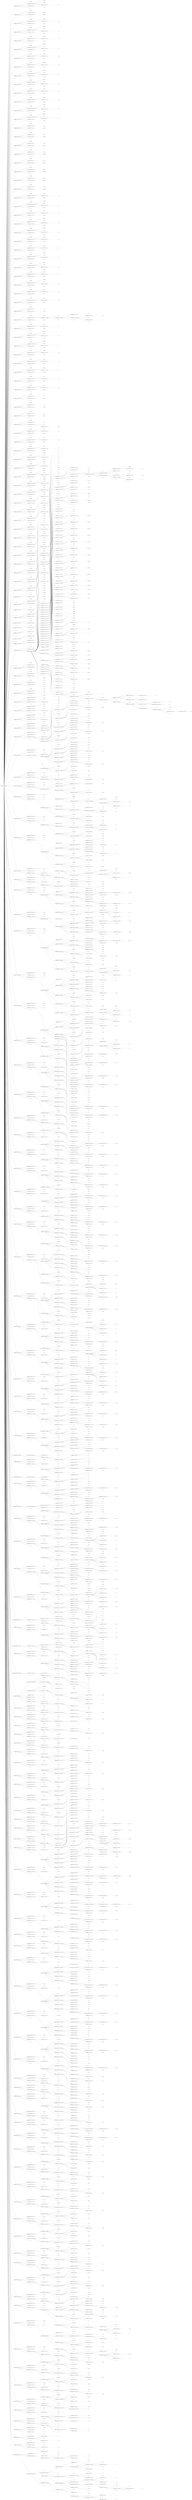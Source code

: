 digraph {
	rankdir=LR
	nodesep=0.75
	ranksep=2
	node1 [label="translation_unit ((6, 0) - (638, 0))"]
	node2 [label="type_definition ((6, 0) - (6, 33))"]
	node1 -> node2
	node3 [label=typedef]
	node2 -> node3
	node4 [label="sized_type_specifier ((6, 8) - (6, 25))"]
	node2 -> node4
	node5 [label=long]
	node4 -> node5
	node6 [label=unsigned]
	node4 -> node6
	node7 [label="primitive_type ((6, 22) - (6, 25))"]
	node4 -> node7
	node8 [label=int shape=box style=dashed]
	node7 -> node8 [style=dashed]
	node9 [label="type_identifier ((6, 26) - (6, 32))"]
	node2 -> node9
	node10 [label=size_t shape=box style=dashed]
	node9 -> node10 [style=dashed]
	node11 [label=";"]
	node2 -> node11
	node12 [label="type_definition ((9, 0) - (9, 41))"]
	node1 -> node12
	node13 [label=typedef]
	node12 -> node13
	node14 [label="type_identifier ((9, 8) - (9, 25))"]
	node12 -> node14
	node15 [label=__builtin_va_list shape=box style=dashed]
	node14 -> node15 [style=dashed]
	node16 [label="type_identifier ((9, 26) - (9, 40))"]
	node12 -> node16
	node17 [label=__gnuc_va_list shape=box style=dashed]
	node16 -> node17 [style=dashed]
	node18 [label=";"]
	node12 -> node18
	node19 [label="type_definition ((13, 0) - (13, 31))"]
	node1 -> node19
	node20 [label=typedef]
	node19 -> node20
	node21 [label="sized_type_specifier ((13, 8) - (13, 21))"]
	node19 -> node21
	node22 [label=unsigned]
	node21 -> node22
	node23 [label="primitive_type ((13, 17) - (13, 21))"]
	node21 -> node23
	node24 [label=char shape=box style=dashed]
	node23 -> node24 [style=dashed]
	node25 [label="type_identifier ((13, 22) - (13, 30))"]
	node19 -> node25
	node26 [label=__u_char shape=box style=dashed]
	node25 -> node26 [style=dashed]
	node27 [label=";"]
	node19 -> node27
	node28 [label="type_definition ((14, 0) - (14, 37))"]
	node1 -> node28
	node29 [label=typedef]
	node28 -> node29
	node30 [label="sized_type_specifier ((14, 8) - (14, 26))"]
	node28 -> node30
	node31 [label=unsigned]
	node30 -> node31
	node32 [label=short]
	node30 -> node32
	node33 [label="primitive_type ((14, 23) - (14, 26))"]
	node30 -> node33
	node34 [label=int shape=box style=dashed]
	node33 -> node34 [style=dashed]
	node35 [label="type_identifier ((14, 27) - (14, 36))"]
	node28 -> node35
	node36 [label=__u_short shape=box style=dashed]
	node35 -> node36 [style=dashed]
	node37 [label=";"]
	node28 -> node37
	node38 [label="type_definition ((15, 0) - (15, 29))"]
	node1 -> node38
	node39 [label=typedef]
	node38 -> node39
	node40 [label="sized_type_specifier ((15, 8) - (15, 20))"]
	node38 -> node40
	node41 [label=unsigned]
	node40 -> node41
	node42 [label="primitive_type ((15, 17) - (15, 20))"]
	node40 -> node42
	node43 [label=int shape=box style=dashed]
	node42 -> node43 [style=dashed]
	node44 [label="type_identifier ((15, 21) - (15, 28))"]
	node38 -> node44
	node45 [label=__u_int shape=box style=dashed]
	node44 -> node45 [style=dashed]
	node46 [label=";"]
	node38 -> node46
	node47 [label="type_definition ((16, 0) - (16, 35))"]
	node1 -> node47
	node48 [label=typedef]
	node47 -> node48
	node49 [label="sized_type_specifier ((16, 8) - (16, 25))"]
	node47 -> node49
	node50 [label=unsigned]
	node49 -> node50
	node51 [label=long]
	node49 -> node51
	node52 [label="primitive_type ((16, 22) - (16, 25))"]
	node49 -> node52
	node53 [label=int shape=box style=dashed]
	node52 -> node53 [style=dashed]
	node54 [label="type_identifier ((16, 26) - (16, 34))"]
	node47 -> node54
	node55 [label=__u_long shape=box style=dashed]
	node54 -> node55 [style=dashed]
	node56 [label=";"]
	node47 -> node56
	node57 [label="type_definition ((19, 0) - (19, 29))"]
	node1 -> node57
	node58 [label=typedef]
	node57 -> node58
	node59 [label="sized_type_specifier ((19, 8) - (19, 19))"]
	node57 -> node59
	node60 [label=signed]
	node59 -> node60
	node61 [label="primitive_type ((19, 15) - (19, 19))"]
	node59 -> node61
	node62 [label=char shape=box style=dashed]
	node61 -> node62 [style=dashed]
	node63 [label="type_identifier ((19, 20) - (19, 28))"]
	node57 -> node63
	node64 [label=__int8_t shape=box style=dashed]
	node63 -> node64 [style=dashed]
	node65 [label=";"]
	node57 -> node65
	node66 [label="type_definition ((20, 0) - (20, 32))"]
	node1 -> node66
	node67 [label=typedef]
	node66 -> node67
	node68 [label="sized_type_specifier ((20, 8) - (20, 21))"]
	node66 -> node68
	node69 [label=unsigned]
	node68 -> node69
	node70 [label="primitive_type ((20, 17) - (20, 21))"]
	node68 -> node70
	node71 [label=char shape=box style=dashed]
	node70 -> node71 [style=dashed]
	node72 [label="type_identifier ((20, 22) - (20, 31))"]
	node66 -> node72
	node73 [label=__uint8_t shape=box style=dashed]
	node72 -> node73 [style=dashed]
	node74 [label=";"]
	node66 -> node74
	node75 [label="type_definition ((21, 0) - (21, 35))"]
	node1 -> node75
	node76 [label=typedef]
	node75 -> node76
	node77 [label="sized_type_specifier ((21, 8) - (21, 24))"]
	node75 -> node77
	node78 [label=signed]
	node77 -> node78
	node79 [label=short]
	node77 -> node79
	node80 [label="primitive_type ((21, 21) - (21, 24))"]
	node77 -> node80
	node81 [label=int shape=box style=dashed]
	node80 -> node81 [style=dashed]
	node82 [label="type_identifier ((21, 25) - (21, 34))"]
	node75 -> node82
	node83 [label=__int16_t shape=box style=dashed]
	node82 -> node83 [style=dashed]
	node84 [label=";"]
	node75 -> node84
	node85 [label="type_definition ((22, 0) - (22, 38))"]
	node1 -> node85
	node86 [label=typedef]
	node85 -> node86
	node87 [label="sized_type_specifier ((22, 8) - (22, 26))"]
	node85 -> node87
	node88 [label=unsigned]
	node87 -> node88
	node89 [label=short]
	node87 -> node89
	node90 [label="primitive_type ((22, 23) - (22, 26))"]
	node87 -> node90
	node91 [label=int shape=box style=dashed]
	node90 -> node91 [style=dashed]
	node92 [label="type_identifier ((22, 27) - (22, 37))"]
	node85 -> node92
	node93 [label=__uint16_t shape=box style=dashed]
	node92 -> node93 [style=dashed]
	node94 [label=";"]
	node85 -> node94
	node95 [label="type_definition ((23, 0) - (23, 29))"]
	node1 -> node95
	node96 [label=typedef]
	node95 -> node96
	node97 [label="sized_type_specifier ((23, 8) - (23, 18))"]
	node95 -> node97
	node98 [label=signed]
	node97 -> node98
	node99 [label="primitive_type ((23, 15) - (23, 18))"]
	node97 -> node99
	node100 [label=int shape=box style=dashed]
	node99 -> node100 [style=dashed]
	node101 [label="type_identifier ((23, 19) - (23, 28))"]
	node95 -> node101
	node102 [label=__int32_t shape=box style=dashed]
	node101 -> node102 [style=dashed]
	node103 [label=";"]
	node95 -> node103
	node104 [label="type_definition ((24, 0) - (24, 32))"]
	node1 -> node104
	node105 [label=typedef]
	node104 -> node105
	node106 [label="sized_type_specifier ((24, 8) - (24, 20))"]
	node104 -> node106
	node107 [label=unsigned]
	node106 -> node107
	node108 [label="primitive_type ((24, 17) - (24, 20))"]
	node106 -> node108
	node109 [label=int shape=box style=dashed]
	node108 -> node109 [style=dashed]
	node110 [label="type_identifier ((24, 21) - (24, 31))"]
	node104 -> node110
	node111 [label=__uint32_t shape=box style=dashed]
	node110 -> node111 [style=dashed]
	node112 [label=";"]
	node104 -> node112
	node113 [label="type_definition ((26, 0) - (26, 34))"]
	node1 -> node113
	node114 [label=typedef]
	node113 -> node114
	node115 [label="sized_type_specifier ((26, 8) - (26, 23))"]
	node113 -> node115
	node116 [label=signed]
	node115 -> node116
	node117 [label=long]
	node115 -> node117
	node118 [label="primitive_type ((26, 20) - (26, 23))"]
	node115 -> node118
	node119 [label=int shape=box style=dashed]
	node118 -> node119 [style=dashed]
	node120 [label="type_identifier ((26, 24) - (26, 33))"]
	node113 -> node120
	node121 [label=__int64_t shape=box style=dashed]
	node120 -> node121 [style=dashed]
	node122 [label=";"]
	node113 -> node122
	node123 [label="type_definition ((27, 0) - (27, 37))"]
	node1 -> node123
	node124 [label=typedef]
	node123 -> node124
	node125 [label="sized_type_specifier ((27, 8) - (27, 25))"]
	node123 -> node125
	node126 [label=unsigned]
	node125 -> node126
	node127 [label=long]
	node125 -> node127
	node128 [label="primitive_type ((27, 22) - (27, 25))"]
	node125 -> node128
	node129 [label=int shape=box style=dashed]
	node128 -> node129 [style=dashed]
	node130 [label="type_identifier ((27, 26) - (27, 36))"]
	node123 -> node130
	node131 [label=__uint64_t shape=box style=dashed]
	node130 -> node131 [style=dashed]
	node132 [label=";"]
	node123 -> node132
	node133 [label="type_definition ((34, 0) - (34, 32))"]
	node1 -> node133
	node134 [label=typedef]
	node133 -> node134
	node135 [label="type_identifier ((34, 8) - (34, 16))"]
	node133 -> node135
	node136 [label=__int8_t shape=box style=dashed]
	node135 -> node136 [style=dashed]
	node137 [label="type_identifier ((34, 17) - (34, 31))"]
	node133 -> node137
	node138 [label=__int_least8_t shape=box style=dashed]
	node137 -> node138 [style=dashed]
	node139 [label=";"]
	node133 -> node139
	node140 [label="type_definition ((35, 0) - (35, 34))"]
	node1 -> node140
	node141 [label=typedef]
	node140 -> node141
	node142 [label="type_identifier ((35, 8) - (35, 17))"]
	node140 -> node142
	node143 [label=__uint8_t shape=box style=dashed]
	node142 -> node143 [style=dashed]
	node144 [label="type_identifier ((35, 18) - (35, 33))"]
	node140 -> node144
	node145 [label=__uint_least8_t shape=box style=dashed]
	node144 -> node145 [style=dashed]
	node146 [label=";"]
	node140 -> node146
	node147 [label="type_definition ((36, 0) - (36, 34))"]
	node1 -> node147
	node148 [label=typedef]
	node147 -> node148
	node149 [label="type_identifier ((36, 8) - (36, 17))"]
	node147 -> node149
	node150 [label=__int16_t shape=box style=dashed]
	node149 -> node150 [style=dashed]
	node151 [label="type_identifier ((36, 18) - (36, 33))"]
	node147 -> node151
	node152 [label=__int_least16_t shape=box style=dashed]
	node151 -> node152 [style=dashed]
	node153 [label=";"]
	node147 -> node153
	node154 [label="type_definition ((37, 0) - (37, 36))"]
	node1 -> node154
	node155 [label=typedef]
	node154 -> node155
	node156 [label="type_identifier ((37, 8) - (37, 18))"]
	node154 -> node156
	node157 [label=__uint16_t shape=box style=dashed]
	node156 -> node157 [style=dashed]
	node158 [label="type_identifier ((37, 19) - (37, 35))"]
	node154 -> node158
	node159 [label=__uint_least16_t shape=box style=dashed]
	node158 -> node159 [style=dashed]
	node160 [label=";"]
	node154 -> node160
	node161 [label="type_definition ((38, 0) - (38, 34))"]
	node1 -> node161
	node162 [label=typedef]
	node161 -> node162
	node163 [label="type_identifier ((38, 8) - (38, 17))"]
	node161 -> node163
	node164 [label=__int32_t shape=box style=dashed]
	node163 -> node164 [style=dashed]
	node165 [label="type_identifier ((38, 18) - (38, 33))"]
	node161 -> node165
	node166 [label=__int_least32_t shape=box style=dashed]
	node165 -> node166 [style=dashed]
	node167 [label=";"]
	node161 -> node167
	node168 [label="type_definition ((39, 0) - (39, 36))"]
	node1 -> node168
	node169 [label=typedef]
	node168 -> node169
	node170 [label="type_identifier ((39, 8) - (39, 18))"]
	node168 -> node170
	node171 [label=__uint32_t shape=box style=dashed]
	node170 -> node171 [style=dashed]
	node172 [label="type_identifier ((39, 19) - (39, 35))"]
	node168 -> node172
	node173 [label=__uint_least32_t shape=box style=dashed]
	node172 -> node173 [style=dashed]
	node174 [label=";"]
	node168 -> node174
	node175 [label="type_definition ((40, 0) - (40, 34))"]
	node1 -> node175
	node176 [label=typedef]
	node175 -> node176
	node177 [label="type_identifier ((40, 8) - (40, 17))"]
	node175 -> node177
	node178 [label=__int64_t shape=box style=dashed]
	node177 -> node178 [style=dashed]
	node179 [label="type_identifier ((40, 18) - (40, 33))"]
	node175 -> node179
	node180 [label=__int_least64_t shape=box style=dashed]
	node179 -> node180 [style=dashed]
	node181 [label=";"]
	node175 -> node181
	node182 [label="type_definition ((41, 0) - (41, 36))"]
	node1 -> node182
	node183 [label=typedef]
	node182 -> node183
	node184 [label="type_identifier ((41, 8) - (41, 18))"]
	node182 -> node184
	node185 [label=__uint64_t shape=box style=dashed]
	node184 -> node185 [style=dashed]
	node186 [label="type_identifier ((41, 19) - (41, 35))"]
	node182 -> node186
	node187 [label=__uint_least64_t shape=box style=dashed]
	node186 -> node187 [style=dashed]
	node188 [label=";"]
	node182 -> node188
	node189 [label="type_definition ((45, 0) - (45, 26))"]
	node1 -> node189
	node190 [label=typedef]
	node189 -> node190
	node191 [label="sized_type_specifier ((45, 8) - (45, 16))"]
	node189 -> node191
	node192 [label=long]
	node191 -> node192
	node193 [label="primitive_type ((45, 13) - (45, 16))"]
	node191 -> node193
	node194 [label=int shape=box style=dashed]
	node193 -> node194 [style=dashed]
	node195 [label="type_identifier ((45, 17) - (45, 25))"]
	node189 -> node195
	node196 [label=__quad_t shape=box style=dashed]
	node195 -> node196 [style=dashed]
	node197 [label=";"]
	node189 -> node197
	node198 [label="type_definition ((46, 0) - (46, 37))"]
	node1 -> node198
	node199 [label=typedef]
	node198 -> node199
	node200 [label="sized_type_specifier ((46, 8) - (46, 25))"]
	node198 -> node200
	node201 [label=unsigned]
	node200 -> node201
	node202 [label=long]
	node200 -> node202
	node203 [label="primitive_type ((46, 22) - (46, 25))"]
	node200 -> node203
	node204 [label=int shape=box style=dashed]
	node203 -> node204 [style=dashed]
	node205 [label="type_identifier ((46, 26) - (46, 36))"]
	node198 -> node205
	node206 [label=__u_quad_t shape=box style=dashed]
	node205 -> node206 [style=dashed]
	node207 [label=";"]
	node198 -> node207
	node208 [label="type_definition ((54, 0) - (54, 28))"]
	node1 -> node208
	node209 [label=typedef]
	node208 -> node209
	node210 [label="sized_type_specifier ((54, 8) - (54, 16))"]
	node208 -> node210
	node211 [label=long]
	node210 -> node211
	node212 [label="primitive_type ((54, 13) - (54, 16))"]
	node210 -> node212
	node213 [label=int shape=box style=dashed]
	node212 -> node213 [style=dashed]
	node214 [label="type_identifier ((54, 17) - (54, 27))"]
	node208 -> node214
	node215 [label=__intmax_t shape=box style=dashed]
	node214 -> node215 [style=dashed]
	node216 [label=";"]
	node208 -> node216
	node217 [label="type_definition ((55, 0) - (55, 38))"]
	node1 -> node217
	node218 [label=typedef]
	node217 -> node218
	node219 [label="sized_type_specifier ((55, 8) - (55, 25))"]
	node217 -> node219
	node220 [label=unsigned]
	node219 -> node220
	node221 [label=long]
	node219 -> node221
	node222 [label="primitive_type ((55, 22) - (55, 25))"]
	node219 -> node222
	node223 [label=int shape=box style=dashed]
	node222 -> node223 [style=dashed]
	node224 [label="type_identifier ((55, 26) - (55, 37))"]
	node217 -> node224
	node225 [label=__uintmax_t shape=box style=dashed]
	node224 -> node225 [style=dashed]
	node226 [label=";"]
	node217 -> node226
	node227 [label="type_definition ((58, 0) - (58, 34))"]
	node1 -> node227
	node228 [label=typedef]
	node227 -> node228
	node229 [label="sized_type_specifier ((58, 8) - (58, 25))"]
	node227 -> node229
	node230 [label=unsigned]
	node229 -> node230
	node231 [label=long]
	node229 -> node231
	node232 [label="primitive_type ((58, 22) - (58, 25))"]
	node229 -> node232
	node233 [label=int shape=box style=dashed]
	node232 -> node233 [style=dashed]
	node234 [label="type_identifier ((58, 26) - (58, 33))"]
	node227 -> node234
	node235 [label=__dev_t shape=box style=dashed]
	node234 -> node235 [style=dashed]
	node236 [label=";"]
	node227 -> node236
	node237 [label="type_definition ((59, 0) - (59, 29))"]
	node1 -> node237
	node238 [label=typedef]
	node237 -> node238
	node239 [label="sized_type_specifier ((59, 8) - (59, 20))"]
	node237 -> node239
	node240 [label=unsigned]
	node239 -> node240
	node241 [label="primitive_type ((59, 17) - (59, 20))"]
	node239 -> node241
	node242 [label=int shape=box style=dashed]
	node241 -> node242 [style=dashed]
	node243 [label="type_identifier ((59, 21) - (59, 28))"]
	node237 -> node243
	node244 [label=__uid_t shape=box style=dashed]
	node243 -> node244 [style=dashed]
	node245 [label=";"]
	node237 -> node245
	node246 [label="type_definition ((60, 0) - (60, 29))"]
	node1 -> node246
	node247 [label=typedef]
	node246 -> node247
	node248 [label="sized_type_specifier ((60, 8) - (60, 20))"]
	node246 -> node248
	node249 [label=unsigned]
	node248 -> node249
	node250 [label="primitive_type ((60, 17) - (60, 20))"]
	node248 -> node250
	node251 [label=int shape=box style=dashed]
	node250 -> node251 [style=dashed]
	node252 [label="type_identifier ((60, 21) - (60, 28))"]
	node246 -> node252
	node253 [label=__gid_t shape=box style=dashed]
	node252 -> node253 [style=dashed]
	node254 [label=";"]
	node246 -> node254
	node255 [label="type_definition ((61, 0) - (61, 34))"]
	node1 -> node255
	node256 [label=typedef]
	node255 -> node256
	node257 [label="sized_type_specifier ((61, 8) - (61, 25))"]
	node255 -> node257
	node258 [label=unsigned]
	node257 -> node258
	node259 [label=long]
	node257 -> node259
	node260 [label="primitive_type ((61, 22) - (61, 25))"]
	node257 -> node260
	node261 [label=int shape=box style=dashed]
	node260 -> node261 [style=dashed]
	node262 [label="type_identifier ((61, 26) - (61, 33))"]
	node255 -> node262
	node263 [label=__ino_t shape=box style=dashed]
	node262 -> node263 [style=dashed]
	node264 [label=";"]
	node255 -> node264
	node265 [label="type_definition ((62, 0) - (62, 36))"]
	node1 -> node265
	node266 [label=typedef]
	node265 -> node266
	node267 [label="sized_type_specifier ((62, 8) - (62, 25))"]
	node265 -> node267
	node268 [label=unsigned]
	node267 -> node268
	node269 [label=long]
	node267 -> node269
	node270 [label="primitive_type ((62, 22) - (62, 25))"]
	node267 -> node270
	node271 [label=int shape=box style=dashed]
	node270 -> node271 [style=dashed]
	node272 [label="type_identifier ((62, 26) - (62, 35))"]
	node265 -> node272
	node273 [label=__ino64_t shape=box style=dashed]
	node272 -> node273 [style=dashed]
	node274 [label=";"]
	node265 -> node274
	node275 [label="type_definition ((63, 0) - (63, 30))"]
	node1 -> node275
	node276 [label=typedef]
	node275 -> node276
	node277 [label="sized_type_specifier ((63, 8) - (63, 20))"]
	node275 -> node277
	node278 [label=unsigned]
	node277 -> node278
	node279 [label="primitive_type ((63, 17) - (63, 20))"]
	node277 -> node279
	node280 [label=int shape=box style=dashed]
	node279 -> node280 [style=dashed]
	node281 [label="type_identifier ((63, 21) - (63, 29))"]
	node275 -> node281
	node282 [label=__mode_t shape=box style=dashed]
	node281 -> node282 [style=dashed]
	node283 [label=";"]
	node275 -> node283
	node284 [label="type_definition ((64, 0) - (64, 36))"]
	node1 -> node284
	node285 [label=typedef]
	node284 -> node285
	node286 [label="sized_type_specifier ((64, 8) - (64, 25))"]
	node284 -> node286
	node287 [label=unsigned]
	node286 -> node287
	node288 [label=long]
	node286 -> node288
	node289 [label="primitive_type ((64, 22) - (64, 25))"]
	node286 -> node289
	node290 [label=int shape=box style=dashed]
	node289 -> node290 [style=dashed]
	node291 [label="type_identifier ((64, 26) - (64, 35))"]
	node284 -> node291
	node292 [label=__nlink_t shape=box style=dashed]
	node291 -> node292 [style=dashed]
	node293 [label=";"]
	node284 -> node293
	node294 [label="type_definition ((65, 0) - (65, 25))"]
	node1 -> node294
	node295 [label=typedef]
	node294 -> node295
	node296 [label="sized_type_specifier ((65, 8) - (65, 16))"]
	node294 -> node296
	node297 [label=long]
	node296 -> node297
	node298 [label="primitive_type ((65, 13) - (65, 16))"]
	node296 -> node298
	node299 [label=int shape=box style=dashed]
	node298 -> node299 [style=dashed]
	node300 [label="type_identifier ((65, 17) - (65, 24))"]
	node294 -> node300
	node301 [label=__off_t shape=box style=dashed]
	node300 -> node301 [style=dashed]
	node302 [label=";"]
	node294 -> node302
	node303 [label="type_definition ((66, 0) - (66, 27))"]
	node1 -> node303
	node304 [label=typedef]
	node303 -> node304
	node305 [label="sized_type_specifier ((66, 8) - (66, 16))"]
	node303 -> node305
	node306 [label=long]
	node305 -> node306
	node307 [label="primitive_type ((66, 13) - (66, 16))"]
	node305 -> node307
	node308 [label=int shape=box style=dashed]
	node307 -> node308 [style=dashed]
	node309 [label="type_identifier ((66, 17) - (66, 26))"]
	node303 -> node309
	node310 [label=__off64_t shape=box style=dashed]
	node309 -> node310 [style=dashed]
	node311 [label=";"]
	node303 -> node311
	node312 [label="type_definition ((67, 0) - (67, 20))"]
	node1 -> node312
	node313 [label=typedef]
	node312 -> node313
	node314 [label="primitive_type ((67, 8) - (67, 11))"]
	node312 -> node314
	node315 [label=int shape=box style=dashed]
	node314 -> node315 [style=dashed]
	node316 [label="type_identifier ((67, 12) - (67, 19))"]
	node312 -> node316
	node317 [label=__pid_t shape=box style=dashed]
	node316 -> node317 [style=dashed]
	node318 [label=";"]
	node312 -> node318
	node319 [label="type_definition ((68, 0) - (68, 42))"]
	node1 -> node319
	node320 [label=typedef]
	node319 -> node320
	node321 [label="struct_specifier ((68, 8) - (68, 32))"]
	node319 -> node321
	node322 [label=struct]
	node321 -> node322
	node323 [label="field_declaration_list ((68, 15) - (68, 32))"]
	node321 -> node323
	node324 [label="{"]
	node323 -> node324
	node325 [label="field_declaration ((68, 17) - (68, 30))"]
	node323 -> node325
	node326 [label="primitive_type ((68, 17) - (68, 20))"]
	node325 -> node326
	node327 [label=int shape=box style=dashed]
	node326 -> node327 [style=dashed]
	node328 [label="array_declarator ((68, 21) - (68, 29))"]
	node325 -> node328
	node329 [label="field_identifier ((68, 21) - (68, 26))"]
	node328 -> node329
	node330 [label=__val shape=box style=dashed]
	node329 -> node330 [style=dashed]
	node331 [label="["]
	node328 -> node331
	node332 [label="number_literal ((68, 27) - (68, 28))"]
	node328 -> node332
	node333 [label=2 shape=box style=dashed]
	node332 -> node333 [style=dashed]
	node334 [label="]"]
	node328 -> node334
	node335 [label=";"]
	node325 -> node335
	node336 [label="}"]
	node323 -> node336
	node337 [label="type_identifier ((68, 33) - (68, 41))"]
	node319 -> node337
	node338 [label=__fsid_t shape=box style=dashed]
	node337 -> node338 [style=dashed]
	node339 [label=";"]
	node319 -> node339
	node340 [label="type_definition ((69, 0) - (69, 27))"]
	node1 -> node340
	node341 [label=typedef]
	node340 -> node341
	node342 [label="sized_type_specifier ((69, 8) - (69, 16))"]
	node340 -> node342
	node343 [label=long]
	node342 -> node343
	node344 [label="primitive_type ((69, 13) - (69, 16))"]
	node342 -> node344
	node345 [label=int shape=box style=dashed]
	node344 -> node345 [style=dashed]
	node346 [label="type_identifier ((69, 17) - (69, 26))"]
	node340 -> node346
	node347 [label=__clock_t shape=box style=dashed]
	node346 -> node347 [style=dashed]
	node348 [label=";"]
	node340 -> node348
	node349 [label="type_definition ((70, 0) - (70, 35))"]
	node1 -> node349
	node350 [label=typedef]
	node349 -> node350
	node351 [label="sized_type_specifier ((70, 8) - (70, 25))"]
	node349 -> node351
	node352 [label=unsigned]
	node351 -> node352
	node353 [label=long]
	node351 -> node353
	node354 [label="primitive_type ((70, 22) - (70, 25))"]
	node351 -> node354
	node355 [label=int shape=box style=dashed]
	node354 -> node355 [style=dashed]
	node356 [label="type_identifier ((70, 26) - (70, 34))"]
	node349 -> node356
	node357 [label=__rlim_t shape=box style=dashed]
	node356 -> node357 [style=dashed]
	node358 [label=";"]
	node349 -> node358
	node359 [label="type_definition ((71, 0) - (71, 37))"]
	node1 -> node359
	node360 [label=typedef]
	node359 -> node360
	node361 [label="sized_type_specifier ((71, 8) - (71, 25))"]
	node359 -> node361
	node362 [label=unsigned]
	node361 -> node362
	node363 [label=long]
	node361 -> node363
	node364 [label="primitive_type ((71, 22) - (71, 25))"]
	node361 -> node364
	node365 [label=int shape=box style=dashed]
	node364 -> node365 [style=dashed]
	node366 [label="type_identifier ((71, 26) - (71, 36))"]
	node359 -> node366
	node367 [label=__rlim64_t shape=box style=dashed]
	node366 -> node367 [style=dashed]
	node368 [label=";"]
	node359 -> node368
	node369 [label="type_definition ((72, 0) - (72, 28))"]
	node1 -> node369
	node370 [label=typedef]
	node369 -> node370
	node371 [label="sized_type_specifier ((72, 8) - (72, 20))"]
	node369 -> node371
	node372 [label=unsigned]
	node371 -> node372
	node373 [label="primitive_type ((72, 17) - (72, 20))"]
	node371 -> node373
	node374 [label=int shape=box style=dashed]
	node373 -> node374 [style=dashed]
	node375 [label="type_identifier ((72, 21) - (72, 27))"]
	node369 -> node375
	node376 [label=__id_t shape=box style=dashed]
	node375 -> node376 [style=dashed]
	node377 [label=";"]
	node369 -> node377
	node378 [label="type_definition ((73, 0) - (73, 26))"]
	node1 -> node378
	node379 [label=typedef]
	node378 -> node379
	node380 [label="sized_type_specifier ((73, 8) - (73, 16))"]
	node378 -> node380
	node381 [label=long]
	node380 -> node381
	node382 [label="primitive_type ((73, 13) - (73, 16))"]
	node380 -> node382
	node383 [label=int shape=box style=dashed]
	node382 -> node383 [style=dashed]
	node384 [label="type_identifier ((73, 17) - (73, 25))"]
	node378 -> node384
	node385 [label=__time_t shape=box style=dashed]
	node384 -> node385 [style=dashed]
	node386 [label=";"]
	node378 -> node386
	node387 [label="type_definition ((74, 0) - (74, 34))"]
	node1 -> node387
	node388 [label=typedef]
	node387 -> node388
	node389 [label="sized_type_specifier ((74, 8) - (74, 20))"]
	node387 -> node389
	node390 [label=unsigned]
	node389 -> node390
	node391 [label="primitive_type ((74, 17) - (74, 20))"]
	node389 -> node391
	node392 [label=int shape=box style=dashed]
	node391 -> node392 [style=dashed]
	node393 [label="type_identifier ((74, 21) - (74, 33))"]
	node387 -> node393
	node394 [label=__useconds_t shape=box style=dashed]
	node393 -> node394 [style=dashed]
	node395 [label=";"]
	node387 -> node395
	node396 [label="type_definition ((75, 0) - (75, 31))"]
	node1 -> node396
	node397 [label=typedef]
	node396 -> node397
	node398 [label="sized_type_specifier ((75, 8) - (75, 16))"]
	node396 -> node398
	node399 [label=long]
	node398 -> node399
	node400 [label="primitive_type ((75, 13) - (75, 16))"]
	node398 -> node400
	node401 [label=int shape=box style=dashed]
	node400 -> node401 [style=dashed]
	node402 [label="type_identifier ((75, 17) - (75, 30))"]
	node396 -> node402
	node403 [label=__suseconds_t shape=box style=dashed]
	node402 -> node403 [style=dashed]
	node404 [label=";"]
	node396 -> node404
	node405 [label="type_definition ((76, 0) - (76, 33))"]
	node1 -> node405
	node406 [label=typedef]
	node405 -> node406
	node407 [label="sized_type_specifier ((76, 8) - (76, 16))"]
	node405 -> node407
	node408 [label=long]
	node407 -> node408
	node409 [label="primitive_type ((76, 13) - (76, 16))"]
	node407 -> node409
	node410 [label=int shape=box style=dashed]
	node409 -> node410 [style=dashed]
	node411 [label="type_identifier ((76, 17) - (76, 32))"]
	node405 -> node411
	node412 [label=__suseconds64_t shape=box style=dashed]
	node411 -> node412 [style=dashed]
	node413 [label=";"]
	node405 -> node413
	node414 [label="type_definition ((78, 0) - (78, 22))"]
	node1 -> node414
	node415 [label=typedef]
	node414 -> node415
	node416 [label="primitive_type ((78, 8) - (78, 11))"]
	node414 -> node416
	node417 [label=int shape=box style=dashed]
	node416 -> node417 [style=dashed]
	node418 [label="type_identifier ((78, 12) - (78, 21))"]
	node414 -> node418
	node419 [label=__daddr_t shape=box style=dashed]
	node418 -> node419 [style=dashed]
	node420 [label=";"]
	node414 -> node420
	node421 [label="type_definition ((79, 0) - (79, 20))"]
	node1 -> node421
	node422 [label=typedef]
	node421 -> node422
	node423 [label="primitive_type ((79, 8) - (79, 11))"]
	node421 -> node423
	node424 [label=int shape=box style=dashed]
	node423 -> node424 [style=dashed]
	node425 [label="type_identifier ((79, 12) - (79, 19))"]
	node421 -> node425
	node426 [label=__key_t shape=box style=dashed]
	node425 -> node426 [style=dashed]
	node427 [label=";"]
	node421 -> node427
	node428 [label="type_definition ((82, 0) - (82, 24))"]
	node1 -> node428
	node429 [label=typedef]
	node428 -> node429
	node430 [label="primitive_type ((82, 8) - (82, 11))"]
	node428 -> node430
	node431 [label=int shape=box style=dashed]
	node430 -> node431 [style=dashed]
	node432 [label="type_identifier ((82, 12) - (82, 23))"]
	node428 -> node432
	node433 [label=__clockid_t shape=box style=dashed]
	node432 -> node433 [style=dashed]
	node434 [label=";"]
	node428 -> node434
	node435 [label="type_definition ((85, 0) - (85, 25))"]
	node1 -> node435
	node436 [label=typedef]
	node435 -> node436
	node437 [label="primitive_type ((85, 8) - (85, 12))"]
	node435 -> node437
	node438 [label=void shape=box style=dashed]
	node437 -> node438 [style=dashed]
	node439 [label="pointer_declarator ((85, 13) - (85, 24))"]
	node435 -> node439
	node440 [label="*"]
	node439 -> node440
	node441 [label="type_identifier ((85, 15) - (85, 24))"]
	node439 -> node441
	node442 [label=__timer_t shape=box style=dashed]
	node441 -> node442 [style=dashed]
	node443 [label=";"]
	node435 -> node443
	node444 [label="type_definition ((88, 0) - (88, 29))"]
	node1 -> node444
	node445 [label=typedef]
	node444 -> node445
	node446 [label="sized_type_specifier ((88, 8) - (88, 16))"]
	node444 -> node446
	node447 [label=long]
	node446 -> node447
	node448 [label="primitive_type ((88, 13) - (88, 16))"]
	node446 -> node448
	node449 [label=int shape=box style=dashed]
	node448 -> node449 [style=dashed]
	node450 [label="type_identifier ((88, 17) - (88, 28))"]
	node444 -> node450
	node451 [label=__blksize_t shape=box style=dashed]
	node450 -> node451 [style=dashed]
	node452 [label=";"]
	node444 -> node452
	node453 [label="type_definition ((93, 0) - (93, 28))"]
	node1 -> node453
	node454 [label=typedef]
	node453 -> node454
	node455 [label="sized_type_specifier ((93, 8) - (93, 16))"]
	node453 -> node455
	node456 [label=long]
	node455 -> node456
	node457 [label="primitive_type ((93, 13) - (93, 16))"]
	node455 -> node457
	node458 [label=int shape=box style=dashed]
	node457 -> node458 [style=dashed]
	node459 [label="type_identifier ((93, 17) - (93, 27))"]
	node453 -> node459
	node460 [label=__blkcnt_t shape=box style=dashed]
	node459 -> node460 [style=dashed]
	node461 [label=";"]
	node453 -> node461
	node462 [label="type_definition ((94, 0) - (94, 30))"]
	node1 -> node462
	node463 [label=typedef]
	node462 -> node463
	node464 [label="sized_type_specifier ((94, 8) - (94, 16))"]
	node462 -> node464
	node465 [label=long]
	node464 -> node465
	node466 [label="primitive_type ((94, 13) - (94, 16))"]
	node464 -> node466
	node467 [label=int shape=box style=dashed]
	node466 -> node467 [style=dashed]
	node468 [label="type_identifier ((94, 17) - (94, 29))"]
	node462 -> node468
	node469 [label=__blkcnt64_t shape=box style=dashed]
	node468 -> node469 [style=dashed]
	node470 [label=";"]
	node462 -> node470
	node471 [label="type_definition ((97, 0) - (97, 39))"]
	node1 -> node471
	node472 [label=typedef]
	node471 -> node472
	node473 [label="sized_type_specifier ((97, 8) - (97, 25))"]
	node471 -> node473
	node474 [label=unsigned]
	node473 -> node474
	node475 [label=long]
	node473 -> node475
	node476 [label="primitive_type ((97, 22) - (97, 25))"]
	node473 -> node476
	node477 [label=int shape=box style=dashed]
	node476 -> node477 [style=dashed]
	node478 [label="type_identifier ((97, 26) - (97, 38))"]
	node471 -> node478
	node479 [label=__fsblkcnt_t shape=box style=dashed]
	node478 -> node479 [style=dashed]
	node480 [label=";"]
	node471 -> node480
	node481 [label="type_definition ((98, 0) - (98, 41))"]
	node1 -> node481
	node482 [label=typedef]
	node481 -> node482
	node483 [label="sized_type_specifier ((98, 8) - (98, 25))"]
	node481 -> node483
	node484 [label=unsigned]
	node483 -> node484
	node485 [label=long]
	node483 -> node485
	node486 [label="primitive_type ((98, 22) - (98, 25))"]
	node483 -> node486
	node487 [label=int shape=box style=dashed]
	node486 -> node487 [style=dashed]
	node488 [label="type_identifier ((98, 26) - (98, 40))"]
	node481 -> node488
	node489 [label=__fsblkcnt64_t shape=box style=dashed]
	node488 -> node489 [style=dashed]
	node490 [label=";"]
	node481 -> node490
	node491 [label="type_definition ((101, 0) - (101, 39))"]
	node1 -> node491
	node492 [label=typedef]
	node491 -> node492
	node493 [label="sized_type_specifier ((101, 8) - (101, 25))"]
	node491 -> node493
	node494 [label=unsigned]
	node493 -> node494
	node495 [label=long]
	node493 -> node495
	node496 [label="primitive_type ((101, 22) - (101, 25))"]
	node493 -> node496
	node497 [label=int shape=box style=dashed]
	node496 -> node497 [style=dashed]
	node498 [label="type_identifier ((101, 26) - (101, 38))"]
	node491 -> node498
	node499 [label=__fsfilcnt_t shape=box style=dashed]
	node498 -> node499 [style=dashed]
	node500 [label=";"]
	node491 -> node500
	node501 [label="type_definition ((102, 0) - (102, 41))"]
	node1 -> node501
	node502 [label=typedef]
	node501 -> node502
	node503 [label="sized_type_specifier ((102, 8) - (102, 25))"]
	node501 -> node503
	node504 [label=unsigned]
	node503 -> node504
	node505 [label=long]
	node503 -> node505
	node506 [label="primitive_type ((102, 22) - (102, 25))"]
	node503 -> node506
	node507 [label=int shape=box style=dashed]
	node506 -> node507 [style=dashed]
	node508 [label="type_identifier ((102, 26) - (102, 40))"]
	node501 -> node508
	node509 [label=__fsfilcnt64_t shape=box style=dashed]
	node508 -> node509 [style=dashed]
	node510 [label=";"]
	node501 -> node510
	node511 [label="type_definition ((105, 0) - (105, 28))"]
	node1 -> node511
	node512 [label=typedef]
	node511 -> node512
	node513 [label="sized_type_specifier ((105, 8) - (105, 16))"]
	node511 -> node513
	node514 [label=long]
	node513 -> node514
	node515 [label="primitive_type ((105, 13) - (105, 16))"]
	node513 -> node515
	node516 [label=int shape=box style=dashed]
	node515 -> node516 [style=dashed]
	node517 [label="type_identifier ((105, 17) - (105, 27))"]
	node511 -> node517
	node518 [label=__fsword_t shape=box style=dashed]
	node517 -> node518 [style=dashed]
	node519 [label=";"]
	node511 -> node519
	node520 [label="type_definition ((107, 0) - (107, 27))"]
	node1 -> node520
	node521 [label=typedef]
	node520 -> node521
	node522 [label="sized_type_specifier ((107, 8) - (107, 16))"]
	node520 -> node522
	node523 [label=long]
	node522 -> node523
	node524 [label="primitive_type ((107, 13) - (107, 16))"]
	node522 -> node524
	node525 [label=int shape=box style=dashed]
	node524 -> node525 [style=dashed]
	node526 [label="type_identifier ((107, 17) - (107, 26))"]
	node520 -> node526
	node527 [label=__ssize_t shape=box style=dashed]
	node526 -> node527 [style=dashed]
	node528 [label=";"]
	node520 -> node528
	node529 [label="type_definition ((110, 0) - (110, 35))"]
	node1 -> node529
	node530 [label=typedef]
	node529 -> node530
	node531 [label="sized_type_specifier ((110, 8) - (110, 16))"]
	node529 -> node531
	node532 [label=long]
	node531 -> node532
	node533 [label="primitive_type ((110, 13) - (110, 16))"]
	node531 -> node533
	node534 [label=int shape=box style=dashed]
	node533 -> node534 [style=dashed]
	node535 [label="type_identifier ((110, 17) - (110, 34))"]
	node529 -> node535
	node536 [label=__syscall_slong_t shape=box style=dashed]
	node535 -> node536 [style=dashed]
	node537 [label=";"]
	node529 -> node537
	node538 [label="type_definition ((112, 0) - (112, 44))"]
	node1 -> node538
	node539 [label=typedef]
	node538 -> node539
	node540 [label="sized_type_specifier ((112, 8) - (112, 25))"]
	node538 -> node540
	node541 [label=unsigned]
	node540 -> node541
	node542 [label=long]
	node540 -> node542
	node543 [label="primitive_type ((112, 22) - (112, 25))"]
	node540 -> node543
	node544 [label=int shape=box style=dashed]
	node543 -> node544 [style=dashed]
	node545 [label="type_identifier ((112, 26) - (112, 43))"]
	node538 -> node545
	node546 [label=__syscall_ulong_t shape=box style=dashed]
	node545 -> node546 [style=dashed]
	node547 [label=";"]
	node538 -> node547
	node548 [label="type_definition ((116, 0) - (116, 27))"]
	node1 -> node548
	node549 [label=typedef]
	node548 -> node549
	node550 [label="type_identifier ((116, 8) - (116, 17))"]
	node548 -> node550
	node551 [label=__off64_t shape=box style=dashed]
	node550 -> node551 [style=dashed]
	node552 [label="type_identifier ((116, 18) - (116, 26))"]
	node548 -> node552
	node553 [label=__loff_t shape=box style=dashed]
	node552 -> node553 [style=dashed]
	node554 [label=";"]
	node548 -> node554
	node555 [label="type_definition ((117, 0) - (117, 24))"]
	node1 -> node555
	node556 [label=typedef]
	node555 -> node556
	node557 [label="primitive_type ((117, 8) - (117, 12))"]
	node555 -> node557
	node558 [label=char shape=box style=dashed]
	node557 -> node558 [style=dashed]
	node559 [label="pointer_declarator ((117, 13) - (117, 23))"]
	node555 -> node559
	node560 [label="*"]
	node559 -> node560
	node561 [label="type_identifier ((117, 14) - (117, 23))"]
	node559 -> node561
	node562 [label=__caddr_t shape=box style=dashed]
	node561 -> node562 [style=dashed]
	node563 [label=";"]
	node555 -> node563
	node564 [label="type_definition ((120, 0) - (120, 28))"]
	node1 -> node564
	node565 [label=typedef]
	node564 -> node565
	node566 [label="sized_type_specifier ((120, 8) - (120, 16))"]
	node564 -> node566
	node567 [label=long]
	node566 -> node567
	node568 [label="primitive_type ((120, 13) - (120, 16))"]
	node566 -> node568
	node569 [label=int shape=box style=dashed]
	node568 -> node569 [style=dashed]
	node570 [label="type_identifier ((120, 17) - (120, 27))"]
	node564 -> node570
	node571 [label=__intptr_t shape=box style=dashed]
	node570 -> node571 [style=dashed]
	node572 [label=";"]
	node564 -> node572
	node573 [label="type_definition ((123, 0) - (123, 33))"]
	node1 -> node573
	node574 [label=typedef]
	node573 -> node574
	node575 [label="sized_type_specifier ((123, 8) - (123, 20))"]
	node573 -> node575
	node576 [label=unsigned]
	node575 -> node576
	node577 [label="primitive_type ((123, 17) - (123, 20))"]
	node575 -> node577
	node578 [label=int shape=box style=dashed]
	node577 -> node578 [style=dashed]
	node579 [label="type_identifier ((123, 21) - (123, 32))"]
	node573 -> node579
	node580 [label=__socklen_t shape=box style=dashed]
	node579 -> node580 [style=dashed]
	node581 [label=";"]
	node573 -> node581
	node582 [label="type_definition ((128, 0) - (128, 27))"]
	node1 -> node582
	node583 [label=typedef]
	node582 -> node583
	node584 [label="primitive_type ((128, 8) - (128, 11))"]
	node582 -> node584
	node585 [label=int shape=box style=dashed]
	node584 -> node585 [style=dashed]
	node586 [label="type_identifier ((128, 12) - (128, 26))"]
	node582 -> node586
	node587 [label=__sig_atomic_t shape=box style=dashed]
	node586 -> node587 [style=dashed]
	node588 [label=";"]
	node582 -> node588
	node589 [label="type_definition ((133, 0) - (141, 14))"]
	node1 -> node589
	node590 [label=typedef]
	node589 -> node590
	node591 [label="struct_specifier ((133, 8) - (141, 1))"]
	node589 -> node591
	node592 [label=struct]
	node591 -> node592
	node593 [label="field_declaration_list ((134, 0) - (141, 1))"]
	node591 -> node593
	node594 [label="{"]
	node593 -> node594
	node595 [label="field_declaration ((135, 2) - (135, 14))"]
	node593 -> node595
	node596 [label="primitive_type ((135, 2) - (135, 5))"]
	node595 -> node596
	node597 [label=int shape=box style=dashed]
	node596 -> node597 [style=dashed]
	node598 [label="field_identifier ((135, 6) - (135, 13))"]
	node595 -> node598
	node599 [label=__count shape=box style=dashed]
	node598 -> node599 [style=dashed]
	node600 [label=";"]
	node595 -> node600
	node601 [label="field_declaration ((136, 2) - (140, 12))"]
	node593 -> node601
	node602 [label="union_specifier ((136, 2) - (140, 3))"]
	node601 -> node602
	node603 [label=union]
	node602 -> node603
	node604 [label="field_declaration_list ((137, 2) - (140, 3))"]
	node602 -> node604
	node605 [label="{"]
	node604 -> node605
	node606 [label="field_declaration ((138, 4) - (138, 23))"]
	node604 -> node606
	node607 [label="sized_type_specifier ((138, 4) - (138, 16))"]
	node606 -> node607
	node608 [label=unsigned]
	node607 -> node608
	node609 [label="primitive_type ((138, 13) - (138, 16))"]
	node607 -> node609
	node610 [label=int shape=box style=dashed]
	node609 -> node610 [style=dashed]
	node611 [label="field_identifier ((138, 17) - (138, 22))"]
	node606 -> node611
	node612 [label=__wch shape=box style=dashed]
	node611 -> node612 [style=dashed]
	node613 [label=";"]
	node606 -> node613
	node614 [label="field_declaration ((139, 4) - (139, 19))"]
	node604 -> node614
	node615 [label="primitive_type ((139, 4) - (139, 8))"]
	node614 -> node615
	node616 [label=char shape=box style=dashed]
	node615 -> node616 [style=dashed]
	node617 [label="array_declarator ((139, 9) - (139, 18))"]
	node614 -> node617
	node618 [label="field_identifier ((139, 9) - (139, 15))"]
	node617 -> node618
	node619 [label=__wchb shape=box style=dashed]
	node618 -> node619 [style=dashed]
	node620 [label="["]
	node617 -> node620
	node621 [label="number_literal ((139, 16) - (139, 17))"]
	node617 -> node621
	node622 [label=4 shape=box style=dashed]
	node621 -> node622 [style=dashed]
	node623 [label="]"]
	node617 -> node623
	node624 [label=";"]
	node614 -> node624
	node625 [label="}"]
	node604 -> node625
	node626 [label="field_identifier ((140, 4) - (140, 11))"]
	node601 -> node626
	node627 [label=__value shape=box style=dashed]
	node626 -> node627 [style=dashed]
	node628 [label=";"]
	node601 -> node628
	node629 [label="}"]
	node593 -> node629
	node630 [label="type_identifier ((141, 2) - (141, 13))"]
	node589 -> node630
	node631 [label=__mbstate_t shape=box style=dashed]
	node630 -> node631 [style=dashed]
	node632 [label=";"]
	node589 -> node632
	node633 [label="type_definition ((146, 0) - (150, 11))"]
	node1 -> node633
	node634 [label=typedef]
	node633 -> node634
	node635 [label="struct_specifier ((146, 8) - (150, 1))"]
	node633 -> node635
	node636 [label=struct]
	node635 -> node636
	node637 [label="type_identifier ((146, 15) - (146, 24))"]
	node635 -> node637
	node638 [label=_G_fpos_t shape=box style=dashed]
	node637 -> node638 [style=dashed]
	node639 [label="field_declaration_list ((147, 0) - (150, 1))"]
	node635 -> node639
	node640 [label="{"]
	node639 -> node640
	node641 [label="field_declaration ((148, 2) - (148, 16))"]
	node639 -> node641
	node642 [label="type_identifier ((148, 2) - (148, 9))"]
	node641 -> node642
	node643 [label=__off_t shape=box style=dashed]
	node642 -> node643 [style=dashed]
	node644 [label="field_identifier ((148, 10) - (148, 15))"]
	node641 -> node644
	node645 [label=__pos shape=box style=dashed]
	node644 -> node645 [style=dashed]
	node646 [label=";"]
	node641 -> node646
	node647 [label="field_declaration ((149, 2) - (149, 22))"]
	node639 -> node647
	node648 [label="type_identifier ((149, 2) - (149, 13))"]
	node647 -> node648
	node649 [label=__mbstate_t shape=box style=dashed]
	node648 -> node649 [style=dashed]
	node650 [label="field_identifier ((149, 14) - (149, 21))"]
	node647 -> node650
	node651 [label=__state shape=box style=dashed]
	node650 -> node651 [style=dashed]
	node652 [label=";"]
	node647 -> node652
	node653 [label="}"]
	node639 -> node653
	node654 [label="type_identifier ((150, 2) - (150, 10))"]
	node633 -> node654
	node655 [label=__fpos_t shape=box style=dashed]
	node654 -> node655 [style=dashed]
	node656 [label=";"]
	node633 -> node656
	node657 [label="type_definition ((151, 0) - (155, 13))"]
	node1 -> node657
	node658 [label=typedef]
	node657 -> node658
	node659 [label="struct_specifier ((151, 8) - (155, 1))"]
	node657 -> node659
	node660 [label=struct]
	node659 -> node660
	node661 [label="type_identifier ((151, 15) - (151, 26))"]
	node659 -> node661
	node662 [label=_G_fpos64_t shape=box style=dashed]
	node661 -> node662 [style=dashed]
	node663 [label="field_declaration_list ((152, 0) - (155, 1))"]
	node659 -> node663
	node664 [label="{"]
	node663 -> node664
	node665 [label="field_declaration ((153, 2) - (153, 18))"]
	node663 -> node665
	node666 [label="type_identifier ((153, 2) - (153, 11))"]
	node665 -> node666
	node667 [label=__off64_t shape=box style=dashed]
	node666 -> node667 [style=dashed]
	node668 [label="field_identifier ((153, 12) - (153, 17))"]
	node665 -> node668
	node669 [label=__pos shape=box style=dashed]
	node668 -> node669 [style=dashed]
	node670 [label=";"]
	node665 -> node670
	node671 [label="field_declaration ((154, 2) - (154, 22))"]
	node663 -> node671
	node672 [label="type_identifier ((154, 2) - (154, 13))"]
	node671 -> node672
	node673 [label=__mbstate_t shape=box style=dashed]
	node672 -> node673 [style=dashed]
	node674 [label="field_identifier ((154, 14) - (154, 21))"]
	node671 -> node674
	node675 [label=__state shape=box style=dashed]
	node674 -> node675 [style=dashed]
	node676 [label=";"]
	node671 -> node676
	node677 [label="}"]
	node663 -> node677
	node678 [label="type_identifier ((155, 2) - (155, 12))"]
	node657 -> node678
	node679 [label=__fpos64_t shape=box style=dashed]
	node678 -> node679 [style=dashed]
	node680 [label=";"]
	node657 -> node680
	node681 [label="struct_specifier ((159, 0) - (159, 15))"]
	node1 -> node681
	node682 [label=struct]
	node681 -> node682
	node683 [label="type_identifier ((159, 7) - (159, 15))"]
	node681 -> node683
	node684 [label=_IO_FILE shape=box style=dashed]
	node683 -> node684 [style=dashed]
	node685 [label=";"]
	node1 -> node685
	node686 [label="type_definition ((160, 0) - (160, 31))"]
	node1 -> node686
	node687 [label=typedef]
	node686 -> node687
	node688 [label="struct_specifier ((160, 8) - (160, 23))"]
	node686 -> node688
	node689 [label=struct]
	node688 -> node689
	node690 [label="type_identifier ((160, 15) - (160, 23))"]
	node688 -> node690
	node691 [label=_IO_FILE shape=box style=dashed]
	node690 -> node691 [style=dashed]
	node692 [label="type_identifier ((160, 24) - (160, 30))"]
	node686 -> node692
	node693 [label=__FILE shape=box style=dashed]
	node692 -> node693 [style=dashed]
	node694 [label=";"]
	node686 -> node694
	node695 [label="struct_specifier ((164, 0) - (164, 15))"]
	node1 -> node695
	node696 [label=struct]
	node695 -> node696
	node697 [label="type_identifier ((164, 7) - (164, 15))"]
	node695 -> node697
	node698 [label=_IO_FILE shape=box style=dashed]
	node697 -> node698 [style=dashed]
	node699 [label=";"]
	node1 -> node699
	node700 [label="type_definition ((167, 0) - (167, 29))"]
	node1 -> node700
	node701 [label=typedef]
	node700 -> node701
	node702 [label="struct_specifier ((167, 8) - (167, 23))"]
	node700 -> node702
	node703 [label=struct]
	node702 -> node703
	node704 [label="type_identifier ((167, 15) - (167, 23))"]
	node702 -> node704
	node705 [label=_IO_FILE shape=box style=dashed]
	node704 -> node705 [style=dashed]
	node706 [label="type_identifier ((167, 24) - (167, 28))"]
	node700 -> node706
	node707 [label=FILE shape=box style=dashed]
	node706 -> node707 [style=dashed]
	node708 [label=";"]
	node700 -> node708
	node709 [label="struct_specifier ((168, 0) - (168, 15))"]
	node1 -> node709
	node710 [label=struct]
	node709 -> node710
	node711 [label="type_identifier ((168, 7) - (168, 15))"]
	node709 -> node711
	node712 [label=_IO_FILE shape=box style=dashed]
	node711 -> node712 [style=dashed]
	node713 [label=";"]
	node1 -> node713
	node714 [label="struct_specifier ((169, 0) - (169, 17))"]
	node1 -> node714
	node715 [label=struct]
	node714 -> node715
	node716 [label="type_identifier ((169, 7) - (169, 17))"]
	node714 -> node716
	node717 [label=_IO_marker shape=box style=dashed]
	node716 -> node717 [style=dashed]
	node718 [label=";"]
	node1 -> node718
	node719 [label="struct_specifier ((170, 0) - (170, 18))"]
	node1 -> node719
	node720 [label=struct]
	node719 -> node720
	node721 [label="type_identifier ((170, 7) - (170, 18))"]
	node719 -> node721
	node722 [label=_IO_codecvt shape=box style=dashed]
	node721 -> node722 [style=dashed]
	node723 [label=";"]
	node1 -> node723
	node724 [label="struct_specifier ((171, 0) - (171, 20))"]
	node1 -> node724
	node725 [label=struct]
	node724 -> node725
	node726 [label="type_identifier ((171, 7) - (171, 20))"]
	node724 -> node726
	node727 [label=_IO_wide_data shape=box style=dashed]
	node726 -> node727 [style=dashed]
	node728 [label=";"]
	node1 -> node728
	node729 [label="type_definition ((176, 0) - (176, 24))"]
	node1 -> node729
	node730 [label=typedef]
	node729 -> node730
	node731 [label="primitive_type ((176, 8) - (176, 12))"]
	node729 -> node731
	node732 [label=void shape=box style=dashed]
	node731 -> node732 [style=dashed]
	node733 [label="type_identifier ((176, 13) - (176, 23))"]
	node729 -> node733
	node734 [label=_IO_lock_t shape=box style=dashed]
	node733 -> node734 [style=dashed]
	node735 [label=";"]
	node729 -> node735
	node736 [label="struct_specifier ((182, 0) - (232, 1))"]
	node1 -> node736
	node737 [label=struct]
	node736 -> node737
	node738 [label="type_identifier ((182, 7) - (182, 15))"]
	node736 -> node738
	node739 [label=_IO_FILE shape=box style=dashed]
	node738 -> node739 [style=dashed]
	node740 [label="field_declaration_list ((183, 0) - (232, 1))"]
	node736 -> node740
	node741 [label="{"]
	node740 -> node741
	node742 [label="field_declaration ((184, 2) - (184, 13))"]
	node740 -> node742
	node743 [label="primitive_type ((184, 2) - (184, 5))"]
	node742 -> node743
	node744 [label=int shape=box style=dashed]
	node743 -> node744 [style=dashed]
	node745 [label="field_identifier ((184, 6) - (184, 12))"]
	node742 -> node745
	node746 [label=_flags shape=box style=dashed]
	node745 -> node746 [style=dashed]
	node747 [label=";"]
	node742 -> node747
	node748 [label="field_declaration ((187, 2) - (187, 21))"]
	node740 -> node748
	node749 [label="primitive_type ((187, 2) - (187, 6))"]
	node748 -> node749
	node750 [label=char shape=box style=dashed]
	node749 -> node750 [style=dashed]
	node751 [label="pointer_declarator ((187, 7) - (187, 20))"]
	node748 -> node751
	node752 [label="*"]
	node751 -> node752
	node753 [label="field_identifier ((187, 8) - (187, 20))"]
	node751 -> node753
	node754 [label=_IO_read_ptr shape=box style=dashed]
	node753 -> node754 [style=dashed]
	node755 [label=";"]
	node748 -> node755
	node756 [label="field_declaration ((188, 2) - (188, 21))"]
	node740 -> node756
	node757 [label="primitive_type ((188, 2) - (188, 6))"]
	node756 -> node757
	node758 [label=char shape=box style=dashed]
	node757 -> node758 [style=dashed]
	node759 [label="pointer_declarator ((188, 7) - (188, 20))"]
	node756 -> node759
	node760 [label="*"]
	node759 -> node760
	node761 [label="field_identifier ((188, 8) - (188, 20))"]
	node759 -> node761
	node762 [label=_IO_read_end shape=box style=dashed]
	node761 -> node762 [style=dashed]
	node763 [label=";"]
	node756 -> node763
	node764 [label="field_declaration ((189, 2) - (189, 22))"]
	node740 -> node764
	node765 [label="primitive_type ((189, 2) - (189, 6))"]
	node764 -> node765
	node766 [label=char shape=box style=dashed]
	node765 -> node766 [style=dashed]
	node767 [label="pointer_declarator ((189, 7) - (189, 21))"]
	node764 -> node767
	node768 [label="*"]
	node767 -> node768
	node769 [label="field_identifier ((189, 8) - (189, 21))"]
	node767 -> node769
	node770 [label=_IO_read_base shape=box style=dashed]
	node769 -> node770 [style=dashed]
	node771 [label=";"]
	node764 -> node771
	node772 [label="field_declaration ((190, 2) - (190, 23))"]
	node740 -> node772
	node773 [label="primitive_type ((190, 2) - (190, 6))"]
	node772 -> node773
	node774 [label=char shape=box style=dashed]
	node773 -> node774 [style=dashed]
	node775 [label="pointer_declarator ((190, 7) - (190, 22))"]
	node772 -> node775
	node776 [label="*"]
	node775 -> node776
	node777 [label="field_identifier ((190, 8) - (190, 22))"]
	node775 -> node777
	node778 [label=_IO_write_base shape=box style=dashed]
	node777 -> node778 [style=dashed]
	node779 [label=";"]
	node772 -> node779
	node780 [label="field_declaration ((191, 2) - (191, 22))"]
	node740 -> node780
	node781 [label="primitive_type ((191, 2) - (191, 6))"]
	node780 -> node781
	node782 [label=char shape=box style=dashed]
	node781 -> node782 [style=dashed]
	node783 [label="pointer_declarator ((191, 7) - (191, 21))"]
	node780 -> node783
	node784 [label="*"]
	node783 -> node784
	node785 [label="field_identifier ((191, 8) - (191, 21))"]
	node783 -> node785
	node786 [label=_IO_write_ptr shape=box style=dashed]
	node785 -> node786 [style=dashed]
	node787 [label=";"]
	node780 -> node787
	node788 [label="field_declaration ((192, 2) - (192, 22))"]
	node740 -> node788
	node789 [label="primitive_type ((192, 2) - (192, 6))"]
	node788 -> node789
	node790 [label=char shape=box style=dashed]
	node789 -> node790 [style=dashed]
	node791 [label="pointer_declarator ((192, 7) - (192, 21))"]
	node788 -> node791
	node792 [label="*"]
	node791 -> node792
	node793 [label="field_identifier ((192, 8) - (192, 21))"]
	node791 -> node793
	node794 [label=_IO_write_end shape=box style=dashed]
	node793 -> node794 [style=dashed]
	node795 [label=";"]
	node788 -> node795
	node796 [label="field_declaration ((193, 2) - (193, 21))"]
	node740 -> node796
	node797 [label="primitive_type ((193, 2) - (193, 6))"]
	node796 -> node797
	node798 [label=char shape=box style=dashed]
	node797 -> node798 [style=dashed]
	node799 [label="pointer_declarator ((193, 7) - (193, 20))"]
	node796 -> node799
	node800 [label="*"]
	node799 -> node800
	node801 [label="field_identifier ((193, 8) - (193, 20))"]
	node799 -> node801
	node802 [label=_IO_buf_base shape=box style=dashed]
	node801 -> node802 [style=dashed]
	node803 [label=";"]
	node796 -> node803
	node804 [label="field_declaration ((194, 2) - (194, 20))"]
	node740 -> node804
	node805 [label="primitive_type ((194, 2) - (194, 6))"]
	node804 -> node805
	node806 [label=char shape=box style=dashed]
	node805 -> node806 [style=dashed]
	node807 [label="pointer_declarator ((194, 7) - (194, 19))"]
	node804 -> node807
	node808 [label="*"]
	node807 -> node808
	node809 [label="field_identifier ((194, 8) - (194, 19))"]
	node807 -> node809
	node810 [label=_IO_buf_end shape=box style=dashed]
	node809 -> node810 [style=dashed]
	node811 [label=";"]
	node804 -> node811
	node812 [label="field_declaration ((197, 2) - (197, 22))"]
	node740 -> node812
	node813 [label="primitive_type ((197, 2) - (197, 6))"]
	node812 -> node813
	node814 [label=char shape=box style=dashed]
	node813 -> node814 [style=dashed]
	node815 [label="pointer_declarator ((197, 7) - (197, 21))"]
	node812 -> node815
	node816 [label="*"]
	node815 -> node816
	node817 [label="field_identifier ((197, 8) - (197, 21))"]
	node815 -> node817
	node818 [label=_IO_save_base shape=box style=dashed]
	node817 -> node818 [style=dashed]
	node819 [label=";"]
	node812 -> node819
	node820 [label="field_declaration ((198, 2) - (198, 24))"]
	node740 -> node820
	node821 [label="primitive_type ((198, 2) - (198, 6))"]
	node820 -> node821
	node822 [label=char shape=box style=dashed]
	node821 -> node822 [style=dashed]
	node823 [label="pointer_declarator ((198, 7) - (198, 23))"]
	node820 -> node823
	node824 [label="*"]
	node823 -> node824
	node825 [label="field_identifier ((198, 8) - (198, 23))"]
	node823 -> node825
	node826 [label=_IO_backup_base shape=box style=dashed]
	node825 -> node826 [style=dashed]
	node827 [label=";"]
	node820 -> node827
	node828 [label="field_declaration ((199, 2) - (199, 21))"]
	node740 -> node828
	node829 [label="primitive_type ((199, 2) - (199, 6))"]
	node828 -> node829
	node830 [label=char shape=box style=dashed]
	node829 -> node830 [style=dashed]
	node831 [label="pointer_declarator ((199, 7) - (199, 20))"]
	node828 -> node831
	node832 [label="*"]
	node831 -> node832
	node833 [label="field_identifier ((199, 8) - (199, 20))"]
	node831 -> node833
	node834 [label=_IO_save_end shape=box style=dashed]
	node833 -> node834 [style=dashed]
	node835 [label=";"]
	node828 -> node835
	node836 [label="field_declaration ((201, 2) - (201, 30))"]
	node740 -> node836
	node837 [label="struct_specifier ((201, 2) - (201, 19))"]
	node836 -> node837
	node838 [label=struct]
	node837 -> node838
	node839 [label="type_identifier ((201, 9) - (201, 19))"]
	node837 -> node839
	node840 [label=_IO_marker shape=box style=dashed]
	node839 -> node840 [style=dashed]
	node841 [label="pointer_declarator ((201, 20) - (201, 29))"]
	node836 -> node841
	node842 [label="*"]
	node841 -> node842
	node843 [label="field_identifier ((201, 21) - (201, 29))"]
	node841 -> node843
	node844 [label=_markers shape=box style=dashed]
	node843 -> node844 [style=dashed]
	node845 [label=";"]
	node836 -> node845
	node846 [label="field_declaration ((203, 2) - (203, 26))"]
	node740 -> node846
	node847 [label="struct_specifier ((203, 2) - (203, 17))"]
	node846 -> node847
	node848 [label=struct]
	node847 -> node848
	node849 [label="type_identifier ((203, 9) - (203, 17))"]
	node847 -> node849
	node850 [label=_IO_FILE shape=box style=dashed]
	node849 -> node850 [style=dashed]
	node851 [label="pointer_declarator ((203, 18) - (203, 25))"]
	node846 -> node851
	node852 [label="*"]
	node851 -> node852
	node853 [label="field_identifier ((203, 19) - (203, 25))"]
	node851 -> node853
	node854 [label=_chain shape=box style=dashed]
	node853 -> node854 [style=dashed]
	node855 [label=";"]
	node846 -> node855
	node856 [label="field_declaration ((205, 2) - (205, 14))"]
	node740 -> node856
	node857 [label="primitive_type ((205, 2) - (205, 5))"]
	node856 -> node857
	node858 [label=int shape=box style=dashed]
	node857 -> node858 [style=dashed]
	node859 [label="field_identifier ((205, 6) - (205, 13))"]
	node856 -> node859
	node860 [label=_fileno shape=box style=dashed]
	node859 -> node860 [style=dashed]
	node861 [label=";"]
	node856 -> node861
	node862 [label="field_declaration ((206, 2) - (206, 14))"]
	node740 -> node862
	node863 [label="primitive_type ((206, 2) - (206, 5))"]
	node862 -> node863
	node864 [label=int shape=box style=dashed]
	node863 -> node864 [style=dashed]
	node865 [label="field_identifier ((206, 6) - (206, 13))"]
	node862 -> node865
	node866 [label=_flags2 shape=box style=dashed]
	node865 -> node866 [style=dashed]
	node867 [label=";"]
	node862 -> node867
	node868 [label="field_declaration ((207, 2) - (207, 22))"]
	node740 -> node868
	node869 [label="type_identifier ((207, 2) - (207, 9))"]
	node868 -> node869
	node870 [label=__off_t shape=box style=dashed]
	node869 -> node870 [style=dashed]
	node871 [label="field_identifier ((207, 10) - (207, 21))"]
	node868 -> node871
	node872 [label=_old_offset shape=box style=dashed]
	node871 -> node872 [style=dashed]
	node873 [label=";"]
	node868 -> node873
	node874 [label="field_declaration ((210, 2) - (210, 29))"]
	node740 -> node874
	node875 [label="sized_type_specifier ((210, 2) - (210, 16))"]
	node874 -> node875
	node876 [label=unsigned]
	node875 -> node876
	node877 [label=short]
	node875 -> node877
	node878 [label="field_identifier ((210, 17) - (210, 28))"]
	node874 -> node878
	node879 [label=_cur_column shape=box style=dashed]
	node878 -> node879 [style=dashed]
	node880 [label=";"]
	node874 -> node880
	node881 [label="field_declaration ((211, 2) - (211, 29))"]
	node740 -> node881
	node882 [label="sized_type_specifier ((211, 2) - (211, 13))"]
	node881 -> node882
	node883 [label=signed]
	node882 -> node883
	node884 [label="primitive_type ((211, 9) - (211, 13))"]
	node882 -> node884
	node885 [label=char shape=box style=dashed]
	node884 -> node885 [style=dashed]
	node886 [label="field_identifier ((211, 14) - (211, 28))"]
	node881 -> node886
	node887 [label=_vtable_offset shape=box style=dashed]
	node886 -> node887 [style=dashed]
	node888 [label=";"]
	node881 -> node888
	node889 [label="field_declaration ((212, 2) - (212, 20))"]
	node740 -> node889
	node890 [label="primitive_type ((212, 2) - (212, 6))"]
	node889 -> node890
	node891 [label=char shape=box style=dashed]
	node890 -> node891 [style=dashed]
	node892 [label="array_declarator ((212, 7) - (212, 19))"]
	node889 -> node892
	node893 [label="field_identifier ((212, 7) - (212, 16))"]
	node892 -> node893
	node894 [label=_shortbuf shape=box style=dashed]
	node893 -> node894 [style=dashed]
	node895 [label="["]
	node892 -> node895
	node896 [label="number_literal ((212, 17) - (212, 18))"]
	node892 -> node896
	node897 [label=1 shape=box style=dashed]
	node896 -> node897 [style=dashed]
	node898 [label="]"]
	node892 -> node898
	node899 [label=";"]
	node889 -> node899
	node900 [label="field_declaration ((214, 2) - (214, 20))"]
	node740 -> node900
	node901 [label="type_identifier ((214, 2) - (214, 12))"]
	node900 -> node901
	node902 [label=_IO_lock_t shape=box style=dashed]
	node901 -> node902 [style=dashed]
	node903 [label="pointer_declarator ((214, 13) - (214, 19))"]
	node900 -> node903
	node904 [label="*"]
	node903 -> node904
	node905 [label="field_identifier ((214, 14) - (214, 19))"]
	node903 -> node905
	node906 [label=_lock shape=box style=dashed]
	node905 -> node906 [style=dashed]
	node907 [label=";"]
	node900 -> node907
	node908 [label="field_declaration ((222, 2) - (222, 20))"]
	node740 -> node908
	node909 [label="type_identifier ((222, 2) - (222, 11))"]
	node908 -> node909
	node910 [label=__off64_t shape=box style=dashed]
	node909 -> node910 [style=dashed]
	node911 [label="field_identifier ((222, 12) - (222, 19))"]
	node908 -> node911
	node912 [label=_offset shape=box style=dashed]
	node911 -> node912 [style=dashed]
	node913 [label=";"]
	node908 -> node913
	node914 [label="field_declaration ((224, 2) - (224, 31))"]
	node740 -> node914
	node915 [label="struct_specifier ((224, 2) - (224, 20))"]
	node914 -> node915
	node916 [label=struct]
	node915 -> node916
	node917 [label="type_identifier ((224, 9) - (224, 20))"]
	node915 -> node917
	node918 [label=_IO_codecvt shape=box style=dashed]
	node917 -> node918 [style=dashed]
	node919 [label="pointer_declarator ((224, 21) - (224, 30))"]
	node914 -> node919
	node920 [label="*"]
	node919 -> node920
	node921 [label="field_identifier ((224, 22) - (224, 30))"]
	node919 -> node921
	node922 [label=_codecvt shape=box style=dashed]
	node921 -> node922 [style=dashed]
	node923 [label=";"]
	node914 -> node923
	node924 [label="field_declaration ((225, 2) - (225, 35))"]
	node740 -> node924
	node925 [label="struct_specifier ((225, 2) - (225, 22))"]
	node924 -> node925
	node926 [label=struct]
	node925 -> node926
	node927 [label="type_identifier ((225, 9) - (225, 22))"]
	node925 -> node927
	node928 [label=_IO_wide_data shape=box style=dashed]
	node927 -> node928 [style=dashed]
	node929 [label="pointer_declarator ((225, 23) - (225, 34))"]
	node924 -> node929
	node930 [label="*"]
	node929 -> node930
	node931 [label="field_identifier ((225, 24) - (225, 34))"]
	node929 -> node931
	node932 [label=_wide_data shape=box style=dashed]
	node931 -> node932 [style=dashed]
	node933 [label=";"]
	node924 -> node933
	node934 [label="field_declaration ((226, 2) - (226, 33))"]
	node740 -> node934
	node935 [label="struct_specifier ((226, 2) - (226, 17))"]
	node934 -> node935
	node936 [label=struct]
	node935 -> node936
	node937 [label="type_identifier ((226, 9) - (226, 17))"]
	node935 -> node937
	node938 [label=_IO_FILE shape=box style=dashed]
	node937 -> node938 [style=dashed]
	node939 [label="pointer_declarator ((226, 18) - (226, 32))"]
	node934 -> node939
	node940 [label="*"]
	node939 -> node940
	node941 [label="field_identifier ((226, 19) - (226, 32))"]
	node939 -> node941
	node942 [label=_freeres_list shape=box style=dashed]
	node941 -> node942 [style=dashed]
	node943 [label=";"]
	node934 -> node943
	node944 [label="field_declaration ((227, 2) - (227, 21))"]
	node740 -> node944
	node945 [label="primitive_type ((227, 2) - (227, 6))"]
	node944 -> node945
	node946 [label=void shape=box style=dashed]
	node945 -> node946 [style=dashed]
	node947 [label="pointer_declarator ((227, 7) - (227, 20))"]
	node944 -> node947
	node948 [label="*"]
	node947 -> node948
	node949 [label="field_identifier ((227, 8) - (227, 20))"]
	node947 -> node949
	node950 [label=_freeres_buf shape=box style=dashed]
	node949 -> node950 [style=dashed]
	node951 [label=";"]
	node944 -> node951
	node952 [label="field_declaration ((228, 2) - (228, 16))"]
	node740 -> node952
	node953 [label="primitive_type ((228, 2) - (228, 8))"]
	node952 -> node953
	node954 [label=size_t shape=box style=dashed]
	node953 -> node954 [style=dashed]
	node955 [label="field_identifier ((228, 9) - (228, 15))"]
	node952 -> node955
	node956 [label=__pad5 shape=box style=dashed]
	node955 -> node956 [style=dashed]
	node957 [label=";"]
	node952 -> node957
	node958 [label="field_declaration ((229, 2) - (229, 12))"]
	node740 -> node958
	node959 [label="primitive_type ((229, 2) - (229, 5))"]
	node958 -> node959
	node960 [label=int shape=box style=dashed]
	node959 -> node960 [style=dashed]
	node961 [label="field_identifier ((229, 6) - (229, 11))"]
	node958 -> node961
	node962 [label=_mode shape=box style=dashed]
	node961 -> node962 [style=dashed]
	node963 [label=";"]
	node958 -> node963
	node964 [label="field_declaration ((231, 2) - (231, 75))"]
	node740 -> node964
	node965 [label="primitive_type ((231, 2) - (231, 6))"]
	node964 -> node965
	node966 [label=char shape=box style=dashed]
	node965 -> node966 [style=dashed]
	node967 [label="array_declarator ((231, 7) - (231, 74))"]
	node964 -> node967
	node968 [label="field_identifier ((231, 7) - (231, 15))"]
	node967 -> node968
	node969 [label=_unused2 shape=box style=dashed]
	node968 -> node969 [style=dashed]
	node970 [label="["]
	node967 -> node970
	node971 [label="binary_expression ((231, 16) - (231, 73))"]
	node967 -> node971
	node972 [label="number_literal ((231, 16) - (231, 18))"]
	node971 -> node972
	node973 [label=15 shape=box style=dashed]
	node972 -> node973 [style=dashed]
	node974 [label="*"]
	node971 -> node974
	node975 [label="sizeof_expression ((231, 21) - (231, 73))"]
	node971 -> node975
	node976 [label=sizeof]
	node975 -> node976
	node977 [label="binary_expression ((231, 28) - (231, 73))"]
	node975 -> node977
	node978 [label="cast_expression ((231, 28) - (231, 37))"]
	node977 -> node978
	node979 [label="("]
	node978 -> node979
	node980 [label="type_descriptor ((231, 29) - (231, 32))"]
	node978 -> node980
	node981 [label="primitive_type ((231, 29) - (231, 32))"]
	node980 -> node981
	node982 [label=int shape=box style=dashed]
	node981 -> node982 [style=dashed]
	node983 [label=")"]
	node978 -> node983
	node984 [label="unary_expression ((231, 34) - (231, 37))"]
	node978 -> node984
	node985 [label="-"]
	node984 -> node985
	node986 [label="number_literal ((231, 36) - (231, 37))"]
	node984 -> node986
	node987 [label=4 shape=box style=dashed]
	node986 -> node987 [style=dashed]
	node988 [label="*"]
	node977 -> node988
	node989 [label="sizeof_expression ((231, 40) - (231, 73))"]
	node977 -> node989
	node990 [label=sizeof]
	node989 -> node990
	node991 [label="cast_expression ((231, 47) - (231, 73))"]
	node989 -> node991
	node992 [label="("]
	node991 -> node992
	node993 [label="type_descriptor ((231, 48) - (231, 54))"]
	node991 -> node993
	node994 [label="primitive_type ((231, 48) - (231, 52))"]
	node993 -> node994
	node995 [label=void shape=box style=dashed]
	node994 -> node995 [style=dashed]
	node996 [label="abstract_pointer_declarator ((231, 53) - (231, 54))"]
	node993 -> node996
	node997 [label="*"]
	node996 -> node997
	node998 [label=")"]
	node991 -> node998
	node999 [label="unary_expression ((231, 56) - (231, 73))"]
	node991 -> node999
	node1000 [label="-"]
	node999 -> node1000
	node1001 [label="sizeof_expression ((231, 58) - (231, 73))"]
	node999 -> node1001
	node1002 [label=sizeof]
	node1001 -> node1002
	node1003 [label="("]
	node1001 -> node1003
	node1004 [label="type_descriptor ((231, 66) - (231, 72))"]
	node1001 -> node1004
	node1005 [label="primitive_type ((231, 66) - (231, 72))"]
	node1004 -> node1005
	node1006 [label=size_t shape=box style=dashed]
	node1005 -> node1006 [style=dashed]
	node1007 [label=")"]
	node1001 -> node1007
	node1008 [label="]"]
	node967 -> node1008
	node1009 [label=";"]
	node964 -> node1009
	node1010 [label="}"]
	node740 -> node1010
	node1011 [label=";"]
	node1 -> node1011
	node1012 [label="type_definition ((233, 0) - (233, 31))"]
	node1 -> node1012
	node1013 [label=typedef]
	node1012 -> node1013
	node1014 [label="type_identifier ((233, 8) - (233, 22))"]
	node1012 -> node1014
	node1015 [label=__gnuc_va_list shape=box style=dashed]
	node1014 -> node1015 [style=dashed]
	node1016 [label="type_identifier ((233, 23) - (233, 30))"]
	node1012 -> node1016
	node1017 [label=va_list shape=box style=dashed]
	node1016 -> node1017 [style=dashed]
	node1018 [label=";"]
	node1012 -> node1018
	node1019 [label="type_definition ((234, 0) - (234, 22))"]
	node1 -> node1019
	node1020 [label=typedef]
	node1019 -> node1020
	node1021 [label="type_identifier ((234, 8) - (234, 15))"]
	node1019 -> node1021
	node1022 [label=__off_t shape=box style=dashed]
	node1021 -> node1022 [style=dashed]
	node1023 [label="type_identifier ((234, 16) - (234, 21))"]
	node1019 -> node1023
	node1024 [label=off_t shape=box style=dashed]
	node1023 -> node1024 [style=dashed]
	node1025 [label=";"]
	node1019 -> node1025
	node1026 [label="type_definition ((235, 0) - (235, 26))"]
	node1 -> node1026
	node1027 [label=typedef]
	node1026 -> node1027
	node1028 [label="type_identifier ((235, 8) - (235, 17))"]
	node1026 -> node1028
	node1029 [label=__ssize_t shape=box style=dashed]
	node1028 -> node1029 [style=dashed]
	node1030 [label="type_identifier ((235, 18) - (235, 25))"]
	node1026 -> node1030
	node1031 [label=ssize_t shape=box style=dashed]
	node1030 -> node1031 [style=dashed]
	node1032 [label=";"]
	node1026 -> node1032
	node1033 [label="type_definition ((242, 0) - (242, 24))"]
	node1 -> node1033
	node1034 [label=typedef]
	node1033 -> node1034
	node1035 [label="type_identifier ((242, 8) - (242, 16))"]
	node1033 -> node1035
	node1036 [label=__fpos_t shape=box style=dashed]
	node1035 -> node1036 [style=dashed]
	node1037 [label="type_identifier ((242, 17) - (242, 23))"]
	node1033 -> node1037
	node1038 [label=fpos_t shape=box style=dashed]
	node1037 -> node1038 [style=dashed]
	node1039 [label=";"]
	node1033 -> node1039
	node1040 [label="declaration ((243, 0) - (243, 19))"]
	node1 -> node1040
	node1041 [label="storage_class_specifier ((243, 0) - (243, 6))"]
	node1040 -> node1041
	node1042 [label=extern]
	node1041 -> node1042
	node1043 [label="type_identifier ((243, 7) - (243, 11))"]
	node1040 -> node1043
	node1044 [label=FILE shape=box style=dashed]
	node1043 -> node1044 [style=dashed]
	node1045 [label="pointer_declarator ((243, 12) - (243, 18))"]
	node1040 -> node1045
	node1046 [label="*"]
	node1045 -> node1046
	node1047 [label="identifier ((243, 13) - (243, 18))"]
	node1045 -> node1047
	node1048 [label=stdin shape=box style=dashed]
	node1047 -> node1048 [style=dashed]
	node1049 [label=";"]
	node1040 -> node1049
	node1050 [label="declaration ((244, 0) - (244, 20))"]
	node1 -> node1050
	node1051 [label="storage_class_specifier ((244, 0) - (244, 6))"]
	node1050 -> node1051
	node1052 [label=extern]
	node1051 -> node1052
	node1053 [label="type_identifier ((244, 7) - (244, 11))"]
	node1050 -> node1053
	node1054 [label=FILE shape=box style=dashed]
	node1053 -> node1054 [style=dashed]
	node1055 [label="pointer_declarator ((244, 12) - (244, 19))"]
	node1050 -> node1055
	node1056 [label="*"]
	node1055 -> node1056
	node1057 [label="identifier ((244, 13) - (244, 19))"]
	node1055 -> node1057
	node1058 [label=stdout shape=box style=dashed]
	node1057 -> node1058 [style=dashed]
	node1059 [label=";"]
	node1050 -> node1059
	node1060 [label="declaration ((245, 0) - (245, 20))"]
	node1 -> node1060
	node1061 [label="storage_class_specifier ((245, 0) - (245, 6))"]
	node1060 -> node1061
	node1062 [label=extern]
	node1061 -> node1062
	node1063 [label="type_identifier ((245, 7) - (245, 11))"]
	node1060 -> node1063
	node1064 [label=FILE shape=box style=dashed]
	node1063 -> node1064 [style=dashed]
	node1065 [label="pointer_declarator ((245, 12) - (245, 19))"]
	node1060 -> node1065
	node1066 [label="*"]
	node1065 -> node1066
	node1067 [label="identifier ((245, 13) - (245, 19))"]
	node1065 -> node1067
	node1068 [label=stderr shape=box style=dashed]
	node1067 -> node1068 [style=dashed]
	node1069 [label=";"]
	node1060 -> node1069
	node1070 [label="declaration ((252, 0) - (252, 84))"]
	node1 -> node1070
	node1071 [label="storage_class_specifier ((252, 0) - (252, 6))"]
	node1070 -> node1071
	node1072 [label=extern]
	node1071 -> node1072
	node1073 [label="primitive_type ((252, 7) - (252, 10))"]
	node1070 -> node1073
	node1074 [label=int shape=box style=dashed]
	node1073 -> node1074 [style=dashed]
	node1075 [label="function_declarator ((252, 11) - (252, 83))"]
	node1070 -> node1075
	node1076 [label="identifier ((252, 11) - (252, 17))"]
	node1075 -> node1076
	node1077 [label=remove shape=box style=dashed]
	node1076 -> node1077 [style=dashed]
	node1078 [label="parameter_list ((252, 18) - (252, 42))"]
	node1075 -> node1078
	node1079 [label="("]
	node1078 -> node1079
	node1080 [label="parameter_declaration ((252, 19) - (252, 41))"]
	node1078 -> node1080
	node1081 [label="type_qualifier ((252, 19) - (252, 24))"]
	node1080 -> node1081
	node1082 [label=const]
	node1081 -> node1082
	node1083 [label="primitive_type ((252, 25) - (252, 29))"]
	node1080 -> node1083
	node1084 [label=char shape=box style=dashed]
	node1083 -> node1084 [style=dashed]
	node1085 [label="pointer_declarator ((252, 30) - (252, 41))"]
	node1080 -> node1085
	node1086 [label="*"]
	node1085 -> node1086
	node1087 [label="identifier ((252, 31) - (252, 41))"]
	node1085 -> node1087
	node1088 [label=__filename shape=box style=dashed]
	node1087 -> node1088 [style=dashed]
	node1089 [label=")"]
	node1078 -> node1089
	node1090 [label="attribute_specifier ((252, 43) - (252, 83))"]
	node1075 -> node1090
	node1091 [label=__attribute__]
	node1090 -> node1091
	node1092 [label="("]
	node1090 -> node1092
	node1093 [label="argument_list ((252, 58) - (252, 82))"]
	node1090 -> node1093
	node1094 [label="("]
	node1093 -> node1094
	node1095 [label="identifier ((252, 59) - (252, 70))"]
	node1093 -> node1095
	node1096 [label=__nothrow__ shape=box style=dashed]
	node1095 -> node1096 [style=dashed]
	node1097 [label=","]
	node1093 -> node1097
	node1098 [label="identifier ((252, 73) - (252, 81))"]
	node1093 -> node1098
	node1099 [label=__leaf__ shape=box style=dashed]
	node1098 -> node1099 [style=dashed]
	node1100 [label=")"]
	node1093 -> node1100
	node1101 [label=")"]
	node1090 -> node1101
	node1102 [label=";"]
	node1070 -> node1102
	node1103 [label="declaration ((254, 0) - (254, 98))"]
	node1 -> node1103
	node1104 [label="storage_class_specifier ((254, 0) - (254, 6))"]
	node1103 -> node1104
	node1105 [label=extern]
	node1104 -> node1105
	node1106 [label="primitive_type ((254, 7) - (254, 10))"]
	node1103 -> node1106
	node1107 [label=int shape=box style=dashed]
	node1106 -> node1107 [style=dashed]
	node1108 [label="function_declarator ((254, 11) - (254, 97))"]
	node1103 -> node1108
	node1109 [label="identifier ((254, 11) - (254, 17))"]
	node1108 -> node1109
	node1110 [label=rename shape=box style=dashed]
	node1109 -> node1110 [style=dashed]
	node1111 [label="parameter_list ((254, 18) - (254, 56))"]
	node1108 -> node1111
	node1112 [label="("]
	node1111 -> node1112
	node1113 [label="parameter_declaration ((254, 19) - (254, 36))"]
	node1111 -> node1113
	node1114 [label="type_qualifier ((254, 19) - (254, 24))"]
	node1113 -> node1114
	node1115 [label=const]
	node1114 -> node1115
	node1116 [label="primitive_type ((254, 25) - (254, 29))"]
	node1113 -> node1116
	node1117 [label=char shape=box style=dashed]
	node1116 -> node1117 [style=dashed]
	node1118 [label="pointer_declarator ((254, 30) - (254, 36))"]
	node1113 -> node1118
	node1119 [label="*"]
	node1118 -> node1119
	node1120 [label="identifier ((254, 31) - (254, 36))"]
	node1118 -> node1120
	node1121 [label=__old shape=box style=dashed]
	node1120 -> node1121 [style=dashed]
	node1122 [label=","]
	node1111 -> node1122
	node1123 [label="parameter_declaration ((254, 38) - (254, 55))"]
	node1111 -> node1123
	node1124 [label="type_qualifier ((254, 38) - (254, 43))"]
	node1123 -> node1124
	node1125 [label=const]
	node1124 -> node1125
	node1126 [label="primitive_type ((254, 44) - (254, 48))"]
	node1123 -> node1126
	node1127 [label=char shape=box style=dashed]
	node1126 -> node1127 [style=dashed]
	node1128 [label="pointer_declarator ((254, 49) - (254, 55))"]
	node1123 -> node1128
	node1129 [label="*"]
	node1128 -> node1129
	node1130 [label="identifier ((254, 50) - (254, 55))"]
	node1128 -> node1130
	node1131 [label=__new shape=box style=dashed]
	node1130 -> node1131 [style=dashed]
	node1132 [label=")"]
	node1111 -> node1132
	node1133 [label="attribute_specifier ((254, 57) - (254, 97))"]
	node1108 -> node1133
	node1134 [label=__attribute__]
	node1133 -> node1134
	node1135 [label="("]
	node1133 -> node1135
	node1136 [label="argument_list ((254, 72) - (254, 96))"]
	node1133 -> node1136
	node1137 [label="("]
	node1136 -> node1137
	node1138 [label="identifier ((254, 73) - (254, 84))"]
	node1136 -> node1138
	node1139 [label=__nothrow__ shape=box style=dashed]
	node1138 -> node1139 [style=dashed]
	node1140 [label=","]
	node1136 -> node1140
	node1141 [label="identifier ((254, 87) - (254, 95))"]
	node1136 -> node1141
	node1142 [label=__leaf__ shape=box style=dashed]
	node1141 -> node1142 [style=dashed]
	node1143 [label=")"]
	node1136 -> node1143
	node1144 [label=")"]
	node1133 -> node1144
	node1145 [label=";"]
	node1103 -> node1145
	node1146 [label="declaration ((258, 0) - (259, 67))"]
	node1 -> node1146
	node1147 [label="storage_class_specifier ((258, 0) - (258, 6))"]
	node1146 -> node1147
	node1148 [label=extern]
	node1147 -> node1148
	node1149 [label="primitive_type ((258, 7) - (258, 10))"]
	node1146 -> node1149
	node1150 [label=int shape=box style=dashed]
	node1149 -> node1150 [style=dashed]
	node1151 [label="function_declarator ((258, 11) - (259, 66))"]
	node1146 -> node1151
	node1152 [label="identifier ((258, 11) - (258, 19))"]
	node1151 -> node1152
	node1153 [label=renameat shape=box style=dashed]
	node1152 -> node1153 [style=dashed]
	node1154 [label="parameter_list ((258, 20) - (259, 25))"]
	node1151 -> node1154
	node1155 [label="("]
	node1154 -> node1155
	node1156 [label="parameter_declaration ((258, 21) - (258, 32))"]
	node1154 -> node1156
	node1157 [label="primitive_type ((258, 21) - (258, 24))"]
	node1156 -> node1157
	node1158 [label=int shape=box style=dashed]
	node1157 -> node1158 [style=dashed]
	node1159 [label="identifier ((258, 25) - (258, 32))"]
	node1156 -> node1159
	node1160 [label=__oldfd shape=box style=dashed]
	node1159 -> node1160 [style=dashed]
	node1161 [label=","]
	node1154 -> node1161
	node1162 [label="parameter_declaration ((258, 34) - (258, 51))"]
	node1154 -> node1162
	node1163 [label="type_qualifier ((258, 34) - (258, 39))"]
	node1162 -> node1163
	node1164 [label=const]
	node1163 -> node1164
	node1165 [label="primitive_type ((258, 40) - (258, 44))"]
	node1162 -> node1165
	node1166 [label=char shape=box style=dashed]
	node1165 -> node1166 [style=dashed]
	node1167 [label="pointer_declarator ((258, 45) - (258, 51))"]
	node1162 -> node1167
	node1168 [label="*"]
	node1167 -> node1168
	node1169 [label="identifier ((258, 46) - (258, 51))"]
	node1167 -> node1169
	node1170 [label=__old shape=box style=dashed]
	node1169 -> node1170 [style=dashed]
	node1171 [label=","]
	node1154 -> node1171
	node1172 [label="parameter_declaration ((258, 53) - (258, 64))"]
	node1154 -> node1172
	node1173 [label="primitive_type ((258, 53) - (258, 56))"]
	node1172 -> node1173
	node1174 [label=int shape=box style=dashed]
	node1173 -> node1174 [style=dashed]
	node1175 [label="identifier ((258, 57) - (258, 64))"]
	node1172 -> node1175
	node1176 [label=__newfd shape=box style=dashed]
	node1175 -> node1176 [style=dashed]
	node1177 [label=","]
	node1154 -> node1177
	node1178 [label="parameter_declaration ((259, 7) - (259, 24))"]
	node1154 -> node1178
	node1179 [label="type_qualifier ((259, 7) - (259, 12))"]
	node1178 -> node1179
	node1180 [label=const]
	node1179 -> node1180
	node1181 [label="primitive_type ((259, 13) - (259, 17))"]
	node1178 -> node1181
	node1182 [label=char shape=box style=dashed]
	node1181 -> node1182 [style=dashed]
	node1183 [label="pointer_declarator ((259, 18) - (259, 24))"]
	node1178 -> node1183
	node1184 [label="*"]
	node1183 -> node1184
	node1185 [label="identifier ((259, 19) - (259, 24))"]
	node1183 -> node1185
	node1186 [label=__new shape=box style=dashed]
	node1185 -> node1186 [style=dashed]
	node1187 [label=")"]
	node1154 -> node1187
	node1188 [label="attribute_specifier ((259, 26) - (259, 66))"]
	node1151 -> node1188
	node1189 [label=__attribute__]
	node1188 -> node1189
	node1190 [label="("]
	node1188 -> node1190
	node1191 [label="argument_list ((259, 41) - (259, 65))"]
	node1188 -> node1191
	node1192 [label="("]
	node1191 -> node1192
	node1193 [label="identifier ((259, 42) - (259, 53))"]
	node1191 -> node1193
	node1194 [label=__nothrow__ shape=box style=dashed]
	node1193 -> node1194 [style=dashed]
	node1195 [label=","]
	node1191 -> node1195
	node1196 [label="identifier ((259, 56) - (259, 64))"]
	node1191 -> node1196
	node1197 [label=__leaf__ shape=box style=dashed]
	node1196 -> node1197 [style=dashed]
	node1198 [label=")"]
	node1191 -> node1198
	node1199 [label=")"]
	node1188 -> node1199
	node1200 [label=";"]
	node1146 -> node1200
	node1201 [label="declaration ((260, 0) - (260, 35))"]
	node1 -> node1201
	node1202 [label="storage_class_specifier ((260, 0) - (260, 6))"]
	node1201 -> node1202
	node1203 [label=extern]
	node1202 -> node1203
	node1204 [label="primitive_type ((260, 7) - (260, 10))"]
	node1201 -> node1204
	node1205 [label=int shape=box style=dashed]
	node1204 -> node1205 [style=dashed]
	node1206 [label="function_declarator ((260, 11) - (260, 34))"]
	node1201 -> node1206
	node1207 [label="identifier ((260, 11) - (260, 17))"]
	node1206 -> node1207
	node1208 [label=fclose shape=box style=dashed]
	node1207 -> node1208 [style=dashed]
	node1209 [label="parameter_list ((260, 18) - (260, 34))"]
	node1206 -> node1209
	node1210 [label="("]
	node1209 -> node1210
	node1211 [label="parameter_declaration ((260, 19) - (260, 33))"]
	node1209 -> node1211
	node1212 [label="type_identifier ((260, 19) - (260, 23))"]
	node1211 -> node1212
	node1213 [label=FILE shape=box style=dashed]
	node1212 -> node1213 [style=dashed]
	node1214 [label="pointer_declarator ((260, 24) - (260, 33))"]
	node1211 -> node1214
	node1215 [label="*"]
	node1214 -> node1215
	node1216 [label="identifier ((260, 25) - (260, 33))"]
	node1214 -> node1216
	node1217 [label=__stream shape=box style=dashed]
	node1216 -> node1217 [style=dashed]
	node1218 [label=")"]
	node1209 -> node1218
	node1219 [label=";"]
	node1201 -> node1219
	node1220 [label="declaration ((261, 0) - (262, 73))"]
	node1 -> node1220
	node1221 [label="storage_class_specifier ((261, 0) - (261, 6))"]
	node1220 -> node1221
	node1222 [label=extern]
	node1221 -> node1222
	node1223 [label="type_identifier ((261, 7) - (261, 11))"]
	node1220 -> node1223
	node1224 [label=FILE shape=box style=dashed]
	node1223 -> node1224 [style=dashed]
	node1225 [label="pointer_declarator ((261, 12) - (262, 71))"]
	node1220 -> node1225
	node1226 [label="*"]
	node1225 -> node1226
	node1227 [label="function_declarator ((261, 13) - (262, 71))"]
	node1225 -> node1227
	node1228 [label="identifier ((261, 13) - (261, 20))"]
	node1227 -> node1228
	node1229 [label=tmpfile shape=box style=dashed]
	node1228 -> node1229 [style=dashed]
	node1230 [label="parameter_list ((261, 21) - (261, 27))"]
	node1227 -> node1230
	node1231 [label="("]
	node1230 -> node1231
	node1232 [label="parameter_declaration ((261, 22) - (261, 26))"]
	node1230 -> node1232
	node1233 [label="primitive_type ((261, 22) - (261, 26))"]
	node1232 -> node1233
	node1234 [label=void shape=box style=dashed]
	node1233 -> node1234 [style=dashed]
	node1235 [label=")"]
	node1230 -> node1235
	node1236 [label="attribute_specifier ((262, 2) - (262, 30))"]
	node1227 -> node1236
	node1237 [label=__attribute__]
	node1236 -> node1237
	node1238 [label="("]
	node1236 -> node1238
	node1239 [label="argument_list ((262, 17) - (262, 29))"]
	node1236 -> node1239
	node1240 [label="("]
	node1239 -> node1240
	node1241 [label="identifier ((262, 18) - (262, 28))"]
	node1239 -> node1241
	node1242 [label=__malloc__ shape=box style=dashed]
	node1241 -> node1242 [style=dashed]
	node1243 [label=")"]
	node1239 -> node1243
	node1244 [label=")"]
	node1236 -> node1244
	node1245 [label="attribute_specifier ((262, 31) - (262, 71))"]
	node1227 -> node1245
	node1246 [label=__attribute__]
	node1245 -> node1246
	node1247 [label="("]
	node1245 -> node1247
	node1248 [label="argument_list ((262, 46) - (262, 70))"]
	node1245 -> node1248
	node1249 [label="("]
	node1248 -> node1249
	node1250 [label="call_expression ((262, 47) - (262, 69))"]
	node1248 -> node1250
	node1251 [label="identifier ((262, 47) - (262, 57))"]
	node1250 -> node1251
	node1252 [label=__malloc__ shape=box style=dashed]
	node1251 -> node1252 [style=dashed]
	node1253 [label="argument_list ((262, 58) - (262, 69))"]
	node1250 -> node1253
	node1254 [label="("]
	node1253 -> node1254
	node1255 [label="identifier ((262, 59) - (262, 65))"]
	node1253 -> node1255
	node1256 [label=fclose shape=box style=dashed]
	node1255 -> node1256 [style=dashed]
	node1257 [label=","]
	node1253 -> node1257
	node1258 [label="number_literal ((262, 67) - (262, 68))"]
	node1253 -> node1258
	node1259 [label=1 shape=box style=dashed]
	node1258 -> node1259 [style=dashed]
	node1260 [label=")"]
	node1253 -> node1260
	node1261 [label=")"]
	node1248 -> node1261
	node1262 [label=")"]
	node1245 -> node1262
	node1263 [label=";"]
	node1220 -> node1263
	node1264 [label="declaration ((263, 0) - (263, 73))"]
	node1 -> node1264
	node1265 [label="storage_class_specifier ((263, 0) - (263, 6))"]
	node1264 -> node1265
	node1266 [label=extern]
	node1265 -> node1266
	node1267 [label="primitive_type ((263, 7) - (263, 11))"]
	node1264 -> node1267
	node1268 [label=char shape=box style=dashed]
	node1267 -> node1268 [style=dashed]
	node1269 [label="pointer_declarator ((263, 12) - (263, 71))"]
	node1264 -> node1269
	node1270 [label="*"]
	node1269 -> node1270
	node1271 [label="function_declarator ((263, 13) - (263, 71))"]
	node1269 -> node1271
	node1272 [label="identifier ((263, 13) - (263, 19))"]
	node1271 -> node1272
	node1273 [label=tmpnam shape=box style=dashed]
	node1272 -> node1273 [style=dashed]
	node1274 [label="parameter_list ((263, 20) - (263, 30))"]
	node1271 -> node1274
	node1275 [label="("]
	node1274 -> node1275
	node1276 [label="parameter_declaration ((263, 21) - (263, 29))"]
	node1274 -> node1276
	node1277 [label="primitive_type ((263, 21) - (263, 25))"]
	node1276 -> node1277
	node1278 [label=char shape=box style=dashed]
	node1277 -> node1278 [style=dashed]
	node1279 [label="abstract_array_declarator ((263, 25) - (263, 29))"]
	node1276 -> node1279
	node1280 [label="["]
	node1279 -> node1280
	node1281 [label="number_literal ((263, 26) - (263, 28))"]
	node1279 -> node1281
	node1282 [label=20 shape=box style=dashed]
	node1281 -> node1282 [style=dashed]
	node1283 [label="]"]
	node1279 -> node1283
	node1284 [label=")"]
	node1274 -> node1284
	node1285 [label="attribute_specifier ((263, 31) - (263, 71))"]
	node1271 -> node1285
	node1286 [label=__attribute__]
	node1285 -> node1286
	node1287 [label="("]
	node1285 -> node1287
	node1288 [label="argument_list ((263, 46) - (263, 70))"]
	node1285 -> node1288
	node1289 [label="("]
	node1288 -> node1289
	node1290 [label="identifier ((263, 47) - (263, 58))"]
	node1288 -> node1290
	node1291 [label=__nothrow__ shape=box style=dashed]
	node1290 -> node1291 [style=dashed]
	node1292 [label=","]
	node1288 -> node1292
	node1293 [label="identifier ((263, 61) - (263, 69))"]
	node1288 -> node1293
	node1294 [label=__leaf__ shape=box style=dashed]
	node1293 -> node1294 [style=dashed]
	node1295 [label=")"]
	node1288 -> node1295
	node1296 [label=")"]
	node1285 -> node1296
	node1297 [label=";"]
	node1264 -> node1297
	node1298 [label="declaration ((268, 0) - (268, 79))"]
	node1 -> node1298
	node1299 [label="storage_class_specifier ((268, 0) - (268, 6))"]
	node1298 -> node1299
	node1300 [label=extern]
	node1299 -> node1300
	node1301 [label="primitive_type ((268, 7) - (268, 11))"]
	node1298 -> node1301
	node1302 [label=char shape=box style=dashed]
	node1301 -> node1302 [style=dashed]
	node1303 [label="pointer_declarator ((268, 12) - (268, 77))"]
	node1298 -> node1303
	node1304 [label="*"]
	node1303 -> node1304
	node1305 [label="function_declarator ((268, 13) - (268, 77))"]
	node1303 -> node1305
	node1306 [label="identifier ((268, 13) - (268, 21))"]
	node1305 -> node1306
	node1307 [label=tmpnam_r shape=box style=dashed]
	node1306 -> node1307 [style=dashed]
	node1308 [label="parameter_list ((268, 22) - (268, 36))"]
	node1305 -> node1308
	node1309 [label="("]
	node1308 -> node1309
	node1310 [label="parameter_declaration ((268, 23) - (268, 35))"]
	node1308 -> node1310
	node1311 [label="primitive_type ((268, 23) - (268, 27))"]
	node1310 -> node1311
	node1312 [label=char shape=box style=dashed]
	node1311 -> node1312 [style=dashed]
	node1313 [label="array_declarator ((268, 28) - (268, 35))"]
	node1310 -> node1313
	node1314 [label="identifier ((268, 28) - (268, 31))"]
	node1313 -> node1314
	node1315 [label=__s shape=box style=dashed]
	node1314 -> node1315 [style=dashed]
	node1316 [label="["]
	node1313 -> node1316
	node1317 [label="number_literal ((268, 32) - (268, 34))"]
	node1313 -> node1317
	node1318 [label=20 shape=box style=dashed]
	node1317 -> node1318 [style=dashed]
	node1319 [label="]"]
	node1313 -> node1319
	node1320 [label=")"]
	node1308 -> node1320
	node1321 [label="attribute_specifier ((268, 37) - (268, 77))"]
	node1305 -> node1321
	node1322 [label=__attribute__]
	node1321 -> node1322
	node1323 [label="("]
	node1321 -> node1323
	node1324 [label="argument_list ((268, 52) - (268, 76))"]
	node1321 -> node1324
	node1325 [label="("]
	node1324 -> node1325
	node1326 [label="identifier ((268, 53) - (268, 64))"]
	node1324 -> node1326
	node1327 [label=__nothrow__ shape=box style=dashed]
	node1326 -> node1327 [style=dashed]
	node1328 [label=","]
	node1324 -> node1328
	node1329 [label="identifier ((268, 67) - (268, 75))"]
	node1324 -> node1329
	node1330 [label=__leaf__ shape=box style=dashed]
	node1329 -> node1330 [style=dashed]
	node1331 [label=")"]
	node1324 -> node1331
	node1332 [label=")"]
	node1321 -> node1332
	node1333 [label=";"]
	node1298 -> node1333
	node1334 [label="declaration ((269, 0) - (270, 122))"]
	node1 -> node1334
	node1335 [label="storage_class_specifier ((269, 0) - (269, 6))"]
	node1334 -> node1335
	node1336 [label=extern]
	node1335 -> node1336
	node1337 [label="primitive_type ((269, 7) - (269, 11))"]
	node1334 -> node1337
	node1338 [label=char shape=box style=dashed]
	node1337 -> node1338 [style=dashed]
	node1339 [label="pointer_declarator ((269, 12) - (270, 121))"]
	node1334 -> node1339
	node1340 [label="*"]
	node1339 -> node1340
	node1341 [label="function_declarator ((269, 13) - (270, 121))"]
	node1339 -> node1341
	node1342 [label="identifier ((269, 13) - (269, 20))"]
	node1341 -> node1342
	node1343 [label=tempnam shape=box style=dashed]
	node1342 -> node1343 [style=dashed]
	node1344 [label="parameter_list ((269, 21) - (269, 59))"]
	node1341 -> node1344
	node1345 [label="("]
	node1344 -> node1345
	node1346 [label="parameter_declaration ((269, 22) - (269, 39))"]
	node1344 -> node1346
	node1347 [label="type_qualifier ((269, 22) - (269, 27))"]
	node1346 -> node1347
	node1348 [label=const]
	node1347 -> node1348
	node1349 [label="primitive_type ((269, 28) - (269, 32))"]
	node1346 -> node1349
	node1350 [label=char shape=box style=dashed]
	node1349 -> node1350 [style=dashed]
	node1351 [label="pointer_declarator ((269, 33) - (269, 39))"]
	node1346 -> node1351
	node1352 [label="*"]
	node1351 -> node1352
	node1353 [label="identifier ((269, 34) - (269, 39))"]
	node1351 -> node1353
	node1354 [label=__dir shape=box style=dashed]
	node1353 -> node1354 [style=dashed]
	node1355 [label=","]
	node1344 -> node1355
	node1356 [label="parameter_declaration ((269, 41) - (269, 58))"]
	node1344 -> node1356
	node1357 [label="type_qualifier ((269, 41) - (269, 46))"]
	node1356 -> node1357
	node1358 [label=const]
	node1357 -> node1358
	node1359 [label="primitive_type ((269, 47) - (269, 51))"]
	node1356 -> node1359
	node1360 [label=char shape=box style=dashed]
	node1359 -> node1360 [style=dashed]
	node1361 [label="pointer_declarator ((269, 52) - (269, 58))"]
	node1356 -> node1361
	node1362 [label="*"]
	node1361 -> node1362
	node1363 [label="identifier ((269, 53) - (269, 58))"]
	node1361 -> node1363
	node1364 [label=__pfx shape=box style=dashed]
	node1363 -> node1364 [style=dashed]
	node1365 [label=")"]
	node1344 -> node1365
	node1366 [label="attribute_specifier ((270, 3) - (270, 43))"]
	node1341 -> node1366
	node1367 [label=__attribute__]
	node1366 -> node1367
	node1368 [label="("]
	node1366 -> node1368
	node1369 [label="argument_list ((270, 18) - (270, 42))"]
	node1366 -> node1369
	node1370 [label="("]
	node1369 -> node1370
	node1371 [label="identifier ((270, 19) - (270, 30))"]
	node1369 -> node1371
	node1372 [label=__nothrow__ shape=box style=dashed]
	node1371 -> node1372 [style=dashed]
	node1373 [label=","]
	node1369 -> node1373
	node1374 [label="identifier ((270, 33) - (270, 41))"]
	node1369 -> node1374
	node1375 [label=__leaf__ shape=box style=dashed]
	node1374 -> node1375 [style=dashed]
	node1376 [label=")"]
	node1369 -> node1376
	node1377 [label=")"]
	node1366 -> node1377
	node1378 [label="attribute_specifier ((270, 44) - (270, 72))"]
	node1341 -> node1378
	node1379 [label=__attribute__]
	node1378 -> node1379
	node1380 [label="("]
	node1378 -> node1380
	node1381 [label="argument_list ((270, 59) - (270, 71))"]
	node1378 -> node1381
	node1382 [label="("]
	node1381 -> node1382
	node1383 [label="identifier ((270, 60) - (270, 70))"]
	node1381 -> node1383
	node1384 [label=__malloc__ shape=box style=dashed]
	node1383 -> node1384 [style=dashed]
	node1385 [label=")"]
	node1381 -> node1385
	node1386 [label=")"]
	node1378 -> node1386
	node1387 [label="attribute_specifier ((270, 73) - (270, 121))"]
	node1341 -> node1387
	node1388 [label=__attribute__]
	node1387 -> node1388
	node1389 [label="("]
	node1387 -> node1389
	node1390 [label="argument_list ((270, 88) - (270, 120))"]
	node1387 -> node1390
	node1391 [label="("]
	node1390 -> node1391
	node1392 [label="call_expression ((270, 89) - (270, 119))"]
	node1390 -> node1392
	node1393 [label="identifier ((270, 89) - (270, 99))"]
	node1392 -> node1393
	node1394 [label=__malloc__ shape=box style=dashed]
	node1393 -> node1394 [style=dashed]
	node1395 [label="argument_list ((270, 100) - (270, 119))"]
	node1392 -> node1395
	node1396 [label="("]
	node1395 -> node1396
	node1397 [label="identifier ((270, 101) - (270, 115))"]
	node1395 -> node1397
	node1398 [label=__builtin_free shape=box style=dashed]
	node1397 -> node1398 [style=dashed]
	node1399 [label=","]
	node1395 -> node1399
	node1400 [label="number_literal ((270, 117) - (270, 118))"]
	node1395 -> node1400
	node1401 [label=1 shape=box style=dashed]
	node1400 -> node1401 [style=dashed]
	node1402 [label=")"]
	node1395 -> node1402
	node1403 [label=")"]
	node1390 -> node1403
	node1404 [label=")"]
	node1387 -> node1404
	node1405 [label=";"]
	node1334 -> node1405
	node1406 [label="declaration ((277, 0) - (277, 35))"]
	node1 -> node1406
	node1407 [label="storage_class_specifier ((277, 0) - (277, 6))"]
	node1406 -> node1407
	node1408 [label=extern]
	node1407 -> node1408
	node1409 [label="primitive_type ((277, 7) - (277, 10))"]
	node1406 -> node1409
	node1410 [label=int shape=box style=dashed]
	node1409 -> node1410 [style=dashed]
	node1411 [label="function_declarator ((277, 11) - (277, 34))"]
	node1406 -> node1411
	node1412 [label="identifier ((277, 11) - (277, 17))"]
	node1411 -> node1412
	node1413 [label=fflush shape=box style=dashed]
	node1412 -> node1413 [style=dashed]
	node1414 [label="parameter_list ((277, 18) - (277, 34))"]
	node1411 -> node1414
	node1415 [label="("]
	node1414 -> node1415
	node1416 [label="parameter_declaration ((277, 19) - (277, 33))"]
	node1414 -> node1416
	node1417 [label="type_identifier ((277, 19) - (277, 23))"]
	node1416 -> node1417
	node1418 [label=FILE shape=box style=dashed]
	node1417 -> node1418 [style=dashed]
	node1419 [label="pointer_declarator ((277, 24) - (277, 33))"]
	node1416 -> node1419
	node1420 [label="*"]
	node1419 -> node1420
	node1421 [label="identifier ((277, 25) - (277, 33))"]
	node1419 -> node1421
	node1422 [label=__stream shape=box style=dashed]
	node1421 -> node1422 [style=dashed]
	node1423 [label=")"]
	node1414 -> node1423
	node1424 [label=";"]
	node1406 -> node1424
	node1425 [label="declaration ((278, 0) - (278, 44))"]
	node1 -> node1425
	node1426 [label="storage_class_specifier ((278, 0) - (278, 6))"]
	node1425 -> node1426
	node1427 [label=extern]
	node1426 -> node1427
	node1428 [label="primitive_type ((278, 7) - (278, 10))"]
	node1425 -> node1428
	node1429 [label=int shape=box style=dashed]
	node1428 -> node1429 [style=dashed]
	node1430 [label="function_declarator ((278, 11) - (278, 43))"]
	node1425 -> node1430
	node1431 [label="identifier ((278, 11) - (278, 26))"]
	node1430 -> node1431
	node1432 [label=fflush_unlocked shape=box style=dashed]
	node1431 -> node1432 [style=dashed]
	node1433 [label="parameter_list ((278, 27) - (278, 43))"]
	node1430 -> node1433
	node1434 [label="("]
	node1433 -> node1434
	node1435 [label="parameter_declaration ((278, 28) - (278, 42))"]
	node1433 -> node1435
	node1436 [label="type_identifier ((278, 28) - (278, 32))"]
	node1435 -> node1436
	node1437 [label=FILE shape=box style=dashed]
	node1436 -> node1437 [style=dashed]
	node1438 [label="pointer_declarator ((278, 33) - (278, 42))"]
	node1435 -> node1438
	node1439 [label="*"]
	node1438 -> node1439
	node1440 [label="identifier ((278, 34) - (278, 42))"]
	node1438 -> node1440
	node1441 [label=__stream shape=box style=dashed]
	node1440 -> node1441 [style=dashed]
	node1442 [label=")"]
	node1433 -> node1442
	node1443 [label=";"]
	node1425 -> node1443
	node1444 [label="declaration ((279, 0) - (281, 73))"]
	node1 -> node1444
	node1445 [label="storage_class_specifier ((279, 0) - (279, 6))"]
	node1444 -> node1445
	node1446 [label=extern]
	node1445 -> node1446
	node1447 [label="type_identifier ((279, 7) - (279, 11))"]
	node1444 -> node1447
	node1448 [label=FILE shape=box style=dashed]
	node1447 -> node1448 [style=dashed]
	node1449 [label="pointer_declarator ((279, 12) - (281, 71))"]
	node1444 -> node1449
	node1450 [label="*"]
	node1449 -> node1450
	node1451 [label="function_declarator ((279, 13) - (281, 71))"]
	node1449 -> node1451
	node1452 [label="identifier ((279, 13) - (279, 18))"]
	node1451 -> node1452
	node1453 [label=fopen shape=box style=dashed]
	node1452 -> node1453 [style=dashed]
	node1454 [label="parameter_list ((279, 19) - (280, 37))"]
	node1451 -> node1454
	node1455 [label="("]
	node1454 -> node1455
	node1456 [label="parameter_declaration ((279, 20) - (279, 53))"]
	node1454 -> node1456
	node1457 [label="type_qualifier ((279, 20) - (279, 25))"]
	node1456 -> node1457
	node1458 [label=const]
	node1457 -> node1458
	node1459 [label="primitive_type ((279, 26) - (279, 30))"]
	node1456 -> node1459
	node1460 [label=char shape=box style=dashed]
	node1459 -> node1460 [style=dashed]
	node1461 [label="pointer_declarator ((279, 31) - (279, 53))"]
	node1456 -> node1461
	node1462 [label="*"]
	node1461 -> node1462
	node1463 [label="ms_pointer_modifier ((279, 32) - (279, 42))"]
	node1461 -> node1463
	node1464 [label="ms_restrict_modifier ((279, 32) - (279, 42))"]
	node1463 -> node1464
	node1465 [label=__restrict shape=box style=dashed]
	node1464 -> node1465 [style=dashed]
	node1466 [label="identifier ((279, 43) - (279, 53))"]
	node1461 -> node1466
	node1467 [label=__filename shape=box style=dashed]
	node1466 -> node1467 [style=dashed]
	node1468 [label=","]
	node1454 -> node1468
	node1469 [label="parameter_declaration ((280, 6) - (280, 36))"]
	node1454 -> node1469
	node1470 [label="type_qualifier ((280, 6) - (280, 11))"]
	node1469 -> node1470
	node1471 [label=const]
	node1470 -> node1471
	node1472 [label="primitive_type ((280, 12) - (280, 16))"]
	node1469 -> node1472
	node1473 [label=char shape=box style=dashed]
	node1472 -> node1473 [style=dashed]
	node1474 [label="pointer_declarator ((280, 17) - (280, 36))"]
	node1469 -> node1474
	node1475 [label="*"]
	node1474 -> node1475
	node1476 [label="ms_pointer_modifier ((280, 18) - (280, 28))"]
	node1474 -> node1476
	node1477 [label="ms_restrict_modifier ((280, 18) - (280, 28))"]
	node1476 -> node1477
	node1478 [label=__restrict shape=box style=dashed]
	node1477 -> node1478 [style=dashed]
	node1479 [label="identifier ((280, 29) - (280, 36))"]
	node1474 -> node1479
	node1480 [label=__modes shape=box style=dashed]
	node1479 -> node1480 [style=dashed]
	node1481 [label=")"]
	node1454 -> node1481
	node1482 [label="attribute_specifier ((281, 2) - (281, 30))"]
	node1451 -> node1482
	node1483 [label=__attribute__]
	node1482 -> node1483
	node1484 [label="("]
	node1482 -> node1484
	node1485 [label="argument_list ((281, 17) - (281, 29))"]
	node1482 -> node1485
	node1486 [label="("]
	node1485 -> node1486
	node1487 [label="identifier ((281, 18) - (281, 28))"]
	node1485 -> node1487
	node1488 [label=__malloc__ shape=box style=dashed]
	node1487 -> node1488 [style=dashed]
	node1489 [label=")"]
	node1485 -> node1489
	node1490 [label=")"]
	node1482 -> node1490
	node1491 [label="attribute_specifier ((281, 31) - (281, 71))"]
	node1451 -> node1491
	node1492 [label=__attribute__]
	node1491 -> node1492
	node1493 [label="("]
	node1491 -> node1493
	node1494 [label="argument_list ((281, 46) - (281, 70))"]
	node1491 -> node1494
	node1495 [label="("]
	node1494 -> node1495
	node1496 [label="call_expression ((281, 47) - (281, 69))"]
	node1494 -> node1496
	node1497 [label="identifier ((281, 47) - (281, 57))"]
	node1496 -> node1497
	node1498 [label=__malloc__ shape=box style=dashed]
	node1497 -> node1498 [style=dashed]
	node1499 [label="argument_list ((281, 58) - (281, 69))"]
	node1496 -> node1499
	node1500 [label="("]
	node1499 -> node1500
	node1501 [label="identifier ((281, 59) - (281, 65))"]
	node1499 -> node1501
	node1502 [label=fclose shape=box style=dashed]
	node1501 -> node1502 [style=dashed]
	node1503 [label=","]
	node1499 -> node1503
	node1504 [label="number_literal ((281, 67) - (281, 68))"]
	node1499 -> node1504
	node1505 [label=1 shape=box style=dashed]
	node1504 -> node1505 [style=dashed]
	node1506 [label=")"]
	node1499 -> node1506
	node1507 [label=")"]
	node1494 -> node1507
	node1508 [label=")"]
	node1491 -> node1508
	node1509 [label=";"]
	node1444 -> node1509
	node1510 [label="declaration ((286, 0) - (288, 36))"]
	node1 -> node1510
	node1511 [label="storage_class_specifier ((286, 0) - (286, 6))"]
	node1510 -> node1511
	node1512 [label=extern]
	node1511 -> node1512
	node1513 [label="type_identifier ((286, 7) - (286, 11))"]
	node1510 -> node1513
	node1514 [label=FILE shape=box style=dashed]
	node1513 -> node1514 [style=dashed]
	node1515 [label="pointer_declarator ((286, 12) - (288, 34))"]
	node1510 -> node1515
	node1516 [label="*"]
	node1515 -> node1516
	node1517 [label="function_declarator ((286, 13) - (288, 34))"]
	node1515 -> node1517
	node1518 [label="identifier ((286, 13) - (286, 20))"]
	node1517 -> node1518
	node1519 [label=freopen shape=box style=dashed]
	node1518 -> node1519 [style=dashed]
	node1520 [label="parameter_list ((286, 21) - (288, 34))"]
	node1517 -> node1520
	node1521 [label="("]
	node1520 -> node1521
	node1522 [label="parameter_declaration ((286, 22) - (286, 55))"]
	node1520 -> node1522
	node1523 [label="type_qualifier ((286, 22) - (286, 27))"]
	node1522 -> node1523
	node1524 [label=const]
	node1523 -> node1524
	node1525 [label="primitive_type ((286, 28) - (286, 32))"]
	node1522 -> node1525
	node1526 [label=char shape=box style=dashed]
	node1525 -> node1526 [style=dashed]
	node1527 [label="pointer_declarator ((286, 33) - (286, 55))"]
	node1522 -> node1527
	node1528 [label="*"]
	node1527 -> node1528
	node1529 [label="ms_pointer_modifier ((286, 34) - (286, 44))"]
	node1527 -> node1529
	node1530 [label="ms_restrict_modifier ((286, 34) - (286, 44))"]
	node1529 -> node1530
	node1531 [label=__restrict shape=box style=dashed]
	node1530 -> node1531 [style=dashed]
	node1532 [label="identifier ((286, 45) - (286, 55))"]
	node1527 -> node1532
	node1533 [label=__filename shape=box style=dashed]
	node1532 -> node1533 [style=dashed]
	node1534 [label=","]
	node1520 -> node1534
	node1535 [label="parameter_declaration ((287, 8) - (287, 38))"]
	node1520 -> node1535
	node1536 [label="type_qualifier ((287, 8) - (287, 13))"]
	node1535 -> node1536
	node1537 [label=const]
	node1536 -> node1537
	node1538 [label="primitive_type ((287, 14) - (287, 18))"]
	node1535 -> node1538
	node1539 [label=char shape=box style=dashed]
	node1538 -> node1539 [style=dashed]
	node1540 [label="pointer_declarator ((287, 19) - (287, 38))"]
	node1535 -> node1540
	node1541 [label="*"]
	node1540 -> node1541
	node1542 [label="ms_pointer_modifier ((287, 20) - (287, 30))"]
	node1540 -> node1542
	node1543 [label="ms_restrict_modifier ((287, 20) - (287, 30))"]
	node1542 -> node1543
	node1544 [label=__restrict shape=box style=dashed]
	node1543 -> node1544 [style=dashed]
	node1545 [label="identifier ((287, 31) - (287, 38))"]
	node1540 -> node1545
	node1546 [label=__modes shape=box style=dashed]
	node1545 -> node1546 [style=dashed]
	node1547 [label=","]
	node1520 -> node1547
	node1548 [label="parameter_declaration ((288, 8) - (288, 33))"]
	node1520 -> node1548
	node1549 [label="type_identifier ((288, 8) - (288, 12))"]
	node1548 -> node1549
	node1550 [label=FILE shape=box style=dashed]
	node1549 -> node1550 [style=dashed]
	node1551 [label="pointer_declarator ((288, 13) - (288, 33))"]
	node1548 -> node1551
	node1552 [label="*"]
	node1551 -> node1552
	node1553 [label="ms_pointer_modifier ((288, 14) - (288, 24))"]
	node1551 -> node1553
	node1554 [label="ms_restrict_modifier ((288, 14) - (288, 24))"]
	node1553 -> node1554
	node1555 [label=__restrict shape=box style=dashed]
	node1554 -> node1555 [style=dashed]
	node1556 [label="identifier ((288, 25) - (288, 33))"]
	node1551 -> node1556
	node1557 [label=__stream shape=box style=dashed]
	node1556 -> node1557 [style=dashed]
	node1558 [label=")"]
	node1520 -> node1558
	node1559 [label=";"]
	node1510 -> node1559
	node1560 [label="declaration ((289, 0) - (290, 73))"]
	node1 -> node1560
	node1561 [label="storage_class_specifier ((289, 0) - (289, 6))"]
	node1560 -> node1561
	node1562 [label=extern]
	node1561 -> node1562
	node1563 [label="type_identifier ((289, 7) - (289, 11))"]
	node1560 -> node1563
	node1564 [label=FILE shape=box style=dashed]
	node1563 -> node1564 [style=dashed]
	node1565 [label="pointer_declarator ((289, 12) - (290, 71))"]
	node1560 -> node1565
	node1566 [label="*"]
	node1565 -> node1566
	node1567 [label="function_declarator ((289, 13) - (290, 71))"]
	node1565 -> node1567
	node1568 [label="identifier ((289, 13) - (289, 19))"]
	node1567 -> node1568
	node1569 [label=fdopen shape=box style=dashed]
	node1568 -> node1569 [style=dashed]
	node1570 [label="parameter_list ((289, 20) - (289, 51))"]
	node1567 -> node1570
	node1571 [label="("]
	node1570 -> node1571
	node1572 [label="parameter_declaration ((289, 21) - (289, 29))"]
	node1570 -> node1572
	node1573 [label="primitive_type ((289, 21) - (289, 24))"]
	node1572 -> node1573
	node1574 [label=int shape=box style=dashed]
	node1573 -> node1574 [style=dashed]
	node1575 [label="identifier ((289, 25) - (289, 29))"]
	node1572 -> node1575
	node1576 [label=__fd shape=box style=dashed]
	node1575 -> node1576 [style=dashed]
	node1577 [label=","]
	node1570 -> node1577
	node1578 [label="parameter_declaration ((289, 31) - (289, 50))"]
	node1570 -> node1578
	node1579 [label="type_qualifier ((289, 31) - (289, 36))"]
	node1578 -> node1579
	node1580 [label=const]
	node1579 -> node1580
	node1581 [label="primitive_type ((289, 37) - (289, 41))"]
	node1578 -> node1581
	node1582 [label=char shape=box style=dashed]
	node1581 -> node1582 [style=dashed]
	node1583 [label="pointer_declarator ((289, 42) - (289, 50))"]
	node1578 -> node1583
	node1584 [label="*"]
	node1583 -> node1584
	node1585 [label="identifier ((289, 43) - (289, 50))"]
	node1583 -> node1585
	node1586 [label=__modes shape=box style=dashed]
	node1585 -> node1586 [style=dashed]
	node1587 [label=")"]
	node1570 -> node1587
	node1588 [label="attribute_specifier ((289, 52) - (289, 92))"]
	node1567 -> node1588
	node1589 [label=__attribute__]
	node1588 -> node1589
	node1590 [label="("]
	node1588 -> node1590
	node1591 [label="argument_list ((289, 67) - (289, 91))"]
	node1588 -> node1591
	node1592 [label="("]
	node1591 -> node1592
	node1593 [label="identifier ((289, 68) - (289, 79))"]
	node1591 -> node1593
	node1594 [label=__nothrow__ shape=box style=dashed]
	node1593 -> node1594 [style=dashed]
	node1595 [label=","]
	node1591 -> node1595
	node1596 [label="identifier ((289, 82) - (289, 90))"]
	node1591 -> node1596
	node1597 [label=__leaf__ shape=box style=dashed]
	node1596 -> node1597 [style=dashed]
	node1598 [label=")"]
	node1591 -> node1598
	node1599 [label=")"]
	node1588 -> node1599
	node1600 [label="attribute_specifier ((290, 2) - (290, 30))"]
	node1567 -> node1600
	node1601 [label=__attribute__]
	node1600 -> node1601
	node1602 [label="("]
	node1600 -> node1602
	node1603 [label="argument_list ((290, 17) - (290, 29))"]
	node1600 -> node1603
	node1604 [label="("]
	node1603 -> node1604
	node1605 [label="identifier ((290, 18) - (290, 28))"]
	node1603 -> node1605
	node1606 [label=__malloc__ shape=box style=dashed]
	node1605 -> node1606 [style=dashed]
	node1607 [label=")"]
	node1603 -> node1607
	node1608 [label=")"]
	node1600 -> node1608
	node1609 [label="attribute_specifier ((290, 31) - (290, 71))"]
	node1567 -> node1609
	node1610 [label=__attribute__]
	node1609 -> node1610
	node1611 [label="("]
	node1609 -> node1611
	node1612 [label="argument_list ((290, 46) - (290, 70))"]
	node1609 -> node1612
	node1613 [label="("]
	node1612 -> node1613
	node1614 [label="call_expression ((290, 47) - (290, 69))"]
	node1612 -> node1614
	node1615 [label="identifier ((290, 47) - (290, 57))"]
	node1614 -> node1615
	node1616 [label=__malloc__ shape=box style=dashed]
	node1615 -> node1616 [style=dashed]
	node1617 [label="argument_list ((290, 58) - (290, 69))"]
	node1614 -> node1617
	node1618 [label="("]
	node1617 -> node1618
	node1619 [label="identifier ((290, 59) - (290, 65))"]
	node1617 -> node1619
	node1620 [label=fclose shape=box style=dashed]
	node1619 -> node1620 [style=dashed]
	node1621 [label=","]
	node1617 -> node1621
	node1622 [label="number_literal ((290, 67) - (290, 68))"]
	node1617 -> node1622
	node1623 [label=1 shape=box style=dashed]
	node1622 -> node1623 [style=dashed]
	node1624 [label=")"]
	node1617 -> node1624
	node1625 [label=")"]
	node1612 -> node1625
	node1626 [label=")"]
	node1609 -> node1626
	node1627 [label=";"]
	node1560 -> node1627
	node1628 [label="declaration ((291, 0) - (292, 114))"]
	node1 -> node1628
	node1629 [label="storage_class_specifier ((291, 0) - (291, 6))"]
	node1628 -> node1629
	node1630 [label=extern]
	node1629 -> node1630
	node1631 [label="type_identifier ((291, 7) - (291, 11))"]
	node1628 -> node1631
	node1632 [label=FILE shape=box style=dashed]
	node1631 -> node1632 [style=dashed]
	node1633 [label="pointer_declarator ((291, 12) - (292, 112))"]
	node1628 -> node1633
	node1634 [label="*"]
	node1633 -> node1634
	node1635 [label="function_declarator ((291, 13) - (292, 112))"]
	node1633 -> node1635
	node1636 [label="identifier ((291, 13) - (291, 21))"]
	node1635 -> node1636
	node1637 [label=fmemopen shape=box style=dashed]
	node1636 -> node1637 [style=dashed]
	node1638 [label="parameter_list ((291, 22) - (291, 68))"]
	node1635 -> node1638
	node1639 [label="("]
	node1638 -> node1639
	node1640 [label="parameter_declaration ((291, 23) - (291, 32))"]
	node1638 -> node1640
	node1641 [label="primitive_type ((291, 23) - (291, 27))"]
	node1640 -> node1641
	node1642 [label=void shape=box style=dashed]
	node1641 -> node1642 [style=dashed]
	node1643 [label="pointer_declarator ((291, 28) - (291, 32))"]
	node1640 -> node1643
	node1644 [label="*"]
	node1643 -> node1644
	node1645 [label="identifier ((291, 29) - (291, 32))"]
	node1643 -> node1645
	node1646 [label=__s shape=box style=dashed]
	node1645 -> node1646 [style=dashed]
	node1647 [label=","]
	node1638 -> node1647
	node1648 [label="parameter_declaration ((291, 34) - (291, 46))"]
	node1638 -> node1648
	node1649 [label="primitive_type ((291, 34) - (291, 40))"]
	node1648 -> node1649
	node1650 [label=size_t shape=box style=dashed]
	node1649 -> node1650 [style=dashed]
	node1651 [label="identifier ((291, 41) - (291, 46))"]
	node1648 -> node1651
	node1652 [label=__len shape=box style=dashed]
	node1651 -> node1652 [style=dashed]
	node1653 [label=","]
	node1638 -> node1653
	node1654 [label="parameter_declaration ((291, 48) - (291, 67))"]
	node1638 -> node1654
	node1655 [label="type_qualifier ((291, 48) - (291, 53))"]
	node1654 -> node1655
	node1656 [label=const]
	node1655 -> node1656
	node1657 [label="primitive_type ((291, 54) - (291, 58))"]
	node1654 -> node1657
	node1658 [label=char shape=box style=dashed]
	node1657 -> node1658 [style=dashed]
	node1659 [label="pointer_declarator ((291, 59) - (291, 67))"]
	node1654 -> node1659
	node1660 [label="*"]
	node1659 -> node1660
	node1661 [label="identifier ((291, 60) - (291, 67))"]
	node1659 -> node1661
	node1662 [label=__modes shape=box style=dashed]
	node1661 -> node1662 [style=dashed]
	node1663 [label=")"]
	node1638 -> node1663
	node1664 [label="attribute_specifier ((292, 2) - (292, 42))"]
	node1635 -> node1664
	node1665 [label=__attribute__]
	node1664 -> node1665
	node1666 [label="("]
	node1664 -> node1666
	node1667 [label="argument_list ((292, 17) - (292, 41))"]
	node1664 -> node1667
	node1668 [label="("]
	node1667 -> node1668
	node1669 [label="identifier ((292, 18) - (292, 29))"]
	node1667 -> node1669
	node1670 [label=__nothrow__ shape=box style=dashed]
	node1669 -> node1670 [style=dashed]
	node1671 [label=","]
	node1667 -> node1671
	node1672 [label="identifier ((292, 32) - (292, 40))"]
	node1667 -> node1672
	node1673 [label=__leaf__ shape=box style=dashed]
	node1672 -> node1673 [style=dashed]
	node1674 [label=")"]
	node1667 -> node1674
	node1675 [label=")"]
	node1664 -> node1675
	node1676 [label="attribute_specifier ((292, 43) - (292, 71))"]
	node1635 -> node1676
	node1677 [label=__attribute__]
	node1676 -> node1677
	node1678 [label="("]
	node1676 -> node1678
	node1679 [label="argument_list ((292, 58) - (292, 70))"]
	node1676 -> node1679
	node1680 [label="("]
	node1679 -> node1680
	node1681 [label="identifier ((292, 59) - (292, 69))"]
	node1679 -> node1681
	node1682 [label=__malloc__ shape=box style=dashed]
	node1681 -> node1682 [style=dashed]
	node1683 [label=")"]
	node1679 -> node1683
	node1684 [label=")"]
	node1676 -> node1684
	node1685 [label="attribute_specifier ((292, 72) - (292, 112))"]
	node1635 -> node1685
	node1686 [label=__attribute__]
	node1685 -> node1686
	node1687 [label="("]
	node1685 -> node1687
	node1688 [label="argument_list ((292, 87) - (292, 111))"]
	node1685 -> node1688
	node1689 [label="("]
	node1688 -> node1689
	node1690 [label="call_expression ((292, 88) - (292, 110))"]
	node1688 -> node1690
	node1691 [label="identifier ((292, 88) - (292, 98))"]
	node1690 -> node1691
	node1692 [label=__malloc__ shape=box style=dashed]
	node1691 -> node1692 [style=dashed]
	node1693 [label="argument_list ((292, 99) - (292, 110))"]
	node1690 -> node1693
	node1694 [label="("]
	node1693 -> node1694
	node1695 [label="identifier ((292, 100) - (292, 106))"]
	node1693 -> node1695
	node1696 [label=fclose shape=box style=dashed]
	node1695 -> node1696 [style=dashed]
	node1697 [label=","]
	node1693 -> node1697
	node1698 [label="number_literal ((292, 108) - (292, 109))"]
	node1693 -> node1698
	node1699 [label=1 shape=box style=dashed]
	node1698 -> node1699 [style=dashed]
	node1700 [label=")"]
	node1693 -> node1700
	node1701 [label=")"]
	node1688 -> node1701
	node1702 [label=")"]
	node1685 -> node1702
	node1703 [label=";"]
	node1628 -> node1703
	node1704 [label="declaration ((297, 0) - (298, 73))"]
	node1 -> node1704
	node1705 [label="storage_class_specifier ((297, 0) - (297, 6))"]
	node1704 -> node1705
	node1706 [label=extern]
	node1705 -> node1706
	node1707 [label="type_identifier ((297, 7) - (297, 11))"]
	node1704 -> node1707
	node1708 [label=FILE shape=box style=dashed]
	node1707 -> node1708 [style=dashed]
	node1709 [label="pointer_declarator ((297, 12) - (298, 71))"]
	node1704 -> node1709
	node1710 [label="*"]
	node1709 -> node1710
	node1711 [label="function_declarator ((297, 13) - (298, 71))"]
	node1709 -> node1711
	node1712 [label="identifier ((297, 13) - (297, 27))"]
	node1711 -> node1712
	node1713 [label=open_memstream shape=box style=dashed]
	node1712 -> node1713 [style=dashed]
	node1714 [label="parameter_list ((297, 28) - (297, 64))"]
	node1711 -> node1714
	node1715 [label="("]
	node1714 -> node1715
	node1716 [label="parameter_declaration ((297, 29) - (297, 44))"]
	node1714 -> node1716
	node1717 [label="primitive_type ((297, 29) - (297, 33))"]
	node1716 -> node1717
	node1718 [label=char shape=box style=dashed]
	node1717 -> node1718 [style=dashed]
	node1719 [label="pointer_declarator ((297, 34) - (297, 44))"]
	node1716 -> node1719
	node1720 [label="*"]
	node1719 -> node1720
	node1721 [label="pointer_declarator ((297, 35) - (297, 44))"]
	node1719 -> node1721
	node1722 [label="*"]
	node1721 -> node1722
	node1723 [label="identifier ((297, 36) - (297, 44))"]
	node1721 -> node1723
	node1724 [label=__bufloc shape=box style=dashed]
	node1723 -> node1724 [style=dashed]
	node1725 [label=","]
	node1714 -> node1725
	node1726 [label="parameter_declaration ((297, 46) - (297, 63))"]
	node1714 -> node1726
	node1727 [label="primitive_type ((297, 46) - (297, 52))"]
	node1726 -> node1727
	node1728 [label=size_t shape=box style=dashed]
	node1727 -> node1728 [style=dashed]
	node1729 [label="pointer_declarator ((297, 53) - (297, 63))"]
	node1726 -> node1729
	node1730 [label="*"]
	node1729 -> node1730
	node1731 [label="identifier ((297, 54) - (297, 63))"]
	node1729 -> node1731
	node1732 [label=__sizeloc shape=box style=dashed]
	node1731 -> node1732 [style=dashed]
	node1733 [label=")"]
	node1714 -> node1733
	node1734 [label="attribute_specifier ((297, 65) - (297, 105))"]
	node1711 -> node1734
	node1735 [label=__attribute__]
	node1734 -> node1735
	node1736 [label="("]
	node1734 -> node1736
	node1737 [label="argument_list ((297, 80) - (297, 104))"]
	node1734 -> node1737
	node1738 [label="("]
	node1737 -> node1738
	node1739 [label="identifier ((297, 81) - (297, 92))"]
	node1737 -> node1739
	node1740 [label=__nothrow__ shape=box style=dashed]
	node1739 -> node1740 [style=dashed]
	node1741 [label=","]
	node1737 -> node1741
	node1742 [label="identifier ((297, 95) - (297, 103))"]
	node1737 -> node1742
	node1743 [label=__leaf__ shape=box style=dashed]
	node1742 -> node1743 [style=dashed]
	node1744 [label=")"]
	node1737 -> node1744
	node1745 [label=")"]
	node1734 -> node1745
	node1746 [label="attribute_specifier ((298, 2) - (298, 30))"]
	node1711 -> node1746
	node1747 [label=__attribute__]
	node1746 -> node1747
	node1748 [label="("]
	node1746 -> node1748
	node1749 [label="argument_list ((298, 17) - (298, 29))"]
	node1746 -> node1749
	node1750 [label="("]
	node1749 -> node1750
	node1751 [label="identifier ((298, 18) - (298, 28))"]
	node1749 -> node1751
	node1752 [label=__malloc__ shape=box style=dashed]
	node1751 -> node1752 [style=dashed]
	node1753 [label=")"]
	node1749 -> node1753
	node1754 [label=")"]
	node1746 -> node1754
	node1755 [label="attribute_specifier ((298, 31) - (298, 71))"]
	node1711 -> node1755
	node1756 [label=__attribute__]
	node1755 -> node1756
	node1757 [label="("]
	node1755 -> node1757
	node1758 [label="argument_list ((298, 46) - (298, 70))"]
	node1755 -> node1758
	node1759 [label="("]
	node1758 -> node1759
	node1760 [label="call_expression ((298, 47) - (298, 69))"]
	node1758 -> node1760
	node1761 [label="identifier ((298, 47) - (298, 57))"]
	node1760 -> node1761
	node1762 [label=__malloc__ shape=box style=dashed]
	node1761 -> node1762 [style=dashed]
	node1763 [label="argument_list ((298, 58) - (298, 69))"]
	node1760 -> node1763
	node1764 [label="("]
	node1763 -> node1764
	node1765 [label="identifier ((298, 59) - (298, 65))"]
	node1763 -> node1765
	node1766 [label=fclose shape=box style=dashed]
	node1765 -> node1766 [style=dashed]
	node1767 [label=","]
	node1763 -> node1767
	node1768 [label="number_literal ((298, 67) - (298, 68))"]
	node1763 -> node1768
	node1769 [label=1 shape=box style=dashed]
	node1768 -> node1769 [style=dashed]
	node1770 [label=")"]
	node1763 -> node1770
	node1771 [label=")"]
	node1758 -> node1771
	node1772 [label=")"]
	node1755 -> node1772
	node1773 [label=";"]
	node1704 -> node1773
	node1774 [label="declaration ((299, 0) - (299, 112))"]
	node1 -> node1774
	node1775 [label="storage_class_specifier ((299, 0) - (299, 6))"]
	node1774 -> node1775
	node1776 [label=extern]
	node1775 -> node1776
	node1777 [label="primitive_type ((299, 7) - (299, 11))"]
	node1774 -> node1777
	node1778 [label=void shape=box style=dashed]
	node1777 -> node1778 [style=dashed]
	node1779 [label="function_declarator ((299, 12) - (299, 111))"]
	node1774 -> node1779
	node1780 [label="identifier ((299, 12) - (299, 18))"]
	node1779 -> node1780
	node1781 [label=setbuf shape=box style=dashed]
	node1780 -> node1781 [style=dashed]
	node1782 [label="parameter_list ((299, 19) - (299, 70))"]
	node1779 -> node1782
	node1783 [label="("]
	node1782 -> node1783
	node1784 [label="parameter_declaration ((299, 20) - (299, 45))"]
	node1782 -> node1784
	node1785 [label="type_identifier ((299, 20) - (299, 24))"]
	node1784 -> node1785
	node1786 [label=FILE shape=box style=dashed]
	node1785 -> node1786 [style=dashed]
	node1787 [label="pointer_declarator ((299, 25) - (299, 45))"]
	node1784 -> node1787
	node1788 [label="*"]
	node1787 -> node1788
	node1789 [label="ms_pointer_modifier ((299, 26) - (299, 36))"]
	node1787 -> node1789
	node1790 [label="ms_restrict_modifier ((299, 26) - (299, 36))"]
	node1789 -> node1790
	node1791 [label=__restrict shape=box style=dashed]
	node1790 -> node1791 [style=dashed]
	node1792 [label="identifier ((299, 37) - (299, 45))"]
	node1787 -> node1792
	node1793 [label=__stream shape=box style=dashed]
	node1792 -> node1793 [style=dashed]
	node1794 [label=","]
	node1782 -> node1794
	node1795 [label="parameter_declaration ((299, 47) - (299, 69))"]
	node1782 -> node1795
	node1796 [label="primitive_type ((299, 47) - (299, 51))"]
	node1795 -> node1796
	node1797 [label=char shape=box style=dashed]
	node1796 -> node1797 [style=dashed]
	node1798 [label="pointer_declarator ((299, 52) - (299, 69))"]
	node1795 -> node1798
	node1799 [label="*"]
	node1798 -> node1799
	node1800 [label="ms_pointer_modifier ((299, 53) - (299, 63))"]
	node1798 -> node1800
	node1801 [label="ms_restrict_modifier ((299, 53) - (299, 63))"]
	node1800 -> node1801
	node1802 [label=__restrict shape=box style=dashed]
	node1801 -> node1802 [style=dashed]
	node1803 [label="identifier ((299, 64) - (299, 69))"]
	node1798 -> node1803
	node1804 [label=__buf shape=box style=dashed]
	node1803 -> node1804 [style=dashed]
	node1805 [label=")"]
	node1782 -> node1805
	node1806 [label="attribute_specifier ((299, 71) - (299, 111))"]
	node1779 -> node1806
	node1807 [label=__attribute__]
	node1806 -> node1807
	node1808 [label="("]
	node1806 -> node1808
	node1809 [label="argument_list ((299, 86) - (299, 110))"]
	node1806 -> node1809
	node1810 [label="("]
	node1809 -> node1810
	node1811 [label="identifier ((299, 87) - (299, 98))"]
	node1809 -> node1811
	node1812 [label=__nothrow__ shape=box style=dashed]
	node1811 -> node1812 [style=dashed]
	node1813 [label=","]
	node1809 -> node1813
	node1814 [label="identifier ((299, 101) - (299, 109))"]
	node1809 -> node1814
	node1815 [label=__leaf__ shape=box style=dashed]
	node1814 -> node1815 [style=dashed]
	node1816 [label=")"]
	node1809 -> node1816
	node1817 [label=")"]
	node1806 -> node1817
	node1818 [label=";"]
	node1774 -> node1818
	node1819 [label="declaration ((303, 0) - (304, 72))"]
	node1 -> node1819
	node1820 [label="storage_class_specifier ((303, 0) - (303, 6))"]
	node1819 -> node1820
	node1821 [label=extern]
	node1820 -> node1821
	node1822 [label="primitive_type ((303, 7) - (303, 10))"]
	node1819 -> node1822
	node1823 [label=int shape=box style=dashed]
	node1822 -> node1823 [style=dashed]
	node1824 [label="function_declarator ((303, 11) - (304, 71))"]
	node1819 -> node1824
	node1825 [label="identifier ((303, 11) - (303, 18))"]
	node1824 -> node1825
	node1826 [label=setvbuf shape=box style=dashed]
	node1825 -> node1826 [style=dashed]
	node1827 [label="parameter_list ((303, 19) - (304, 30))"]
	node1824 -> node1827
	node1828 [label="("]
	node1827 -> node1828
	node1829 [label="parameter_declaration ((303, 20) - (303, 45))"]
	node1827 -> node1829
	node1830 [label="type_identifier ((303, 20) - (303, 24))"]
	node1829 -> node1830
	node1831 [label=FILE shape=box style=dashed]
	node1830 -> node1831 [style=dashed]
	node1832 [label="pointer_declarator ((303, 25) - (303, 45))"]
	node1829 -> node1832
	node1833 [label="*"]
	node1832 -> node1833
	node1834 [label="ms_pointer_modifier ((303, 26) - (303, 36))"]
	node1832 -> node1834
	node1835 [label="ms_restrict_modifier ((303, 26) - (303, 36))"]
	node1834 -> node1835
	node1836 [label=__restrict shape=box style=dashed]
	node1835 -> node1836 [style=dashed]
	node1837 [label="identifier ((303, 37) - (303, 45))"]
	node1832 -> node1837
	node1838 [label=__stream shape=box style=dashed]
	node1837 -> node1838 [style=dashed]
	node1839 [label=","]
	node1827 -> node1839
	node1840 [label="parameter_declaration ((303, 47) - (303, 69))"]
	node1827 -> node1840
	node1841 [label="primitive_type ((303, 47) - (303, 51))"]
	node1840 -> node1841
	node1842 [label=char shape=box style=dashed]
	node1841 -> node1842 [style=dashed]
	node1843 [label="pointer_declarator ((303, 52) - (303, 69))"]
	node1840 -> node1843
	node1844 [label="*"]
	node1843 -> node1844
	node1845 [label="ms_pointer_modifier ((303, 53) - (303, 63))"]
	node1843 -> node1845
	node1846 [label="ms_restrict_modifier ((303, 53) - (303, 63))"]
	node1845 -> node1846
	node1847 [label=__restrict shape=box style=dashed]
	node1846 -> node1847 [style=dashed]
	node1848 [label="identifier ((303, 64) - (303, 69))"]
	node1843 -> node1848
	node1849 [label=__buf shape=box style=dashed]
	node1848 -> node1849 [style=dashed]
	node1850 [label=","]
	node1827 -> node1850
	node1851 [label="parameter_declaration ((304, 6) - (304, 17))"]
	node1827 -> node1851
	node1852 [label="primitive_type ((304, 6) - (304, 9))"]
	node1851 -> node1852
	node1853 [label=int shape=box style=dashed]
	node1852 -> node1853 [style=dashed]
	node1854 [label="identifier ((304, 10) - (304, 17))"]
	node1851 -> node1854
	node1855 [label=__modes shape=box style=dashed]
	node1854 -> node1855 [style=dashed]
	node1856 [label=","]
	node1827 -> node1856
	node1857 [label="parameter_declaration ((304, 19) - (304, 29))"]
	node1827 -> node1857
	node1858 [label="primitive_type ((304, 19) - (304, 25))"]
	node1857 -> node1858
	node1859 [label=size_t shape=box style=dashed]
	node1858 -> node1859 [style=dashed]
	node1860 [label="identifier ((304, 26) - (304, 29))"]
	node1857 -> node1860
	node1861 [label=__n shape=box style=dashed]
	node1860 -> node1861 [style=dashed]
	node1862 [label=")"]
	node1827 -> node1862
	node1863 [label="attribute_specifier ((304, 31) - (304, 71))"]
	node1824 -> node1863
	node1864 [label=__attribute__]
	node1863 -> node1864
	node1865 [label="("]
	node1863 -> node1865
	node1866 [label="argument_list ((304, 46) - (304, 70))"]
	node1863 -> node1866
	node1867 [label="("]
	node1866 -> node1867
	node1868 [label="identifier ((304, 47) - (304, 58))"]
	node1866 -> node1868
	node1869 [label=__nothrow__ shape=box style=dashed]
	node1868 -> node1869 [style=dashed]
	node1870 [label=","]
	node1866 -> node1870
	node1871 [label="identifier ((304, 61) - (304, 69))"]
	node1866 -> node1871
	node1872 [label=__leaf__ shape=box style=dashed]
	node1871 -> node1872 [style=dashed]
	node1873 [label=")"]
	node1866 -> node1873
	node1874 [label=")"]
	node1863 -> node1874
	node1875 [label=";"]
	node1819 -> node1875
	node1876 [label="declaration ((309, 0) - (310, 65))"]
	node1 -> node1876
	node1877 [label="storage_class_specifier ((309, 0) - (309, 6))"]
	node1876 -> node1877
	node1878 [label=extern]
	node1877 -> node1878
	node1879 [label="primitive_type ((309, 7) - (309, 11))"]
	node1876 -> node1879
	node1880 [label=void shape=box style=dashed]
	node1879 -> node1880 [style=dashed]
	node1881 [label="function_declarator ((309, 12) - (310, 64))"]
	node1876 -> node1881
	node1882 [label="identifier ((309, 12) - (309, 21))"]
	node1881 -> node1882
	node1883 [label=setbuffer shape=box style=dashed]
	node1882 -> node1883 [style=dashed]
	node1884 [label="parameter_list ((309, 22) - (310, 23))"]
	node1881 -> node1884
	node1885 [label="("]
	node1884 -> node1885
	node1886 [label="parameter_declaration ((309, 23) - (309, 48))"]
	node1884 -> node1886
	node1887 [label="type_identifier ((309, 23) - (309, 27))"]
	node1886 -> node1887
	node1888 [label=FILE shape=box style=dashed]
	node1887 -> node1888 [style=dashed]
	node1889 [label="pointer_declarator ((309, 28) - (309, 48))"]
	node1886 -> node1889
	node1890 [label="*"]
	node1889 -> node1890
	node1891 [label="ms_pointer_modifier ((309, 29) - (309, 39))"]
	node1889 -> node1891
	node1892 [label="ms_restrict_modifier ((309, 29) - (309, 39))"]
	node1891 -> node1892
	node1893 [label=__restrict shape=box style=dashed]
	node1892 -> node1893 [style=dashed]
	node1894 [label="identifier ((309, 40) - (309, 48))"]
	node1889 -> node1894
	node1895 [label=__stream shape=box style=dashed]
	node1894 -> node1895 [style=dashed]
	node1896 [label=","]
	node1884 -> node1896
	node1897 [label="parameter_declaration ((309, 50) - (309, 72))"]
	node1884 -> node1897
	node1898 [label="primitive_type ((309, 50) - (309, 54))"]
	node1897 -> node1898
	node1899 [label=char shape=box style=dashed]
	node1898 -> node1899 [style=dashed]
	node1900 [label="pointer_declarator ((309, 55) - (309, 72))"]
	node1897 -> node1900
	node1901 [label="*"]
	node1900 -> node1901
	node1902 [label="ms_pointer_modifier ((309, 56) - (309, 66))"]
	node1900 -> node1902
	node1903 [label="ms_restrict_modifier ((309, 56) - (309, 66))"]
	node1902 -> node1903
	node1904 [label=__restrict shape=box style=dashed]
	node1903 -> node1904 [style=dashed]
	node1905 [label="identifier ((309, 67) - (309, 72))"]
	node1900 -> node1905
	node1906 [label=__buf shape=box style=dashed]
	node1905 -> node1906 [style=dashed]
	node1907 [label=","]
	node1884 -> node1907
	node1908 [label="parameter_declaration ((310, 9) - (310, 22))"]
	node1884 -> node1908
	node1909 [label="primitive_type ((310, 9) - (310, 15))"]
	node1908 -> node1909
	node1910 [label=size_t shape=box style=dashed]
	node1909 -> node1910 [style=dashed]
	node1911 [label="identifier ((310, 16) - (310, 22))"]
	node1908 -> node1911
	node1912 [label=__size shape=box style=dashed]
	node1911 -> node1912 [style=dashed]
	node1913 [label=")"]
	node1884 -> node1913
	node1914 [label="attribute_specifier ((310, 24) - (310, 64))"]
	node1881 -> node1914
	node1915 [label=__attribute__]
	node1914 -> node1915
	node1916 [label="("]
	node1914 -> node1916
	node1917 [label="argument_list ((310, 39) - (310, 63))"]
	node1914 -> node1917
	node1918 [label="("]
	node1917 -> node1918
	node1919 [label="identifier ((310, 40) - (310, 51))"]
	node1917 -> node1919
	node1920 [label=__nothrow__ shape=box style=dashed]
	node1919 -> node1920 [style=dashed]
	node1921 [label=","]
	node1917 -> node1921
	node1922 [label="identifier ((310, 54) - (310, 62))"]
	node1917 -> node1922
	node1923 [label=__leaf__ shape=box style=dashed]
	node1922 -> node1923 [style=dashed]
	node1924 [label=")"]
	node1917 -> node1924
	node1925 [label=")"]
	node1914 -> node1925
	node1926 [label=";"]
	node1876 -> node1926
	node1927 [label="declaration ((313, 0) - (313, 81))"]
	node1 -> node1927
	node1928 [label="storage_class_specifier ((313, 0) - (313, 6))"]
	node1927 -> node1928
	node1929 [label=extern]
	node1928 -> node1929
	node1930 [label="primitive_type ((313, 7) - (313, 11))"]
	node1927 -> node1930
	node1931 [label=void shape=box style=dashed]
	node1930 -> node1931 [style=dashed]
	node1932 [label="function_declarator ((313, 12) - (313, 80))"]
	node1927 -> node1932
	node1933 [label="identifier ((313, 12) - (313, 22))"]
	node1932 -> node1933
	node1934 [label=setlinebuf shape=box style=dashed]
	node1933 -> node1934 [style=dashed]
	node1935 [label="parameter_list ((313, 23) - (313, 39))"]
	node1932 -> node1935
	node1936 [label="("]
	node1935 -> node1936
	node1937 [label="parameter_declaration ((313, 24) - (313, 38))"]
	node1935 -> node1937
	node1938 [label="type_identifier ((313, 24) - (313, 28))"]
	node1937 -> node1938
	node1939 [label=FILE shape=box style=dashed]
	node1938 -> node1939 [style=dashed]
	node1940 [label="pointer_declarator ((313, 29) - (313, 38))"]
	node1937 -> node1940
	node1941 [label="*"]
	node1940 -> node1941
	node1942 [label="identifier ((313, 30) - (313, 38))"]
	node1940 -> node1942
	node1943 [label=__stream shape=box style=dashed]
	node1942 -> node1943 [style=dashed]
	node1944 [label=")"]
	node1935 -> node1944
	node1945 [label="attribute_specifier ((313, 40) - (313, 80))"]
	node1932 -> node1945
	node1946 [label=__attribute__]
	node1945 -> node1946
	node1947 [label="("]
	node1945 -> node1947
	node1948 [label="argument_list ((313, 55) - (313, 79))"]
	node1945 -> node1948
	node1949 [label="("]
	node1948 -> node1949
	node1950 [label="identifier ((313, 56) - (313, 67))"]
	node1948 -> node1950
	node1951 [label=__nothrow__ shape=box style=dashed]
	node1950 -> node1951 [style=dashed]
	node1952 [label=","]
	node1948 -> node1952
	node1953 [label="identifier ((313, 70) - (313, 78))"]
	node1948 -> node1953
	node1954 [label=__leaf__ shape=box style=dashed]
	node1953 -> node1954 [style=dashed]
	node1955 [label=")"]
	node1948 -> node1955
	node1956 [label=")"]
	node1945 -> node1956
	node1957 [label=";"]
	node1927 -> node1957
	node1958 [label="declaration ((321, 0) - (322, 44))"]
	node1 -> node1958
	node1959 [label="storage_class_specifier ((321, 0) - (321, 6))"]
	node1958 -> node1959
	node1960 [label=extern]
	node1959 -> node1960
	node1961 [label="primitive_type ((321, 7) - (321, 10))"]
	node1958 -> node1961
	node1962 [label=int shape=box style=dashed]
	node1961 -> node1962 [style=dashed]
	node1963 [label="function_declarator ((321, 11) - (322, 43))"]
	node1958 -> node1963
	node1964 [label="identifier ((321, 11) - (321, 18))"]
	node1963 -> node1964
	node1965 [label=fprintf shape=box style=dashed]
	node1964 -> node1965 [style=dashed]
	node1966 [label="parameter_list ((321, 19) - (322, 43))"]
	node1963 -> node1966
	node1967 [label="("]
	node1966 -> node1967
	node1968 [label="parameter_declaration ((321, 20) - (321, 45))"]
	node1966 -> node1968
	node1969 [label="type_identifier ((321, 20) - (321, 24))"]
	node1968 -> node1969
	node1970 [label=FILE shape=box style=dashed]
	node1969 -> node1970 [style=dashed]
	node1971 [label="pointer_declarator ((321, 25) - (321, 45))"]
	node1968 -> node1971
	node1972 [label="*"]
	node1971 -> node1972
	node1973 [label="ms_pointer_modifier ((321, 26) - (321, 36))"]
	node1971 -> node1973
	node1974 [label="ms_restrict_modifier ((321, 26) - (321, 36))"]
	node1973 -> node1974
	node1975 [label=__restrict shape=box style=dashed]
	node1974 -> node1975 [style=dashed]
	node1976 [label="identifier ((321, 37) - (321, 45))"]
	node1971 -> node1976
	node1977 [label=__stream shape=box style=dashed]
	node1976 -> node1977 [style=dashed]
	node1978 [label=","]
	node1966 -> node1978
	node1979 [label="parameter_declaration ((322, 6) - (322, 37))"]
	node1966 -> node1979
	node1980 [label="type_qualifier ((322, 6) - (322, 11))"]
	node1979 -> node1980
	node1981 [label=const]
	node1980 -> node1981
	node1982 [label="primitive_type ((322, 12) - (322, 16))"]
	node1979 -> node1982
	node1983 [label=char shape=box style=dashed]
	node1982 -> node1983 [style=dashed]
	node1984 [label="pointer_declarator ((322, 17) - (322, 37))"]
	node1979 -> node1984
	node1985 [label="*"]
	node1984 -> node1985
	node1986 [label="ms_pointer_modifier ((322, 18) - (322, 28))"]
	node1984 -> node1986
	node1987 [label="ms_restrict_modifier ((322, 18) - (322, 28))"]
	node1986 -> node1987
	node1988 [label=__restrict shape=box style=dashed]
	node1987 -> node1988 [style=dashed]
	node1989 [label="identifier ((322, 29) - (322, 37))"]
	node1984 -> node1989
	node1990 [label=__format shape=box style=dashed]
	node1989 -> node1990 [style=dashed]
	node1991 [label=","]
	node1966 -> node1991
	node1992 [label="variadic_parameter ((322, 39) - (322, 42))"]
	node1966 -> node1992
	node1993 [label="..."]
	node1992 -> node1993
	node1994 [label=")"]
	node1966 -> node1994
	node1995 [label=";"]
	node1958 -> node1995
	node1996 [label="declaration ((327, 0) - (327, 57))"]
	node1 -> node1996
	node1997 [label="storage_class_specifier ((327, 0) - (327, 6))"]
	node1996 -> node1997
	node1998 [label=extern]
	node1997 -> node1998
	node1999 [label="primitive_type ((327, 7) - (327, 10))"]
	node1996 -> node1999
	node2000 [label=int shape=box style=dashed]
	node1999 -> node2000 [style=dashed]
	node2001 [label="function_declarator ((327, 11) - (327, 56))"]
	node1996 -> node2001
	node2002 [label="identifier ((327, 11) - (327, 17))"]
	node2001 -> node2002
	node2003 [label=printf shape=box style=dashed]
	node2002 -> node2003 [style=dashed]
	node2004 [label="parameter_list ((327, 18) - (327, 56))"]
	node2001 -> node2004
	node2005 [label="("]
	node2004 -> node2005
	node2006 [label="parameter_declaration ((327, 19) - (327, 50))"]
	node2004 -> node2006
	node2007 [label="type_qualifier ((327, 19) - (327, 24))"]
	node2006 -> node2007
	node2008 [label=const]
	node2007 -> node2008
	node2009 [label="primitive_type ((327, 25) - (327, 29))"]
	node2006 -> node2009
	node2010 [label=char shape=box style=dashed]
	node2009 -> node2010 [style=dashed]
	node2011 [label="pointer_declarator ((327, 30) - (327, 50))"]
	node2006 -> node2011
	node2012 [label="*"]
	node2011 -> node2012
	node2013 [label="ms_pointer_modifier ((327, 31) - (327, 41))"]
	node2011 -> node2013
	node2014 [label="ms_restrict_modifier ((327, 31) - (327, 41))"]
	node2013 -> node2014
	node2015 [label=__restrict shape=box style=dashed]
	node2014 -> node2015 [style=dashed]
	node2016 [label="identifier ((327, 42) - (327, 50))"]
	node2011 -> node2016
	node2017 [label=__format shape=box style=dashed]
	node2016 -> node2017 [style=dashed]
	node2018 [label=","]
	node2004 -> node2018
	node2019 [label="variadic_parameter ((327, 52) - (327, 55))"]
	node2004 -> node2019
	node2020 [label="..."]
	node2019 -> node2020
	node2021 [label=")"]
	node2004 -> node2021
	node2022 [label=";"]
	node1996 -> node2022
	node2023 [label="declaration ((329, 0) - (330, 74))"]
	node1 -> node2023
	node2024 [label="storage_class_specifier ((329, 0) - (329, 6))"]
	node2023 -> node2024
	node2025 [label=extern]
	node2024 -> node2025
	node2026 [label="primitive_type ((329, 7) - (329, 10))"]
	node2023 -> node2026
	node2027 [label=int shape=box style=dashed]
	node2026 -> node2027 [style=dashed]
	node2028 [label="function_declarator ((329, 11) - (330, 73))"]
	node2023 -> node2028
	node2029 [label="identifier ((329, 11) - (329, 18))"]
	node2028 -> node2029
	node2030 [label=sprintf shape=box style=dashed]
	node2029 -> node2030 [style=dashed]
	node2031 [label="parameter_list ((329, 19) - (330, 43))"]
	node2028 -> node2031
	node2032 [label="("]
	node2031 -> node2032
	node2033 [label="parameter_declaration ((329, 20) - (329, 40))"]
	node2031 -> node2033
	node2034 [label="primitive_type ((329, 20) - (329, 24))"]
	node2033 -> node2034
	node2035 [label=char shape=box style=dashed]
	node2034 -> node2035 [style=dashed]
	node2036 [label="pointer_declarator ((329, 25) - (329, 40))"]
	node2033 -> node2036
	node2037 [label="*"]
	node2036 -> node2037
	node2038 [label="ms_pointer_modifier ((329, 26) - (329, 36))"]
	node2036 -> node2038
	node2039 [label="ms_restrict_modifier ((329, 26) - (329, 36))"]
	node2038 -> node2039
	node2040 [label=__restrict shape=box style=dashed]
	node2039 -> node2040 [style=dashed]
	node2041 [label="identifier ((329, 37) - (329, 40))"]
	node2036 -> node2041
	node2042 [label=__s shape=box style=dashed]
	node2041 -> node2042 [style=dashed]
	node2043 [label=","]
	node2031 -> node2043
	node2044 [label="parameter_declaration ((330, 6) - (330, 37))"]
	node2031 -> node2044
	node2045 [label="type_qualifier ((330, 6) - (330, 11))"]
	node2044 -> node2045
	node2046 [label=const]
	node2045 -> node2046
	node2047 [label="primitive_type ((330, 12) - (330, 16))"]
	node2044 -> node2047
	node2048 [label=char shape=box style=dashed]
	node2047 -> node2048 [style=dashed]
	node2049 [label="pointer_declarator ((330, 17) - (330, 37))"]
	node2044 -> node2049
	node2050 [label="*"]
	node2049 -> node2050
	node2051 [label="ms_pointer_modifier ((330, 18) - (330, 28))"]
	node2049 -> node2051
	node2052 [label="ms_restrict_modifier ((330, 18) - (330, 28))"]
	node2051 -> node2052
	node2053 [label=__restrict shape=box style=dashed]
	node2052 -> node2053 [style=dashed]
	node2054 [label="identifier ((330, 29) - (330, 37))"]
	node2049 -> node2054
	node2055 [label=__format shape=box style=dashed]
	node2054 -> node2055 [style=dashed]
	node2056 [label=","]
	node2031 -> node2056
	node2057 [label="variadic_parameter ((330, 39) - (330, 42))"]
	node2031 -> node2057
	node2058 [label="..."]
	node2057 -> node2058
	node2059 [label=")"]
	node2031 -> node2059
	node2060 [label="attribute_specifier ((330, 44) - (330, 73))"]
	node2028 -> node2060
	node2061 [label=__attribute__]
	node2060 -> node2061
	node2062 [label="("]
	node2060 -> node2062
	node2063 [label="argument_list ((330, 59) - (330, 72))"]
	node2060 -> node2063
	node2064 [label="("]
	node2063 -> node2064
	node2065 [label="identifier ((330, 60) - (330, 71))"]
	node2063 -> node2065
	node2066 [label=__nothrow__ shape=box style=dashed]
	node2065 -> node2066 [style=dashed]
	node2067 [label=")"]
	node2063 -> node2067
	node2068 [label=")"]
	node2060 -> node2068
	node2069 [label=";"]
	node2023 -> node2069
	node2070 [label="declaration ((336, 0) - (337, 29))"]
	node1 -> node2070
	node2071 [label="storage_class_specifier ((336, 0) - (336, 6))"]
	node2070 -> node2071
	node2072 [label=extern]
	node2071 -> node2072
	node2073 [label="primitive_type ((336, 7) - (336, 10))"]
	node2070 -> node2073
	node2074 [label=int shape=box style=dashed]
	node2073 -> node2074 [style=dashed]
	node2075 [label="function_declarator ((336, 11) - (337, 28))"]
	node2070 -> node2075
	node2076 [label="identifier ((336, 11) - (336, 19))"]
	node2075 -> node2076
	node2077 [label=vfprintf shape=box style=dashed]
	node2076 -> node2077 [style=dashed]
	node2078 [label="parameter_list ((336, 20) - (337, 28))"]
	node2075 -> node2078
	node2079 [label="("]
	node2078 -> node2079
	node2080 [label="parameter_declaration ((336, 21) - (336, 41))"]
	node2078 -> node2080
	node2081 [label="type_identifier ((336, 21) - (336, 25))"]
	node2080 -> node2081
	node2082 [label=FILE shape=box style=dashed]
	node2081 -> node2082 [style=dashed]
	node2083 [label="pointer_declarator ((336, 26) - (336, 41))"]
	node2080 -> node2083
	node2084 [label="*"]
	node2083 -> node2084
	node2085 [label="ms_pointer_modifier ((336, 27) - (336, 37))"]
	node2083 -> node2085
	node2086 [label="ms_restrict_modifier ((336, 27) - (336, 37))"]
	node2085 -> node2086
	node2087 [label=__restrict shape=box style=dashed]
	node2086 -> node2087 [style=dashed]
	node2088 [label="identifier ((336, 38) - (336, 41))"]
	node2083 -> node2088
	node2089 [label=__s shape=box style=dashed]
	node2088 -> node2089 [style=dashed]
	node2090 [label=","]
	node2078 -> node2090
	node2091 [label="parameter_declaration ((336, 43) - (336, 74))"]
	node2078 -> node2091
	node2092 [label="type_qualifier ((336, 43) - (336, 48))"]
	node2091 -> node2092
	node2093 [label=const]
	node2092 -> node2093
	node2094 [label="primitive_type ((336, 49) - (336, 53))"]
	node2091 -> node2094
	node2095 [label=char shape=box style=dashed]
	node2094 -> node2095 [style=dashed]
	node2096 [label="pointer_declarator ((336, 54) - (336, 74))"]
	node2091 -> node2096
	node2097 [label="*"]
	node2096 -> node2097
	node2098 [label="ms_pointer_modifier ((336, 55) - (336, 65))"]
	node2096 -> node2098
	node2099 [label="ms_restrict_modifier ((336, 55) - (336, 65))"]
	node2098 -> node2099
	node2100 [label=__restrict shape=box style=dashed]
	node2099 -> node2100 [style=dashed]
	node2101 [label="identifier ((336, 66) - (336, 74))"]
	node2096 -> node2101
	node2102 [label=__format shape=box style=dashed]
	node2101 -> node2102 [style=dashed]
	node2103 [label=","]
	node2078 -> node2103
	node2104 [label="parameter_declaration ((337, 7) - (337, 27))"]
	node2078 -> node2104
	node2105 [label="type_identifier ((337, 7) - (337, 21))"]
	node2104 -> node2105
	node2106 [label=__gnuc_va_list shape=box style=dashed]
	node2105 -> node2106 [style=dashed]
	node2107 [label="identifier ((337, 22) - (337, 27))"]
	node2104 -> node2107
	node2108 [label=__arg shape=box style=dashed]
	node2107 -> node2108 [style=dashed]
	node2109 [label=")"]
	node2078 -> node2109
	node2110 [label=";"]
	node2070 -> node2110
	node2111 [label="declaration ((342, 0) - (342, 75))"]
	node1 -> node2111
	node2112 [label="storage_class_specifier ((342, 0) - (342, 6))"]
	node2111 -> node2112
	node2113 [label=extern]
	node2112 -> node2113
	node2114 [label="primitive_type ((342, 7) - (342, 10))"]
	node2111 -> node2114
	node2115 [label=int shape=box style=dashed]
	node2114 -> node2115 [style=dashed]
	node2116 [label="function_declarator ((342, 11) - (342, 74))"]
	node2111 -> node2116
	node2117 [label="identifier ((342, 11) - (342, 18))"]
	node2116 -> node2117
	node2118 [label=vprintf shape=box style=dashed]
	node2117 -> node2118 [style=dashed]
	node2119 [label="parameter_list ((342, 19) - (342, 74))"]
	node2116 -> node2119
	node2120 [label="("]
	node2119 -> node2120
	node2121 [label="parameter_declaration ((342, 20) - (342, 51))"]
	node2119 -> node2121
	node2122 [label="type_qualifier ((342, 20) - (342, 25))"]
	node2121 -> node2122
	node2123 [label=const]
	node2122 -> node2123
	node2124 [label="primitive_type ((342, 26) - (342, 30))"]
	node2121 -> node2124
	node2125 [label=char shape=box style=dashed]
	node2124 -> node2125 [style=dashed]
	node2126 [label="pointer_declarator ((342, 31) - (342, 51))"]
	node2121 -> node2126
	node2127 [label="*"]
	node2126 -> node2127
	node2128 [label="ms_pointer_modifier ((342, 32) - (342, 42))"]
	node2126 -> node2128
	node2129 [label="ms_restrict_modifier ((342, 32) - (342, 42))"]
	node2128 -> node2129
	node2130 [label=__restrict shape=box style=dashed]
	node2129 -> node2130 [style=dashed]
	node2131 [label="identifier ((342, 43) - (342, 51))"]
	node2126 -> node2131
	node2132 [label=__format shape=box style=dashed]
	node2131 -> node2132 [style=dashed]
	node2133 [label=","]
	node2119 -> node2133
	node2134 [label="parameter_declaration ((342, 53) - (342, 73))"]
	node2119 -> node2134
	node2135 [label="type_identifier ((342, 53) - (342, 67))"]
	node2134 -> node2135
	node2136 [label=__gnuc_va_list shape=box style=dashed]
	node2135 -> node2136 [style=dashed]
	node2137 [label="identifier ((342, 68) - (342, 73))"]
	node2134 -> node2137
	node2138 [label=__arg shape=box style=dashed]
	node2137 -> node2138 [style=dashed]
	node2139 [label=")"]
	node2119 -> node2139
	node2140 [label=";"]
	node2111 -> node2140
	node2141 [label="declaration ((344, 0) - (345, 59))"]
	node1 -> node2141
	node2142 [label="storage_class_specifier ((344, 0) - (344, 6))"]
	node2141 -> node2142
	node2143 [label=extern]
	node2142 -> node2143
	node2144 [label="primitive_type ((344, 7) - (344, 10))"]
	node2141 -> node2144
	node2145 [label=int shape=box style=dashed]
	node2144 -> node2145 [style=dashed]
	node2146 [label="function_declarator ((344, 11) - (345, 58))"]
	node2141 -> node2146
	node2147 [label="identifier ((344, 11) - (344, 19))"]
	node2146 -> node2147
	node2148 [label=vsprintf shape=box style=dashed]
	node2147 -> node2148 [style=dashed]
	node2149 [label="parameter_list ((344, 20) - (345, 28))"]
	node2146 -> node2149
	node2150 [label="("]
	node2149 -> node2150
	node2151 [label="parameter_declaration ((344, 21) - (344, 41))"]
	node2149 -> node2151
	node2152 [label="primitive_type ((344, 21) - (344, 25))"]
	node2151 -> node2152
	node2153 [label=char shape=box style=dashed]
	node2152 -> node2153 [style=dashed]
	node2154 [label="pointer_declarator ((344, 26) - (344, 41))"]
	node2151 -> node2154
	node2155 [label="*"]
	node2154 -> node2155
	node2156 [label="ms_pointer_modifier ((344, 27) - (344, 37))"]
	node2154 -> node2156
	node2157 [label="ms_restrict_modifier ((344, 27) - (344, 37))"]
	node2156 -> node2157
	node2158 [label=__restrict shape=box style=dashed]
	node2157 -> node2158 [style=dashed]
	node2159 [label="identifier ((344, 38) - (344, 41))"]
	node2154 -> node2159
	node2160 [label=__s shape=box style=dashed]
	node2159 -> node2160 [style=dashed]
	node2161 [label=","]
	node2149 -> node2161
	node2162 [label="parameter_declaration ((344, 43) - (344, 74))"]
	node2149 -> node2162
	node2163 [label="type_qualifier ((344, 43) - (344, 48))"]
	node2162 -> node2163
	node2164 [label=const]
	node2163 -> node2164
	node2165 [label="primitive_type ((344, 49) - (344, 53))"]
	node2162 -> node2165
	node2166 [label=char shape=box style=dashed]
	node2165 -> node2166 [style=dashed]
	node2167 [label="pointer_declarator ((344, 54) - (344, 74))"]
	node2162 -> node2167
	node2168 [label="*"]
	node2167 -> node2168
	node2169 [label="ms_pointer_modifier ((344, 55) - (344, 65))"]
	node2167 -> node2169
	node2170 [label="ms_restrict_modifier ((344, 55) - (344, 65))"]
	node2169 -> node2170
	node2171 [label=__restrict shape=box style=dashed]
	node2170 -> node2171 [style=dashed]
	node2172 [label="identifier ((344, 66) - (344, 74))"]
	node2167 -> node2172
	node2173 [label=__format shape=box style=dashed]
	node2172 -> node2173 [style=dashed]
	node2174 [label=","]
	node2149 -> node2174
	node2175 [label="parameter_declaration ((345, 7) - (345, 27))"]
	node2149 -> node2175
	node2176 [label="type_identifier ((345, 7) - (345, 21))"]
	node2175 -> node2176
	node2177 [label=__gnuc_va_list shape=box style=dashed]
	node2176 -> node2177 [style=dashed]
	node2178 [label="identifier ((345, 22) - (345, 27))"]
	node2175 -> node2178
	node2179 [label=__arg shape=box style=dashed]
	node2178 -> node2179 [style=dashed]
	node2180 [label=")"]
	node2149 -> node2180
	node2181 [label="attribute_specifier ((345, 29) - (345, 58))"]
	node2146 -> node2181
	node2182 [label=__attribute__]
	node2181 -> node2182
	node2183 [label="("]
	node2181 -> node2183
	node2184 [label="argument_list ((345, 44) - (345, 57))"]
	node2181 -> node2184
	node2185 [label="("]
	node2184 -> node2185
	node2186 [label="identifier ((345, 45) - (345, 56))"]
	node2184 -> node2186
	node2187 [label=__nothrow__ shape=box style=dashed]
	node2186 -> node2187 [style=dashed]
	node2188 [label=")"]
	node2184 -> node2188
	node2189 [label=")"]
	node2181 -> node2189
	node2190 [label=";"]
	node2141 -> node2190
	node2191 [label="declaration ((349, 0) - (351, 83))"]
	node1 -> node2191
	node2192 [label="storage_class_specifier ((349, 0) - (349, 6))"]
	node2191 -> node2192
	node2193 [label=extern]
	node2192 -> node2193
	node2194 [label="primitive_type ((349, 7) - (349, 10))"]
	node2191 -> node2194
	node2195 [label=int shape=box style=dashed]
	node2194 -> node2195 [style=dashed]
	node2196 [label="function_declarator ((349, 11) - (351, 82))"]
	node2191 -> node2196
	node2197 [label="identifier ((349, 11) - (349, 19))"]
	node2196 -> node2197
	node2198 [label=snprintf shape=box style=dashed]
	node2197 -> node2198 [style=dashed]
	node2199 [label="parameter_list ((349, 20) - (350, 44))"]
	node2196 -> node2199
	node2200 [label="("]
	node2199 -> node2200
	node2201 [label="parameter_declaration ((349, 21) - (349, 41))"]
	node2199 -> node2201
	node2202 [label="primitive_type ((349, 21) - (349, 25))"]
	node2201 -> node2202
	node2203 [label=char shape=box style=dashed]
	node2202 -> node2203 [style=dashed]
	node2204 [label="pointer_declarator ((349, 26) - (349, 41))"]
	node2201 -> node2204
	node2205 [label="*"]
	node2204 -> node2205
	node2206 [label="ms_pointer_modifier ((349, 27) - (349, 37))"]
	node2204 -> node2206
	node2207 [label="ms_restrict_modifier ((349, 27) - (349, 37))"]
	node2206 -> node2207
	node2208 [label=__restrict shape=box style=dashed]
	node2207 -> node2208 [style=dashed]
	node2209 [label="identifier ((349, 38) - (349, 41))"]
	node2204 -> node2209
	node2210 [label=__s shape=box style=dashed]
	node2209 -> node2210 [style=dashed]
	node2211 [label=","]
	node2199 -> node2211
	node2212 [label="parameter_declaration ((349, 43) - (349, 58))"]
	node2199 -> node2212
	node2213 [label="primitive_type ((349, 43) - (349, 49))"]
	node2212 -> node2213
	node2214 [label=size_t shape=box style=dashed]
	node2213 -> node2214 [style=dashed]
	node2215 [label="identifier ((349, 50) - (349, 58))"]
	node2212 -> node2215
	node2216 [label=__maxlen shape=box style=dashed]
	node2215 -> node2216 [style=dashed]
	node2217 [label=","]
	node2199 -> node2217
	node2218 [label="parameter_declaration ((350, 7) - (350, 38))"]
	node2199 -> node2218
	node2219 [label="type_qualifier ((350, 7) - (350, 12))"]
	node2218 -> node2219
	node2220 [label=const]
	node2219 -> node2220
	node2221 [label="primitive_type ((350, 13) - (350, 17))"]
	node2218 -> node2221
	node2222 [label=char shape=box style=dashed]
	node2221 -> node2222 [style=dashed]
	node2223 [label="pointer_declarator ((350, 18) - (350, 38))"]
	node2218 -> node2223
	node2224 [label="*"]
	node2223 -> node2224
	node2225 [label="ms_pointer_modifier ((350, 19) - (350, 29))"]
	node2223 -> node2225
	node2226 [label="ms_restrict_modifier ((350, 19) - (350, 29))"]
	node2225 -> node2226
	node2227 [label=__restrict shape=box style=dashed]
	node2226 -> node2227 [style=dashed]
	node2228 [label="identifier ((350, 30) - (350, 38))"]
	node2223 -> node2228
	node2229 [label=__format shape=box style=dashed]
	node2228 -> node2229 [style=dashed]
	node2230 [label=","]
	node2199 -> node2230
	node2231 [label="variadic_parameter ((350, 40) - (350, 43))"]
	node2199 -> node2231
	node2232 [label="..."]
	node2231 -> node2232
	node2233 [label=")"]
	node2199 -> node2233
	node2234 [label="attribute_specifier ((351, 5) - (351, 34))"]
	node2196 -> node2234
	node2235 [label=__attribute__]
	node2234 -> node2235
	node2236 [label="("]
	node2234 -> node2236
	node2237 [label="argument_list ((351, 20) - (351, 33))"]
	node2234 -> node2237
	node2238 [label="("]
	node2237 -> node2238
	node2239 [label="identifier ((351, 21) - (351, 32))"]
	node2237 -> node2239
	node2240 [label=__nothrow__ shape=box style=dashed]
	node2239 -> node2240 [style=dashed]
	node2241 [label=")"]
	node2237 -> node2241
	node2242 [label=")"]
	node2234 -> node2242
	node2243 [label="attribute_specifier ((351, 35) - (351, 82))"]
	node2196 -> node2243
	node2244 [label=__attribute__]
	node2243 -> node2244
	node2245 [label="("]
	node2243 -> node2245
	node2246 [label="argument_list ((351, 50) - (351, 81))"]
	node2243 -> node2246
	node2247 [label="("]
	node2246 -> node2247
	node2248 [label="call_expression ((351, 51) - (351, 80))"]
	node2246 -> node2248
	node2249 [label="identifier ((351, 51) - (351, 61))"]
	node2248 -> node2249
	node2250 [label=__format__ shape=box style=dashed]
	node2249 -> node2250 [style=dashed]
	node2251 [label="argument_list ((351, 62) - (351, 80))"]
	node2248 -> node2251
	node2252 [label="("]
	node2251 -> node2252
	node2253 [label="identifier ((351, 63) - (351, 73))"]
	node2251 -> node2253
	node2254 [label=__printf__ shape=box style=dashed]
	node2253 -> node2254 [style=dashed]
	node2255 [label=","]
	node2251 -> node2255
	node2256 [label="number_literal ((351, 75) - (351, 76))"]
	node2251 -> node2256
	node2257 [label=3 shape=box style=dashed]
	node2256 -> node2257 [style=dashed]
	node2258 [label=","]
	node2251 -> node2258
	node2259 [label="number_literal ((351, 78) - (351, 79))"]
	node2251 -> node2259
	node2260 [label=4 shape=box style=dashed]
	node2259 -> node2260 [style=dashed]
	node2261 [label=")"]
	node2251 -> node2261
	node2262 [label=")"]
	node2246 -> node2262
	node2263 [label=")"]
	node2243 -> node2263
	node2264 [label=";"]
	node2191 -> node2264
	node2265 [label="declaration ((353, 0) - (355, 83))"]
	node1 -> node2265
	node2266 [label="storage_class_specifier ((353, 0) - (353, 6))"]
	node2265 -> node2266
	node2267 [label=extern]
	node2266 -> node2267
	node2268 [label="primitive_type ((353, 7) - (353, 10))"]
	node2265 -> node2268
	node2269 [label=int shape=box style=dashed]
	node2268 -> node2269 [style=dashed]
	node2270 [label="function_declarator ((353, 11) - (355, 82))"]
	node2265 -> node2270
	node2271 [label="identifier ((353, 11) - (353, 20))"]
	node2270 -> node2271
	node2272 [label=vsnprintf shape=box style=dashed]
	node2271 -> node2272 [style=dashed]
	node2273 [label="parameter_list ((353, 21) - (354, 62))"]
	node2270 -> node2273
	node2274 [label="("]
	node2273 -> node2274
	node2275 [label="parameter_declaration ((353, 22) - (353, 42))"]
	node2273 -> node2275
	node2276 [label="primitive_type ((353, 22) - (353, 26))"]
	node2275 -> node2276
	node2277 [label=char shape=box style=dashed]
	node2276 -> node2277 [style=dashed]
	node2278 [label="pointer_declarator ((353, 27) - (353, 42))"]
	node2275 -> node2278
	node2279 [label="*"]
	node2278 -> node2279
	node2280 [label="ms_pointer_modifier ((353, 28) - (353, 38))"]
	node2278 -> node2280
	node2281 [label="ms_restrict_modifier ((353, 28) - (353, 38))"]
	node2280 -> node2281
	node2282 [label=__restrict shape=box style=dashed]
	node2281 -> node2282 [style=dashed]
	node2283 [label="identifier ((353, 39) - (353, 42))"]
	node2278 -> node2283
	node2284 [label=__s shape=box style=dashed]
	node2283 -> node2284 [style=dashed]
	node2285 [label=","]
	node2273 -> node2285
	node2286 [label="parameter_declaration ((353, 44) - (353, 59))"]
	node2273 -> node2286
	node2287 [label="primitive_type ((353, 44) - (353, 50))"]
	node2286 -> node2287
	node2288 [label=size_t shape=box style=dashed]
	node2287 -> node2288 [style=dashed]
	node2289 [label="identifier ((353, 51) - (353, 59))"]
	node2286 -> node2289
	node2290 [label=__maxlen shape=box style=dashed]
	node2289 -> node2290 [style=dashed]
	node2291 [label=","]
	node2273 -> node2291
	node2292 [label="parameter_declaration ((354, 8) - (354, 39))"]
	node2273 -> node2292
	node2293 [label="type_qualifier ((354, 8) - (354, 13))"]
	node2292 -> node2293
	node2294 [label=const]
	node2293 -> node2294
	node2295 [label="primitive_type ((354, 14) - (354, 18))"]
	node2292 -> node2295
	node2296 [label=char shape=box style=dashed]
	node2295 -> node2296 [style=dashed]
	node2297 [label="pointer_declarator ((354, 19) - (354, 39))"]
	node2292 -> node2297
	node2298 [label="*"]
	node2297 -> node2298
	node2299 [label="ms_pointer_modifier ((354, 20) - (354, 30))"]
	node2297 -> node2299
	node2300 [label="ms_restrict_modifier ((354, 20) - (354, 30))"]
	node2299 -> node2300
	node2301 [label=__restrict shape=box style=dashed]
	node2300 -> node2301 [style=dashed]
	node2302 [label="identifier ((354, 31) - (354, 39))"]
	node2297 -> node2302
	node2303 [label=__format shape=box style=dashed]
	node2302 -> node2303 [style=dashed]
	node2304 [label=","]
	node2273 -> node2304
	node2305 [label="parameter_declaration ((354, 41) - (354, 61))"]
	node2273 -> node2305
	node2306 [label="type_identifier ((354, 41) - (354, 55))"]
	node2305 -> node2306
	node2307 [label=__gnuc_va_list shape=box style=dashed]
	node2306 -> node2307 [style=dashed]
	node2308 [label="identifier ((354, 56) - (354, 61))"]
	node2305 -> node2308
	node2309 [label=__arg shape=box style=dashed]
	node2308 -> node2309 [style=dashed]
	node2310 [label=")"]
	node2273 -> node2310
	node2311 [label="attribute_specifier ((355, 5) - (355, 34))"]
	node2270 -> node2311
	node2312 [label=__attribute__]
	node2311 -> node2312
	node2313 [label="("]
	node2311 -> node2313
	node2314 [label="argument_list ((355, 20) - (355, 33))"]
	node2311 -> node2314
	node2315 [label="("]
	node2314 -> node2315
	node2316 [label="identifier ((355, 21) - (355, 32))"]
	node2314 -> node2316
	node2317 [label=__nothrow__ shape=box style=dashed]
	node2316 -> node2317 [style=dashed]
	node2318 [label=")"]
	node2314 -> node2318
	node2319 [label=")"]
	node2311 -> node2319
	node2320 [label="attribute_specifier ((355, 35) - (355, 82))"]
	node2270 -> node2320
	node2321 [label=__attribute__]
	node2320 -> node2321
	node2322 [label="("]
	node2320 -> node2322
	node2323 [label="argument_list ((355, 50) - (355, 81))"]
	node2320 -> node2323
	node2324 [label="("]
	node2323 -> node2324
	node2325 [label="call_expression ((355, 51) - (355, 80))"]
	node2323 -> node2325
	node2326 [label="identifier ((355, 51) - (355, 61))"]
	node2325 -> node2326
	node2327 [label=__format__ shape=box style=dashed]
	node2326 -> node2327 [style=dashed]
	node2328 [label="argument_list ((355, 62) - (355, 80))"]
	node2325 -> node2328
	node2329 [label="("]
	node2328 -> node2329
	node2330 [label="identifier ((355, 63) - (355, 73))"]
	node2328 -> node2330
	node2331 [label=__printf__ shape=box style=dashed]
	node2330 -> node2331 [style=dashed]
	node2332 [label=","]
	node2328 -> node2332
	node2333 [label="number_literal ((355, 75) - (355, 76))"]
	node2328 -> node2333
	node2334 [label=3 shape=box style=dashed]
	node2333 -> node2334 [style=dashed]
	node2335 [label=","]
	node2328 -> node2335
	node2336 [label="number_literal ((355, 78) - (355, 79))"]
	node2328 -> node2336
	node2337 [label=0 shape=box style=dashed]
	node2336 -> node2337 [style=dashed]
	node2338 [label=")"]
	node2328 -> node2338
	node2339 [label=")"]
	node2323 -> node2339
	node2340 [label=")"]
	node2320 -> node2340
	node2341 [label=";"]
	node2265 -> node2341
	node2342 [label="declaration ((356, 0) - (358, 53))"]
	node1 -> node2342
	node2343 [label="storage_class_specifier ((356, 0) - (356, 6))"]
	node2342 -> node2343
	node2344 [label=extern]
	node2343 -> node2344
	node2345 [label="primitive_type ((356, 7) - (356, 10))"]
	node2342 -> node2345
	node2346 [label=int shape=box style=dashed]
	node2345 -> node2346 [style=dashed]
	node2347 [label="function_declarator ((356, 11) - (358, 52))"]
	node2342 -> node2347
	node2348 [label="identifier ((356, 11) - (356, 19))"]
	node2347 -> node2348
	node2349 [label=vdprintf shape=box style=dashed]
	node2348 -> node2349 [style=dashed]
	node2350 [label="parameter_list ((356, 20) - (357, 28))"]
	node2347 -> node2350
	node2351 [label="("]
	node2350 -> node2351
	node2352 [label="parameter_declaration ((356, 21) - (356, 29))"]
	node2350 -> node2352
	node2353 [label="primitive_type ((356, 21) - (356, 24))"]
	node2352 -> node2353
	node2354 [label=int shape=box style=dashed]
	node2353 -> node2354 [style=dashed]
	node2355 [label="identifier ((356, 25) - (356, 29))"]
	node2352 -> node2355
	node2356 [label=__fd shape=box style=dashed]
	node2355 -> node2356 [style=dashed]
	node2357 [label=","]
	node2350 -> node2357
	node2358 [label="parameter_declaration ((356, 31) - (356, 59))"]
	node2350 -> node2358
	node2359 [label="type_qualifier ((356, 31) - (356, 36))"]
	node2358 -> node2359
	node2360 [label=const]
	node2359 -> node2360
	node2361 [label="primitive_type ((356, 37) - (356, 41))"]
	node2358 -> node2361
	node2362 [label=char shape=box style=dashed]
	node2361 -> node2362 [style=dashed]
	node2363 [label="pointer_declarator ((356, 42) - (356, 59))"]
	node2358 -> node2363
	node2364 [label="*"]
	node2363 -> node2364
	node2365 [label="ms_pointer_modifier ((356, 43) - (356, 53))"]
	node2363 -> node2365
	node2366 [label="ms_restrict_modifier ((356, 43) - (356, 53))"]
	node2365 -> node2366
	node2367 [label=__restrict shape=box style=dashed]
	node2366 -> node2367 [style=dashed]
	node2368 [label="identifier ((356, 54) - (356, 59))"]
	node2363 -> node2368
	node2369 [label=__fmt shape=box style=dashed]
	node2368 -> node2369 [style=dashed]
	node2370 [label=","]
	node2350 -> node2370
	node2371 [label="parameter_declaration ((357, 7) - (357, 27))"]
	node2350 -> node2371
	node2372 [label="type_identifier ((357, 7) - (357, 21))"]
	node2371 -> node2372
	node2373 [label=__gnuc_va_list shape=box style=dashed]
	node2372 -> node2373 [style=dashed]
	node2374 [label="identifier ((357, 22) - (357, 27))"]
	node2371 -> node2374
	node2375 [label=__arg shape=box style=dashed]
	node2374 -> node2375 [style=dashed]
	node2376 [label=")"]
	node2350 -> node2376
	node2377 [label="attribute_specifier ((358, 5) - (358, 52))"]
	node2347 -> node2377
	node2378 [label=__attribute__]
	node2377 -> node2378
	node2379 [label="("]
	node2377 -> node2379
	node2380 [label="argument_list ((358, 20) - (358, 51))"]
	node2377 -> node2380
	node2381 [label="("]
	node2380 -> node2381
	node2382 [label="call_expression ((358, 21) - (358, 50))"]
	node2380 -> node2382
	node2383 [label="identifier ((358, 21) - (358, 31))"]
	node2382 -> node2383
	node2384 [label=__format__ shape=box style=dashed]
	node2383 -> node2384 [style=dashed]
	node2385 [label="argument_list ((358, 32) - (358, 50))"]
	node2382 -> node2385
	node2386 [label="("]
	node2385 -> node2386
	node2387 [label="identifier ((358, 33) - (358, 43))"]
	node2385 -> node2387
	node2388 [label=__printf__ shape=box style=dashed]
	node2387 -> node2388 [style=dashed]
	node2389 [label=","]
	node2385 -> node2389
	node2390 [label="number_literal ((358, 45) - (358, 46))"]
	node2385 -> node2390
	node2391 [label=2 shape=box style=dashed]
	node2390 -> node2391 [style=dashed]
	node2392 [label=","]
	node2385 -> node2392
	node2393 [label="number_literal ((358, 48) - (358, 49))"]
	node2385 -> node2393
	node2394 [label=0 shape=box style=dashed]
	node2393 -> node2394 [style=dashed]
	node2395 [label=")"]
	node2385 -> node2395
	node2396 [label=")"]
	node2380 -> node2396
	node2397 [label=")"]
	node2377 -> node2397
	node2398 [label=";"]
	node2342 -> node2398
	node2399 [label="declaration ((359, 0) - (360, 53))"]
	node1 -> node2399
	node2400 [label="storage_class_specifier ((359, 0) - (359, 6))"]
	node2399 -> node2400
	node2401 [label=extern]
	node2400 -> node2401
	node2402 [label="primitive_type ((359, 7) - (359, 10))"]
	node2399 -> node2402
	node2403 [label=int shape=box style=dashed]
	node2402 -> node2403 [style=dashed]
	node2404 [label="function_declarator ((359, 11) - (360, 52))"]
	node2399 -> node2404
	node2405 [label="identifier ((359, 11) - (359, 18))"]
	node2404 -> node2405
	node2406 [label=dprintf shape=box style=dashed]
	node2405 -> node2406 [style=dashed]
	node2407 [label="parameter_list ((359, 19) - (359, 64))"]
	node2404 -> node2407
	node2408 [label="("]
	node2407 -> node2408
	node2409 [label="parameter_declaration ((359, 20) - (359, 28))"]
	node2407 -> node2409
	node2410 [label="primitive_type ((359, 20) - (359, 23))"]
	node2409 -> node2410
	node2411 [label=int shape=box style=dashed]
	node2410 -> node2411 [style=dashed]
	node2412 [label="identifier ((359, 24) - (359, 28))"]
	node2409 -> node2412
	node2413 [label=__fd shape=box style=dashed]
	node2412 -> node2413 [style=dashed]
	node2414 [label=","]
	node2407 -> node2414
	node2415 [label="parameter_declaration ((359, 30) - (359, 58))"]
	node2407 -> node2415
	node2416 [label="type_qualifier ((359, 30) - (359, 35))"]
	node2415 -> node2416
	node2417 [label=const]
	node2416 -> node2417
	node2418 [label="primitive_type ((359, 36) - (359, 40))"]
	node2415 -> node2418
	node2419 [label=char shape=box style=dashed]
	node2418 -> node2419 [style=dashed]
	node2420 [label="pointer_declarator ((359, 41) - (359, 58))"]
	node2415 -> node2420
	node2421 [label="*"]
	node2420 -> node2421
	node2422 [label="ms_pointer_modifier ((359, 42) - (359, 52))"]
	node2420 -> node2422
	node2423 [label="ms_restrict_modifier ((359, 42) - (359, 52))"]
	node2422 -> node2423
	node2424 [label=__restrict shape=box style=dashed]
	node2423 -> node2424 [style=dashed]
	node2425 [label="identifier ((359, 53) - (359, 58))"]
	node2420 -> node2425
	node2426 [label=__fmt shape=box style=dashed]
	node2425 -> node2426 [style=dashed]
	node2427 [label=","]
	node2407 -> node2427
	node2428 [label="variadic_parameter ((359, 60) - (359, 63))"]
	node2407 -> node2428
	node2429 [label="..."]
	node2428 -> node2429
	node2430 [label=")"]
	node2407 -> node2430
	node2431 [label="attribute_specifier ((360, 5) - (360, 52))"]
	node2404 -> node2431
	node2432 [label=__attribute__]
	node2431 -> node2432
	node2433 [label="("]
	node2431 -> node2433
	node2434 [label="argument_list ((360, 20) - (360, 51))"]
	node2431 -> node2434
	node2435 [label="("]
	node2434 -> node2435
	node2436 [label="call_expression ((360, 21) - (360, 50))"]
	node2434 -> node2436
	node2437 [label="identifier ((360, 21) - (360, 31))"]
	node2436 -> node2437
	node2438 [label=__format__ shape=box style=dashed]
	node2437 -> node2438 [style=dashed]
	node2439 [label="argument_list ((360, 32) - (360, 50))"]
	node2436 -> node2439
	node2440 [label="("]
	node2439 -> node2440
	node2441 [label="identifier ((360, 33) - (360, 43))"]
	node2439 -> node2441
	node2442 [label=__printf__ shape=box style=dashed]
	node2441 -> node2442 [style=dashed]
	node2443 [label=","]
	node2439 -> node2443
	node2444 [label="number_literal ((360, 45) - (360, 46))"]
	node2439 -> node2444
	node2445 [label=2 shape=box style=dashed]
	node2444 -> node2445 [style=dashed]
	node2446 [label=","]
	node2439 -> node2446
	node2447 [label="number_literal ((360, 48) - (360, 49))"]
	node2439 -> node2447
	node2448 [label=3 shape=box style=dashed]
	node2447 -> node2448 [style=dashed]
	node2449 [label=")"]
	node2439 -> node2449
	node2450 [label=")"]
	node2434 -> node2450
	node2451 [label=")"]
	node2431 -> node2451
	node2452 [label=";"]
	node2399 -> node2452
	node2453 [label="declaration ((368, 0) - (369, 44))"]
	node1 -> node2453
	node2454 [label="storage_class_specifier ((368, 0) - (368, 6))"]
	node2453 -> node2454
	node2455 [label=extern]
	node2454 -> node2455
	node2456 [label="primitive_type ((368, 7) - (368, 10))"]
	node2453 -> node2456
	node2457 [label=int shape=box style=dashed]
	node2456 -> node2457 [style=dashed]
	node2458 [label="function_declarator ((368, 11) - (369, 42))"]
	node2453 -> node2458
	node2459 [label="identifier ((368, 11) - (368, 17))"]
	node2458 -> node2459
	node2460 [label=fscanf shape=box style=dashed]
	node2459 -> node2460 [style=dashed]
	node2461 [label="parameter_list ((368, 18) - (369, 42))"]
	node2458 -> node2461
	node2462 [label="("]
	node2461 -> node2462
	node2463 [label="parameter_declaration ((368, 19) - (368, 44))"]
	node2461 -> node2463
	node2464 [label="type_identifier ((368, 19) - (368, 23))"]
	node2463 -> node2464
	node2465 [label=FILE shape=box style=dashed]
	node2464 -> node2465 [style=dashed]
	node2466 [label="pointer_declarator ((368, 24) - (368, 44))"]
	node2463 -> node2466
	node2467 [label="*"]
	node2466 -> node2467
	node2468 [label="ms_pointer_modifier ((368, 25) - (368, 35))"]
	node2466 -> node2468
	node2469 [label="ms_restrict_modifier ((368, 25) - (368, 35))"]
	node2468 -> node2469
	node2470 [label=__restrict shape=box style=dashed]
	node2469 -> node2470 [style=dashed]
	node2471 [label="identifier ((368, 36) - (368, 44))"]
	node2466 -> node2471
	node2472 [label=__stream shape=box style=dashed]
	node2471 -> node2472 [style=dashed]
	node2473 [label=","]
	node2461 -> node2473
	node2474 [label="parameter_declaration ((369, 5) - (369, 36))"]
	node2461 -> node2474
	node2475 [label="type_qualifier ((369, 5) - (369, 10))"]
	node2474 -> node2475
	node2476 [label=const]
	node2475 -> node2476
	node2477 [label="primitive_type ((369, 11) - (369, 15))"]
	node2474 -> node2477
	node2478 [label=char shape=box style=dashed]
	node2477 -> node2478 [style=dashed]
	node2479 [label="pointer_declarator ((369, 16) - (369, 36))"]
	node2474 -> node2479
	node2480 [label="*"]
	node2479 -> node2480
	node2481 [label="ms_pointer_modifier ((369, 17) - (369, 27))"]
	node2479 -> node2481
	node2482 [label="ms_restrict_modifier ((369, 17) - (369, 27))"]
	node2481 -> node2482
	node2483 [label=__restrict shape=box style=dashed]
	node2482 -> node2483 [style=dashed]
	node2484 [label="identifier ((369, 28) - (369, 36))"]
	node2479 -> node2484
	node2485 [label=__format shape=box style=dashed]
	node2484 -> node2485 [style=dashed]
	node2486 [label=","]
	node2461 -> node2486
	node2487 [label="variadic_parameter ((369, 38) - (369, 41))"]
	node2461 -> node2487
	node2488 [label="..."]
	node2487 -> node2488
	node2489 [label=")"]
	node2461 -> node2489
	node2490 [label=";"]
	node2453 -> node2490
	node2491 [label="declaration ((374, 0) - (374, 57))"]
	node1 -> node2491
	node2492 [label="storage_class_specifier ((374, 0) - (374, 6))"]
	node2491 -> node2492
	node2493 [label=extern]
	node2492 -> node2493
	node2494 [label="primitive_type ((374, 7) - (374, 10))"]
	node2491 -> node2494
	node2495 [label=int shape=box style=dashed]
	node2494 -> node2495 [style=dashed]
	node2496 [label="function_declarator ((374, 11) - (374, 55))"]
	node2491 -> node2496
	node2497 [label="identifier ((374, 11) - (374, 16))"]
	node2496 -> node2497
	node2498 [label=scanf shape=box style=dashed]
	node2497 -> node2498 [style=dashed]
	node2499 [label="parameter_list ((374, 17) - (374, 55))"]
	node2496 -> node2499
	node2500 [label="("]
	node2499 -> node2500
	node2501 [label="parameter_declaration ((374, 18) - (374, 49))"]
	node2499 -> node2501
	node2502 [label="type_qualifier ((374, 18) - (374, 23))"]
	node2501 -> node2502
	node2503 [label=const]
	node2502 -> node2503
	node2504 [label="primitive_type ((374, 24) - (374, 28))"]
	node2501 -> node2504
	node2505 [label=char shape=box style=dashed]
	node2504 -> node2505 [style=dashed]
	node2506 [label="pointer_declarator ((374, 29) - (374, 49))"]
	node2501 -> node2506
	node2507 [label="*"]
	node2506 -> node2507
	node2508 [label="ms_pointer_modifier ((374, 30) - (374, 40))"]
	node2506 -> node2508
	node2509 [label="ms_restrict_modifier ((374, 30) - (374, 40))"]
	node2508 -> node2509
	node2510 [label=__restrict shape=box style=dashed]
	node2509 -> node2510 [style=dashed]
	node2511 [label="identifier ((374, 41) - (374, 49))"]
	node2506 -> node2511
	node2512 [label=__format shape=box style=dashed]
	node2511 -> node2512 [style=dashed]
	node2513 [label=","]
	node2499 -> node2513
	node2514 [label="variadic_parameter ((374, 51) - (374, 54))"]
	node2499 -> node2514
	node2515 [label="..."]
	node2514 -> node2515
	node2516 [label=")"]
	node2499 -> node2516
	node2517 [label=";"]
	node2491 -> node2517
	node2518 [label="declaration ((376, 0) - (377, 84))"]
	node1 -> node2518
	node2519 [label="storage_class_specifier ((376, 0) - (376, 6))"]
	node2518 -> node2519
	node2520 [label=extern]
	node2519 -> node2520
	node2521 [label="primitive_type ((376, 7) - (376, 10))"]
	node2518 -> node2521
	node2522 [label=int shape=box style=dashed]
	node2521 -> node2522 [style=dashed]
	node2523 [label="function_declarator ((376, 11) - (377, 83))"]
	node2518 -> node2523
	node2524 [label="identifier ((376, 11) - (376, 17))"]
	node2523 -> node2524
	node2525 [label=sscanf shape=box style=dashed]
	node2524 -> node2525 [style=dashed]
	node2526 [label="parameter_list ((376, 18) - (377, 42))"]
	node2523 -> node2526
	node2527 [label="("]
	node2526 -> node2527
	node2528 [label="parameter_declaration ((376, 19) - (376, 45))"]
	node2526 -> node2528
	node2529 [label="type_qualifier ((376, 19) - (376, 24))"]
	node2528 -> node2529
	node2530 [label=const]
	node2529 -> node2530
	node2531 [label="primitive_type ((376, 25) - (376, 29))"]
	node2528 -> node2531
	node2532 [label=char shape=box style=dashed]
	node2531 -> node2532 [style=dashed]
	node2533 [label="pointer_declarator ((376, 30) - (376, 45))"]
	node2528 -> node2533
	node2534 [label="*"]
	node2533 -> node2534
	node2535 [label="ms_pointer_modifier ((376, 31) - (376, 41))"]
	node2533 -> node2535
	node2536 [label="ms_restrict_modifier ((376, 31) - (376, 41))"]
	node2535 -> node2536
	node2537 [label=__restrict shape=box style=dashed]
	node2536 -> node2537 [style=dashed]
	node2538 [label="identifier ((376, 42) - (376, 45))"]
	node2533 -> node2538
	node2539 [label=__s shape=box style=dashed]
	node2538 -> node2539 [style=dashed]
	node2540 [label=","]
	node2526 -> node2540
	node2541 [label="parameter_declaration ((377, 5) - (377, 36))"]
	node2526 -> node2541
	node2542 [label="type_qualifier ((377, 5) - (377, 10))"]
	node2541 -> node2542
	node2543 [label=const]
	node2542 -> node2543
	node2544 [label="primitive_type ((377, 11) - (377, 15))"]
	node2541 -> node2544
	node2545 [label=char shape=box style=dashed]
	node2544 -> node2545 [style=dashed]
	node2546 [label="pointer_declarator ((377, 16) - (377, 36))"]
	node2541 -> node2546
	node2547 [label="*"]
	node2546 -> node2547
	node2548 [label="ms_pointer_modifier ((377, 17) - (377, 27))"]
	node2546 -> node2548
	node2549 [label="ms_restrict_modifier ((377, 17) - (377, 27))"]
	node2548 -> node2549
	node2550 [label=__restrict shape=box style=dashed]
	node2549 -> node2550 [style=dashed]
	node2551 [label="identifier ((377, 28) - (377, 36))"]
	node2546 -> node2551
	node2552 [label=__format shape=box style=dashed]
	node2551 -> node2552 [style=dashed]
	node2553 [label=","]
	node2526 -> node2553
	node2554 [label="variadic_parameter ((377, 38) - (377, 41))"]
	node2526 -> node2554
	node2555 [label="..."]
	node2554 -> node2555
	node2556 [label=")"]
	node2526 -> node2556
	node2557 [label="attribute_specifier ((377, 43) - (377, 83))"]
	node2523 -> node2557
	node2558 [label=__attribute__]
	node2557 -> node2558
	node2559 [label="("]
	node2557 -> node2559
	node2560 [label="argument_list ((377, 58) - (377, 82))"]
	node2557 -> node2560
	node2561 [label="("]
	node2560 -> node2561
	node2562 [label="identifier ((377, 59) - (377, 70))"]
	node2560 -> node2562
	node2563 [label=__nothrow__ shape=box style=dashed]
	node2562 -> node2563 [style=dashed]
	node2564 [label=","]
	node2560 -> node2564
	node2565 [label="identifier ((377, 73) - (377, 81))"]
	node2560 -> node2565
	node2566 [label=__leaf__ shape=box style=dashed]
	node2565 -> node2566 [style=dashed]
	node2567 [label=")"]
	node2560 -> node2567
	node2568 [label=")"]
	node2557 -> node2568
	node2569 [label=";"]
	node2518 -> node2569
	node2570 [label="declaration ((386, 0) - (386, 83))"]
	node1 -> node2570
	node2571 [label="storage_class_specifier ((386, 0) - (386, 6))"]
	node2570 -> node2571
	node2572 [label=extern]
	node2571 -> node2572
	node2573 [label="primitive_type ((386, 7) - (386, 10))"]
	node2570 -> node2573
	node2574 [label=int shape=box style=dashed]
	node2573 -> node2574 [style=dashed]
	node2575 [label="function_declarator ((386, 11) - (386, 83))"]
	node2570 -> node2575
	node2576 [label="identifier ((386, 11) - (386, 17))"]
	node2575 -> node2576
	node2577 [label=fscanf shape=box style=dashed]
	node2576 -> node2577 [style=dashed]
	node2578 [label="parameter_list ((386, 18) - (386, 83))"]
	node2575 -> node2578
	node2579 [label="("]
	node2578 -> node2579
	node2580 [label="parameter_declaration ((386, 19) - (386, 44))"]
	node2578 -> node2580
	node2581 [label="type_identifier ((386, 19) - (386, 23))"]
	node2580 -> node2581
	node2582 [label=FILE shape=box style=dashed]
	node2581 -> node2582 [style=dashed]
	node2583 [label="pointer_declarator ((386, 24) - (386, 44))"]
	node2580 -> node2583
	node2584 [label="*"]
	node2583 -> node2584
	node2585 [label="ms_pointer_modifier ((386, 25) - (386, 35))"]
	node2583 -> node2585
	node2586 [label="ms_restrict_modifier ((386, 25) - (386, 35))"]
	node2585 -> node2586
	node2587 [label=__restrict shape=box style=dashed]
	node2586 -> node2587 [style=dashed]
	node2588 [label="identifier ((386, 36) - (386, 44))"]
	node2583 -> node2588
	node2589 [label=__stream shape=box style=dashed]
	node2588 -> node2589 [style=dashed]
	node2590 [label=","]
	node2578 -> node2590
	node2591 [label="parameter_declaration ((386, 46) - (386, 77))"]
	node2578 -> node2591
	node2592 [label="type_qualifier ((386, 46) - (386, 51))"]
	node2591 -> node2592
	node2593 [label=const]
	node2592 -> node2593
	node2594 [label="primitive_type ((386, 52) - (386, 56))"]
	node2591 -> node2594
	node2595 [label=char shape=box style=dashed]
	node2594 -> node2595 [style=dashed]
	node2596 [label="pointer_declarator ((386, 57) - (386, 77))"]
	node2591 -> node2596
	node2597 [label="*"]
	node2596 -> node2597
	node2598 [label="ms_pointer_modifier ((386, 58) - (386, 68))"]
	node2596 -> node2598
	node2599 [label="ms_restrict_modifier ((386, 58) - (386, 68))"]
	node2598 -> node2599
	node2600 [label=__restrict shape=box style=dashed]
	node2599 -> node2600 [style=dashed]
	node2601 [label="identifier ((386, 69) - (386, 77))"]
	node2596 -> node2601
	node2602 [label=__format shape=box style=dashed]
	node2601 -> node2602 [style=dashed]
	node2603 [label=","]
	node2578 -> node2603
	node2604 [label="variadic_parameter ((386, 79) - (386, 82))"]
	node2578 -> node2604
	node2605 [label="..."]
	node2604 -> node2605
	node2606 [label=")"]
	node2578 -> node2606
	node2607 [label=";"]
	node2570 -> node2607
	node2608 [label="expression_statement ((386, 84) - (388, 32))"]
	node1 -> node2608
	node2609 [label="call_expression ((386, 84) - (386, 114))"]
	node2608 -> node2609
	node2610 [label="identifier ((386, 84) - (386, 91))"]
	node2609 -> node2610
	node2611 [label=__asm__ shape=box style=dashed]
	node2610 -> node2611 [style=dashed]
	node2612 [label="argument_list ((386, 92) - (386, 114))"]
	node2609 -> node2612
	node2613 [label="("]
	node2612 -> node2613
	node2614 [label="concatenated_string ((386, 93) - (386, 113))"]
	node2612 -> node2614
	node2615 [label="string_literal ((386, 93) - (386, 95))"]
	node2614 -> node2615
	node2616 [label="\""]
	node2615 -> node2616
	node2617 [label="\""]
	node2615 -> node2617
	node2618 [label="string_literal ((386, 96) - (386, 113))"]
	node2614 -> node2618
	node2619 [label="\""]
	node2618 -> node2619
	node2620 [label="\""]
	node2618 -> node2620
	node2621 [label=")"]
	node2612 -> node2621
	node2622 [label=";"]
	node2608 -> node2622
	node2623 [label="declaration ((389, 0) - (389, 55))"]
	node1 -> node2623
	node2624 [label="storage_class_specifier ((389, 0) - (389, 6))"]
	node2623 -> node2624
	node2625 [label=extern]
	node2624 -> node2625
	node2626 [label="primitive_type ((389, 7) - (389, 10))"]
	node2623 -> node2626
	node2627 [label=int shape=box style=dashed]
	node2626 -> node2627 [style=dashed]
	node2628 [label="function_declarator ((389, 11) - (389, 55))"]
	node2623 -> node2628
	node2629 [label="identifier ((389, 11) - (389, 16))"]
	node2628 -> node2629
	node2630 [label=scanf shape=box style=dashed]
	node2629 -> node2630 [style=dashed]
	node2631 [label="parameter_list ((389, 17) - (389, 55))"]
	node2628 -> node2631
	node2632 [label="("]
	node2631 -> node2632
	node2633 [label="parameter_declaration ((389, 18) - (389, 49))"]
	node2631 -> node2633
	node2634 [label="type_qualifier ((389, 18) - (389, 23))"]
	node2633 -> node2634
	node2635 [label=const]
	node2634 -> node2635
	node2636 [label="primitive_type ((389, 24) - (389, 28))"]
	node2633 -> node2636
	node2637 [label=char shape=box style=dashed]
	node2636 -> node2637 [style=dashed]
	node2638 [label="pointer_declarator ((389, 29) - (389, 49))"]
	node2633 -> node2638
	node2639 [label="*"]
	node2638 -> node2639
	node2640 [label="ms_pointer_modifier ((389, 30) - (389, 40))"]
	node2638 -> node2640
	node2641 [label="ms_restrict_modifier ((389, 30) - (389, 40))"]
	node2640 -> node2641
	node2642 [label=__restrict shape=box style=dashed]
	node2641 -> node2642 [style=dashed]
	node2643 [label="identifier ((389, 41) - (389, 49))"]
	node2638 -> node2643
	node2644 [label=__format shape=box style=dashed]
	node2643 -> node2644 [style=dashed]
	node2645 [label=","]
	node2631 -> node2645
	node2646 [label="variadic_parameter ((389, 51) - (389, 54))"]
	node2631 -> node2646
	node2647 [label="..."]
	node2646 -> node2647
	node2648 [label=")"]
	node2631 -> node2648
	node2649 [label=";"]
	node2623 -> node2649
	node2650 [label="expression_statement ((389, 56) - (390, 31))"]
	node1 -> node2650
	node2651 [label="call_expression ((389, 56) - (389, 85))"]
	node2650 -> node2651
	node2652 [label="identifier ((389, 56) - (389, 63))"]
	node2651 -> node2652
	node2653 [label=__asm__ shape=box style=dashed]
	node2652 -> node2653 [style=dashed]
	node2654 [label="argument_list ((389, 64) - (389, 85))"]
	node2651 -> node2654
	node2655 [label="("]
	node2654 -> node2655
	node2656 [label="concatenated_string ((389, 65) - (389, 84))"]
	node2654 -> node2656
	node2657 [label="string_literal ((389, 65) - (389, 67))"]
	node2656 -> node2657
	node2658 [label="\""]
	node2657 -> node2658
	node2659 [label="\""]
	node2657 -> node2659
	node2660 [label="string_literal ((389, 68) - (389, 84))"]
	node2656 -> node2660
	node2661 [label="\""]
	node2660 -> node2661
	node2662 [label="\""]
	node2660 -> node2662
	node2663 [label=")"]
	node2654 -> node2663
	node2664 [label=";"]
	node2650 -> node2664
	node2665 [label="declaration ((391, 0) - (391, 84))"]
	node1 -> node2665
	node2666 [label="storage_class_specifier ((391, 0) - (391, 6))"]
	node2665 -> node2666
	node2667 [label=extern]
	node2666 -> node2667
	node2668 [label="primitive_type ((391, 7) - (391, 10))"]
	node2665 -> node2668
	node2669 [label=int shape=box style=dashed]
	node2668 -> node2669 [style=dashed]
	node2670 [label="function_declarator ((391, 11) - (391, 84))"]
	node2665 -> node2670
	node2671 [label="identifier ((391, 11) - (391, 17))"]
	node2670 -> node2671
	node2672 [label=sscanf shape=box style=dashed]
	node2671 -> node2672 [style=dashed]
	node2673 [label="parameter_list ((391, 18) - (391, 84))"]
	node2670 -> node2673
	node2674 [label="("]
	node2673 -> node2674
	node2675 [label="parameter_declaration ((391, 19) - (391, 45))"]
	node2673 -> node2675
	node2676 [label="type_qualifier ((391, 19) - (391, 24))"]
	node2675 -> node2676
	node2677 [label=const]
	node2676 -> node2677
	node2678 [label="primitive_type ((391, 25) - (391, 29))"]
	node2675 -> node2678
	node2679 [label=char shape=box style=dashed]
	node2678 -> node2679 [style=dashed]
	node2680 [label="pointer_declarator ((391, 30) - (391, 45))"]
	node2675 -> node2680
	node2681 [label="*"]
	node2680 -> node2681
	node2682 [label="ms_pointer_modifier ((391, 31) - (391, 41))"]
	node2680 -> node2682
	node2683 [label="ms_restrict_modifier ((391, 31) - (391, 41))"]
	node2682 -> node2683
	node2684 [label=__restrict shape=box style=dashed]
	node2683 -> node2684 [style=dashed]
	node2685 [label="identifier ((391, 42) - (391, 45))"]
	node2680 -> node2685
	node2686 [label=__s shape=box style=dashed]
	node2685 -> node2686 [style=dashed]
	node2687 [label=","]
	node2673 -> node2687
	node2688 [label="parameter_declaration ((391, 47) - (391, 78))"]
	node2673 -> node2688
	node2689 [label="type_qualifier ((391, 47) - (391, 52))"]
	node2688 -> node2689
	node2690 [label=const]
	node2689 -> node2690
	node2691 [label="primitive_type ((391, 53) - (391, 57))"]
	node2688 -> node2691
	node2692 [label=char shape=box style=dashed]
	node2691 -> node2692 [style=dashed]
	node2693 [label="pointer_declarator ((391, 58) - (391, 78))"]
	node2688 -> node2693
	node2694 [label="*"]
	node2693 -> node2694
	node2695 [label="ms_pointer_modifier ((391, 59) - (391, 69))"]
	node2693 -> node2695
	node2696 [label="ms_restrict_modifier ((391, 59) - (391, 69))"]
	node2695 -> node2696
	node2697 [label=__restrict shape=box style=dashed]
	node2696 -> node2697 [style=dashed]
	node2698 [label="identifier ((391, 70) - (391, 78))"]
	node2693 -> node2698
	node2699 [label=__format shape=box style=dashed]
	node2698 -> node2699 [style=dashed]
	node2700 [label=","]
	node2673 -> node2700
	node2701 [label="variadic_parameter ((391, 80) - (391, 83))"]
	node2673 -> node2701
	node2702 [label="..."]
	node2701 -> node2702
	node2703 [label=")"]
	node2673 -> node2703
	node2704 [label=";"]
	node2665 -> node2704
	node2705 [label="expression_statement ((391, 85) - (393, 23))"]
	node1 -> node2705
	node2706 [label="call_expression ((391, 85) - (391, 156))"]
	node2705 -> node2706
	node2707 [label="call_expression ((391, 85) - (391, 115))"]
	node2706 -> node2707
	node2708 [label="identifier ((391, 85) - (391, 92))"]
	node2707 -> node2708
	node2709 [label=__asm__ shape=box style=dashed]
	node2708 -> node2709 [style=dashed]
	node2710 [label="argument_list ((391, 93) - (391, 115))"]
	node2707 -> node2710
	node2711 [label="("]
	node2710 -> node2711
	node2712 [label="concatenated_string ((391, 94) - (391, 114))"]
	node2710 -> node2712
	node2713 [label="string_literal ((391, 94) - (391, 96))"]
	node2712 -> node2713
	node2714 [label="\""]
	node2713 -> node2714
	node2715 [label="\""]
	node2713 -> node2715
	node2716 [label="string_literal ((391, 97) - (391, 114))"]
	node2712 -> node2716
	node2717 [label="\""]
	node2716 -> node2717
	node2718 [label="\""]
	node2716 -> node2718
	node2719 [label=")"]
	node2710 -> node2719
	node2720 [label="ERROR ((391, 116) - (391, 129))"]
	node2706 -> node2720
	node2721 [label="identifier ((391, 116) - (391, 129))"]
	node2720 -> node2721
	node2722 [label=__attribute__ shape=box style=dashed]
	node2721 -> node2722 [style=dashed]
	node2723 [label="argument_list ((391, 130) - (391, 156))"]
	node2706 -> node2723
	node2724 [label="("]
	node2723 -> node2724
	node2725 [label="parenthesized_expression ((391, 131) - (391, 155))"]
	node2723 -> node2725
	node2726 [label="("]
	node2725 -> node2726
	node2727 [label="comma_expression ((391, 132) - (391, 154))"]
	node2725 -> node2727
	node2728 [label="identifier ((391, 132) - (391, 143))"]
	node2727 -> node2728
	node2729 [label=__nothrow__ shape=box style=dashed]
	node2728 -> node2729 [style=dashed]
	node2730 [label=","]
	node2727 -> node2730
	node2731 [label="identifier ((391, 146) - (391, 154))"]
	node2727 -> node2731
	node2732 [label=__leaf__ shape=box style=dashed]
	node2731 -> node2732 [style=dashed]
	node2733 [label=")"]
	node2725 -> node2733
	node2734 [label=")"]
	node2723 -> node2734
	node2735 [label=";"]
	node2705 -> node2735
	node2736 [label="declaration ((394, 0) - (396, 53))"]
	node1 -> node2736
	node2737 [label="storage_class_specifier ((394, 0) - (394, 6))"]
	node2736 -> node2737
	node2738 [label=extern]
	node2737 -> node2738
	node2739 [label="primitive_type ((394, 7) - (394, 10))"]
	node2736 -> node2739
	node2740 [label=int shape=box style=dashed]
	node2739 -> node2740 [style=dashed]
	node2741 [label="function_declarator ((394, 11) - (396, 51))"]
	node2736 -> node2741
	node2742 [label="identifier ((394, 11) - (394, 18))"]
	node2741 -> node2742
	node2743 [label=vfscanf shape=box style=dashed]
	node2742 -> node2743 [style=dashed]
	node2744 [label="parameter_list ((394, 19) - (395, 27))"]
	node2741 -> node2744
	node2745 [label="("]
	node2744 -> node2745
	node2746 [label="parameter_declaration ((394, 20) - (394, 40))"]
	node2744 -> node2746
	node2747 [label="type_identifier ((394, 20) - (394, 24))"]
	node2746 -> node2747
	node2748 [label=FILE shape=box style=dashed]
	node2747 -> node2748 [style=dashed]
	node2749 [label="pointer_declarator ((394, 25) - (394, 40))"]
	node2746 -> node2749
	node2750 [label="*"]
	node2749 -> node2750
	node2751 [label="ms_pointer_modifier ((394, 26) - (394, 36))"]
	node2749 -> node2751
	node2752 [label="ms_restrict_modifier ((394, 26) - (394, 36))"]
	node2751 -> node2752
	node2753 [label=__restrict shape=box style=dashed]
	node2752 -> node2753 [style=dashed]
	node2754 [label="identifier ((394, 37) - (394, 40))"]
	node2749 -> node2754
	node2755 [label=__s shape=box style=dashed]
	node2754 -> node2755 [style=dashed]
	node2756 [label=","]
	node2744 -> node2756
	node2757 [label="parameter_declaration ((394, 42) - (394, 73))"]
	node2744 -> node2757
	node2758 [label="type_qualifier ((394, 42) - (394, 47))"]
	node2757 -> node2758
	node2759 [label=const]
	node2758 -> node2759
	node2760 [label="primitive_type ((394, 48) - (394, 52))"]
	node2757 -> node2760
	node2761 [label=char shape=box style=dashed]
	node2760 -> node2761 [style=dashed]
	node2762 [label="pointer_declarator ((394, 53) - (394, 73))"]
	node2757 -> node2762
	node2763 [label="*"]
	node2762 -> node2763
	node2764 [label="ms_pointer_modifier ((394, 54) - (394, 64))"]
	node2762 -> node2764
	node2765 [label="ms_restrict_modifier ((394, 54) - (394, 64))"]
	node2764 -> node2765
	node2766 [label=__restrict shape=box style=dashed]
	node2765 -> node2766 [style=dashed]
	node2767 [label="identifier ((394, 65) - (394, 73))"]
	node2762 -> node2767
	node2768 [label=__format shape=box style=dashed]
	node2767 -> node2768 [style=dashed]
	node2769 [label=","]
	node2744 -> node2769
	node2770 [label="parameter_declaration ((395, 6) - (395, 26))"]
	node2744 -> node2770
	node2771 [label="type_identifier ((395, 6) - (395, 20))"]
	node2770 -> node2771
	node2772 [label=__gnuc_va_list shape=box style=dashed]
	node2771 -> node2772 [style=dashed]
	node2773 [label="identifier ((395, 21) - (395, 26))"]
	node2770 -> node2773
	node2774 [label=__arg shape=box style=dashed]
	node2773 -> node2774 [style=dashed]
	node2775 [label=")"]
	node2744 -> node2775
	node2776 [label="attribute_specifier ((396, 5) - (396, 51))"]
	node2741 -> node2776
	node2777 [label=__attribute__]
	node2776 -> node2777
	node2778 [label="("]
	node2776 -> node2778
	node2779 [label="argument_list ((396, 20) - (396, 50))"]
	node2776 -> node2779
	node2780 [label="("]
	node2779 -> node2780
	node2781 [label="call_expression ((396, 21) - (396, 49))"]
	node2779 -> node2781
	node2782 [label="identifier ((396, 21) - (396, 31))"]
	node2781 -> node2782
	node2783 [label=__format__ shape=box style=dashed]
	node2782 -> node2783 [style=dashed]
	node2784 [label="argument_list ((396, 32) - (396, 49))"]
	node2781 -> node2784
	node2785 [label="("]
	node2784 -> node2785
	node2786 [label="identifier ((396, 33) - (396, 42))"]
	node2784 -> node2786
	node2787 [label=__scanf__ shape=box style=dashed]
	node2786 -> node2787 [style=dashed]
	node2788 [label=","]
	node2784 -> node2788
	node2789 [label="number_literal ((396, 44) - (396, 45))"]
	node2784 -> node2789
	node2790 [label=2 shape=box style=dashed]
	node2789 -> node2790 [style=dashed]
	node2791 [label=","]
	node2784 -> node2791
	node2792 [label="number_literal ((396, 47) - (396, 48))"]
	node2784 -> node2792
	node2793 [label=0 shape=box style=dashed]
	node2792 -> node2793 [style=dashed]
	node2794 [label=")"]
	node2784 -> node2794
	node2795 [label=")"]
	node2779 -> node2795
	node2796 [label=")"]
	node2776 -> node2796
	node2797 [label=";"]
	node2736 -> node2797
	node2798 [label="declaration ((402, 0) - (403, 53))"]
	node1 -> node2798
	node2799 [label="storage_class_specifier ((402, 0) - (402, 6))"]
	node2798 -> node2799
	node2800 [label=extern]
	node2799 -> node2800
	node2801 [label="primitive_type ((402, 7) - (402, 10))"]
	node2798 -> node2801
	node2802 [label=int shape=box style=dashed]
	node2801 -> node2802 [style=dashed]
	node2803 [label="function_declarator ((402, 11) - (403, 51))"]
	node2798 -> node2803
	node2804 [label="identifier ((402, 11) - (402, 17))"]
	node2803 -> node2804
	node2805 [label=vscanf shape=box style=dashed]
	node2804 -> node2805 [style=dashed]
	node2806 [label="parameter_list ((402, 18) - (402, 73))"]
	node2803 -> node2806
	node2807 [label="("]
	node2806 -> node2807
	node2808 [label="parameter_declaration ((402, 19) - (402, 50))"]
	node2806 -> node2808
	node2809 [label="type_qualifier ((402, 19) - (402, 24))"]
	node2808 -> node2809
	node2810 [label=const]
	node2809 -> node2810
	node2811 [label="primitive_type ((402, 25) - (402, 29))"]
	node2808 -> node2811
	node2812 [label=char shape=box style=dashed]
	node2811 -> node2812 [style=dashed]
	node2813 [label="pointer_declarator ((402, 30) - (402, 50))"]
	node2808 -> node2813
	node2814 [label="*"]
	node2813 -> node2814
	node2815 [label="ms_pointer_modifier ((402, 31) - (402, 41))"]
	node2813 -> node2815
	node2816 [label="ms_restrict_modifier ((402, 31) - (402, 41))"]
	node2815 -> node2816
	node2817 [label=__restrict shape=box style=dashed]
	node2816 -> node2817 [style=dashed]
	node2818 [label="identifier ((402, 42) - (402, 50))"]
	node2813 -> node2818
	node2819 [label=__format shape=box style=dashed]
	node2818 -> node2819 [style=dashed]
	node2820 [label=","]
	node2806 -> node2820
	node2821 [label="parameter_declaration ((402, 52) - (402, 72))"]
	node2806 -> node2821
	node2822 [label="type_identifier ((402, 52) - (402, 66))"]
	node2821 -> node2822
	node2823 [label=__gnuc_va_list shape=box style=dashed]
	node2822 -> node2823 [style=dashed]
	node2824 [label="identifier ((402, 67) - (402, 72))"]
	node2821 -> node2824
	node2825 [label=__arg shape=box style=dashed]
	node2824 -> node2825 [style=dashed]
	node2826 [label=")"]
	node2806 -> node2826
	node2827 [label="attribute_specifier ((403, 5) - (403, 51))"]
	node2803 -> node2827
	node2828 [label=__attribute__]
	node2827 -> node2828
	node2829 [label="("]
	node2827 -> node2829
	node2830 [label="argument_list ((403, 20) - (403, 50))"]
	node2827 -> node2830
	node2831 [label="("]
	node2830 -> node2831
	node2832 [label="call_expression ((403, 21) - (403, 49))"]
	node2830 -> node2832
	node2833 [label="identifier ((403, 21) - (403, 31))"]
	node2832 -> node2833
	node2834 [label=__format__ shape=box style=dashed]
	node2833 -> node2834 [style=dashed]
	node2835 [label="argument_list ((403, 32) - (403, 49))"]
	node2832 -> node2835
	node2836 [label="("]
	node2835 -> node2836
	node2837 [label="identifier ((403, 33) - (403, 42))"]
	node2835 -> node2837
	node2838 [label=__scanf__ shape=box style=dashed]
	node2837 -> node2838 [style=dashed]
	node2839 [label=","]
	node2835 -> node2839
	node2840 [label="number_literal ((403, 44) - (403, 45))"]
	node2835 -> node2840
	node2841 [label=1 shape=box style=dashed]
	node2840 -> node2841 [style=dashed]
	node2842 [label=","]
	node2835 -> node2842
	node2843 [label="number_literal ((403, 47) - (403, 48))"]
	node2835 -> node2843
	node2844 [label=0 shape=box style=dashed]
	node2843 -> node2844 [style=dashed]
	node2845 [label=")"]
	node2835 -> node2845
	node2846 [label=")"]
	node2830 -> node2846
	node2847 [label=")"]
	node2827 -> node2847
	node2848 [label=";"]
	node2798 -> node2848
	node2849 [label="declaration ((406, 0) - (408, 93))"]
	node1 -> node2849
	node2850 [label="storage_class_specifier ((406, 0) - (406, 6))"]
	node2849 -> node2850
	node2851 [label=extern]
	node2850 -> node2851
	node2852 [label="primitive_type ((406, 7) - (406, 10))"]
	node2849 -> node2852
	node2853 [label=int shape=box style=dashed]
	node2852 -> node2853 [style=dashed]
	node2854 [label="function_declarator ((406, 11) - (408, 92))"]
	node2849 -> node2854
	node2855 [label="identifier ((406, 11) - (406, 18))"]
	node2854 -> node2855
	node2856 [label=vsscanf shape=box style=dashed]
	node2855 -> node2856 [style=dashed]
	node2857 [label="parameter_list ((406, 19) - (407, 60))"]
	node2854 -> node2857
	node2858 [label="("]
	node2857 -> node2858
	node2859 [label="parameter_declaration ((406, 20) - (406, 46))"]
	node2857 -> node2859
	node2860 [label="type_qualifier ((406, 20) - (406, 25))"]
	node2859 -> node2860
	node2861 [label=const]
	node2860 -> node2861
	node2862 [label="primitive_type ((406, 26) - (406, 30))"]
	node2859 -> node2862
	node2863 [label=char shape=box style=dashed]
	node2862 -> node2863 [style=dashed]
	node2864 [label="pointer_declarator ((406, 31) - (406, 46))"]
	node2859 -> node2864
	node2865 [label="*"]
	node2864 -> node2865
	node2866 [label="ms_pointer_modifier ((406, 32) - (406, 42))"]
	node2864 -> node2866
	node2867 [label="ms_restrict_modifier ((406, 32) - (406, 42))"]
	node2866 -> node2867
	node2868 [label=__restrict shape=box style=dashed]
	node2867 -> node2868 [style=dashed]
	node2869 [label="identifier ((406, 43) - (406, 46))"]
	node2864 -> node2869
	node2870 [label=__s shape=box style=dashed]
	node2869 -> node2870 [style=dashed]
	node2871 [label=","]
	node2857 -> node2871
	node2872 [label="parameter_declaration ((407, 6) - (407, 37))"]
	node2857 -> node2872
	node2873 [label="type_qualifier ((407, 6) - (407, 11))"]
	node2872 -> node2873
	node2874 [label=const]
	node2873 -> node2874
	node2875 [label="primitive_type ((407, 12) - (407, 16))"]
	node2872 -> node2875
	node2876 [label=char shape=box style=dashed]
	node2875 -> node2876 [style=dashed]
	node2877 [label="pointer_declarator ((407, 17) - (407, 37))"]
	node2872 -> node2877
	node2878 [label="*"]
	node2877 -> node2878
	node2879 [label="ms_pointer_modifier ((407, 18) - (407, 28))"]
	node2877 -> node2879
	node2880 [label="ms_restrict_modifier ((407, 18) - (407, 28))"]
	node2879 -> node2880
	node2881 [label=__restrict shape=box style=dashed]
	node2880 -> node2881 [style=dashed]
	node2882 [label="identifier ((407, 29) - (407, 37))"]
	node2877 -> node2882
	node2883 [label=__format shape=box style=dashed]
	node2882 -> node2883 [style=dashed]
	node2884 [label=","]
	node2857 -> node2884
	node2885 [label="parameter_declaration ((407, 39) - (407, 59))"]
	node2857 -> node2885
	node2886 [label="type_identifier ((407, 39) - (407, 53))"]
	node2885 -> node2886
	node2887 [label=__gnuc_va_list shape=box style=dashed]
	node2886 -> node2887 [style=dashed]
	node2888 [label="identifier ((407, 54) - (407, 59))"]
	node2885 -> node2888
	node2889 [label=__arg shape=box style=dashed]
	node2888 -> node2889 [style=dashed]
	node2890 [label=")"]
	node2857 -> node2890
	node2891 [label="attribute_specifier ((408, 5) - (408, 45))"]
	node2854 -> node2891
	node2892 [label=__attribute__]
	node2891 -> node2892
	node2893 [label="("]
	node2891 -> node2893
	node2894 [label="argument_list ((408, 20) - (408, 44))"]
	node2891 -> node2894
	node2895 [label="("]
	node2894 -> node2895
	node2896 [label="identifier ((408, 21) - (408, 32))"]
	node2894 -> node2896
	node2897 [label=__nothrow__ shape=box style=dashed]
	node2896 -> node2897 [style=dashed]
	node2898 [label=","]
	node2894 -> node2898
	node2899 [label="identifier ((408, 35) - (408, 43))"]
	node2894 -> node2899
	node2900 [label=__leaf__ shape=box style=dashed]
	node2899 -> node2900 [style=dashed]
	node2901 [label=")"]
	node2894 -> node2901
	node2902 [label=")"]
	node2891 -> node2902
	node2903 [label="attribute_specifier ((408, 46) - (408, 92))"]
	node2854 -> node2903
	node2904 [label=__attribute__]
	node2903 -> node2904
	node2905 [label="("]
	node2903 -> node2905
	node2906 [label="argument_list ((408, 61) - (408, 91))"]
	node2903 -> node2906
	node2907 [label="("]
	node2906 -> node2907
	node2908 [label="call_expression ((408, 62) - (408, 90))"]
	node2906 -> node2908
	node2909 [label="identifier ((408, 62) - (408, 72))"]
	node2908 -> node2909
	node2910 [label=__format__ shape=box style=dashed]
	node2909 -> node2910 [style=dashed]
	node2911 [label="argument_list ((408, 73) - (408, 90))"]
	node2908 -> node2911
	node2912 [label="("]
	node2911 -> node2912
	node2913 [label="identifier ((408, 74) - (408, 83))"]
	node2911 -> node2913
	node2914 [label=__scanf__ shape=box style=dashed]
	node2913 -> node2914 [style=dashed]
	node2915 [label=","]
	node2911 -> node2915
	node2916 [label="number_literal ((408, 85) - (408, 86))"]
	node2911 -> node2916
	node2917 [label=2 shape=box style=dashed]
	node2916 -> node2917 [style=dashed]
	node2918 [label=","]
	node2911 -> node2918
	node2919 [label="number_literal ((408, 88) - (408, 89))"]
	node2911 -> node2919
	node2920 [label=0 shape=box style=dashed]
	node2919 -> node2920 [style=dashed]
	node2921 [label=")"]
	node2911 -> node2921
	node2922 [label=")"]
	node2906 -> node2922
	node2923 [label=")"]
	node2903 -> node2923
	node2924 [label=";"]
	node2849 -> node2924
	node2925 [label="declaration ((414, 0) - (414, 96))"]
	node1 -> node2925
	node2926 [label="storage_class_specifier ((414, 0) - (414, 6))"]
	node2925 -> node2926
	node2927 [label=extern]
	node2926 -> node2927
	node2928 [label="primitive_type ((414, 7) - (414, 10))"]
	node2925 -> node2928
	node2929 [label=int shape=box style=dashed]
	node2928 -> node2929 [style=dashed]
	node2930 [label="function_declarator ((414, 11) - (414, 96))"]
	node2925 -> node2930
	node2931 [label="identifier ((414, 11) - (414, 18))"]
	node2930 -> node2931
	node2932 [label=vfscanf shape=box style=dashed]
	node2931 -> node2932 [style=dashed]
	node2933 [label="parameter_list ((414, 19) - (414, 96))"]
	node2930 -> node2933
	node2934 [label="("]
	node2933 -> node2934
	node2935 [label="parameter_declaration ((414, 20) - (414, 40))"]
	node2933 -> node2935
	node2936 [label="type_identifier ((414, 20) - (414, 24))"]
	node2935 -> node2936
	node2937 [label=FILE shape=box style=dashed]
	node2936 -> node2937 [style=dashed]
	node2938 [label="pointer_declarator ((414, 25) - (414, 40))"]
	node2935 -> node2938
	node2939 [label="*"]
	node2938 -> node2939
	node2940 [label="ms_pointer_modifier ((414, 26) - (414, 36))"]
	node2938 -> node2940
	node2941 [label="ms_restrict_modifier ((414, 26) - (414, 36))"]
	node2940 -> node2941
	node2942 [label=__restrict shape=box style=dashed]
	node2941 -> node2942 [style=dashed]
	node2943 [label="identifier ((414, 37) - (414, 40))"]
	node2938 -> node2943
	node2944 [label=__s shape=box style=dashed]
	node2943 -> node2944 [style=dashed]
	node2945 [label=","]
	node2933 -> node2945
	node2946 [label="parameter_declaration ((414, 42) - (414, 73))"]
	node2933 -> node2946
	node2947 [label="type_qualifier ((414, 42) - (414, 47))"]
	node2946 -> node2947
	node2948 [label=const]
	node2947 -> node2948
	node2949 [label="primitive_type ((414, 48) - (414, 52))"]
	node2946 -> node2949
	node2950 [label=char shape=box style=dashed]
	node2949 -> node2950 [style=dashed]
	node2951 [label="pointer_declarator ((414, 53) - (414, 73))"]
	node2946 -> node2951
	node2952 [label="*"]
	node2951 -> node2952
	node2953 [label="ms_pointer_modifier ((414, 54) - (414, 64))"]
	node2951 -> node2953
	node2954 [label="ms_restrict_modifier ((414, 54) - (414, 64))"]
	node2953 -> node2954
	node2955 [label=__restrict shape=box style=dashed]
	node2954 -> node2955 [style=dashed]
	node2956 [label="identifier ((414, 65) - (414, 73))"]
	node2951 -> node2956
	node2957 [label=__format shape=box style=dashed]
	node2956 -> node2957 [style=dashed]
	node2958 [label=","]
	node2933 -> node2958
	node2959 [label="parameter_declaration ((414, 75) - (414, 95))"]
	node2933 -> node2959
	node2960 [label="type_identifier ((414, 75) - (414, 89))"]
	node2959 -> node2960
	node2961 [label=__gnuc_va_list shape=box style=dashed]
	node2960 -> node2961 [style=dashed]
	node2962 [label="identifier ((414, 90) - (414, 95))"]
	node2959 -> node2962
	node2963 [label=__arg shape=box style=dashed]
	node2962 -> node2963 [style=dashed]
	node2964 [label=")"]
	node2933 -> node2964
	node2965 [label=";"]
	node2925 -> node2965
	node2966 [label="expression_statement ((414, 97) - (418, 53))"]
	node1 -> node2966
	node2967 [label="call_expression ((414, 97) - (418, 51))"]
	node2966 -> node2967
	node2968 [label="call_expression ((414, 97) - (414, 128))"]
	node2967 -> node2968
	node2969 [label="identifier ((414, 97) - (414, 104))"]
	node2968 -> node2969
	node2970 [label=__asm__ shape=box style=dashed]
	node2969 -> node2970 [style=dashed]
	node2971 [label="argument_list ((414, 105) - (414, 128))"]
	node2968 -> node2971
	node2972 [label="("]
	node2971 -> node2972
	node2973 [label="concatenated_string ((414, 106) - (414, 127))"]
	node2971 -> node2973
	node2974 [label="string_literal ((414, 106) - (414, 108))"]
	node2973 -> node2974
	node2975 [label="\""]
	node2974 -> node2975
	node2976 [label="\""]
	node2974 -> node2976
	node2977 [label="string_literal ((414, 109) - (414, 127))"]
	node2973 -> node2977
	node2978 [label="\""]
	node2977 -> node2978
	node2979 [label="\""]
	node2977 -> node2979
	node2980 [label=")"]
	node2971 -> node2980
	node2981 [label="ERROR ((418, 5) - (418, 18))"]
	node2967 -> node2981
	node2982 [label="identifier ((418, 5) - (418, 18))"]
	node2981 -> node2982
	node2983 [label=__attribute__ shape=box style=dashed]
	node2982 -> node2983 [style=dashed]
	node2984 [label="argument_list ((418, 19) - (418, 51))"]
	node2967 -> node2984
	node2985 [label="("]
	node2984 -> node2985
	node2986 [label="parenthesized_expression ((418, 20) - (418, 50))"]
	node2984 -> node2986
	node2987 [label="("]
	node2986 -> node2987
	node2988 [label="call_expression ((418, 21) - (418, 49))"]
	node2986 -> node2988
	node2989 [label="identifier ((418, 21) - (418, 31))"]
	node2988 -> node2989
	node2990 [label=__format__ shape=box style=dashed]
	node2989 -> node2990 [style=dashed]
	node2991 [label="argument_list ((418, 32) - (418, 49))"]
	node2988 -> node2991
	node2992 [label="("]
	node2991 -> node2992
	node2993 [label="identifier ((418, 33) - (418, 42))"]
	node2991 -> node2993
	node2994 [label=__scanf__ shape=box style=dashed]
	node2993 -> node2994 [style=dashed]
	node2995 [label=","]
	node2991 -> node2995
	node2996 [label="number_literal ((418, 44) - (418, 45))"]
	node2991 -> node2996
	node2997 [label=2 shape=box style=dashed]
	node2996 -> node2997 [style=dashed]
	node2998 [label=","]
	node2991 -> node2998
	node2999 [label="number_literal ((418, 47) - (418, 48))"]
	node2991 -> node2999
	node3000 [label=0 shape=box style=dashed]
	node2999 -> node3000 [style=dashed]
	node3001 [label=")"]
	node2991 -> node3001
	node3002 [label=")"]
	node2986 -> node3002
	node3003 [label=")"]
	node2984 -> node3003
	node3004 [label=";"]
	node2966 -> node3004
	node3005 [label="declaration ((419, 0) - (419, 73))"]
	node1 -> node3005
	node3006 [label="storage_class_specifier ((419, 0) - (419, 6))"]
	node3005 -> node3006
	node3007 [label=extern]
	node3006 -> node3007
	node3008 [label="primitive_type ((419, 7) - (419, 10))"]
	node3005 -> node3008
	node3009 [label=int shape=box style=dashed]
	node3008 -> node3009 [style=dashed]
	node3010 [label="function_declarator ((419, 11) - (419, 73))"]
	node3005 -> node3010
	node3011 [label="identifier ((419, 11) - (419, 17))"]
	node3010 -> node3011
	node3012 [label=vscanf shape=box style=dashed]
	node3011 -> node3012 [style=dashed]
	node3013 [label="parameter_list ((419, 18) - (419, 73))"]
	node3010 -> node3013
	node3014 [label="("]
	node3013 -> node3014
	node3015 [label="parameter_declaration ((419, 19) - (419, 50))"]
	node3013 -> node3015
	node3016 [label="type_qualifier ((419, 19) - (419, 24))"]
	node3015 -> node3016
	node3017 [label=const]
	node3016 -> node3017
	node3018 [label="primitive_type ((419, 25) - (419, 29))"]
	node3015 -> node3018
	node3019 [label=char shape=box style=dashed]
	node3018 -> node3019 [style=dashed]
	node3020 [label="pointer_declarator ((419, 30) - (419, 50))"]
	node3015 -> node3020
	node3021 [label="*"]
	node3020 -> node3021
	node3022 [label="ms_pointer_modifier ((419, 31) - (419, 41))"]
	node3020 -> node3022
	node3023 [label="ms_restrict_modifier ((419, 31) - (419, 41))"]
	node3022 -> node3023
	node3024 [label=__restrict shape=box style=dashed]
	node3023 -> node3024 [style=dashed]
	node3025 [label="identifier ((419, 42) - (419, 50))"]
	node3020 -> node3025
	node3026 [label=__format shape=box style=dashed]
	node3025 -> node3026 [style=dashed]
	node3027 [label=","]
	node3013 -> node3027
	node3028 [label="parameter_declaration ((419, 52) - (419, 72))"]
	node3013 -> node3028
	node3029 [label="type_identifier ((419, 52) - (419, 66))"]
	node3028 -> node3029
	node3030 [label=__gnuc_va_list shape=box style=dashed]
	node3029 -> node3030 [style=dashed]
	node3031 [label="identifier ((419, 67) - (419, 72))"]
	node3028 -> node3031
	node3032 [label=__arg shape=box style=dashed]
	node3031 -> node3032 [style=dashed]
	node3033 [label=")"]
	node3013 -> node3033
	node3034 [label=";"]
	node3005 -> node3034
	node3035 [label="expression_statement ((419, 74) - (421, 53))"]
	node1 -> node3035
	node3036 [label="call_expression ((419, 74) - (421, 51))"]
	node3035 -> node3036
	node3037 [label="call_expression ((419, 74) - (419, 104))"]
	node3036 -> node3037
	node3038 [label="identifier ((419, 74) - (419, 81))"]
	node3037 -> node3038
	node3039 [label=__asm__ shape=box style=dashed]
	node3038 -> node3039 [style=dashed]
	node3040 [label="argument_list ((419, 82) - (419, 104))"]
	node3037 -> node3040
	node3041 [label="("]
	node3040 -> node3041
	node3042 [label="concatenated_string ((419, 83) - (419, 103))"]
	node3040 -> node3042
	node3043 [label="string_literal ((419, 83) - (419, 85))"]
	node3042 -> node3043
	node3044 [label="\""]
	node3043 -> node3044
	node3045 [label="\""]
	node3043 -> node3045
	node3046 [label="string_literal ((419, 86) - (419, 103))"]
	node3042 -> node3046
	node3047 [label="\""]
	node3046 -> node3047
	node3048 [label="\""]
	node3046 -> node3048
	node3049 [label=")"]
	node3040 -> node3049
	node3050 [label="ERROR ((421, 5) - (421, 18))"]
	node3036 -> node3050
	node3051 [label="identifier ((421, 5) - (421, 18))"]
	node3050 -> node3051
	node3052 [label=__attribute__ shape=box style=dashed]
	node3051 -> node3052 [style=dashed]
	node3053 [label="argument_list ((421, 19) - (421, 51))"]
	node3036 -> node3053
	node3054 [label="("]
	node3053 -> node3054
	node3055 [label="parenthesized_expression ((421, 20) - (421, 50))"]
	node3053 -> node3055
	node3056 [label="("]
	node3055 -> node3056
	node3057 [label="call_expression ((421, 21) - (421, 49))"]
	node3055 -> node3057
	node3058 [label="identifier ((421, 21) - (421, 31))"]
	node3057 -> node3058
	node3059 [label=__format__ shape=box style=dashed]
	node3058 -> node3059 [style=dashed]
	node3060 [label="argument_list ((421, 32) - (421, 49))"]
	node3057 -> node3060
	node3061 [label="("]
	node3060 -> node3061
	node3062 [label="identifier ((421, 33) - (421, 42))"]
	node3060 -> node3062
	node3063 [label=__scanf__ shape=box style=dashed]
	node3062 -> node3063 [style=dashed]
	node3064 [label=","]
	node3060 -> node3064
	node3065 [label="number_literal ((421, 44) - (421, 45))"]
	node3060 -> node3065
	node3066 [label=1 shape=box style=dashed]
	node3065 -> node3066 [style=dashed]
	node3067 [label=","]
	node3060 -> node3067
	node3068 [label="number_literal ((421, 47) - (421, 48))"]
	node3060 -> node3068
	node3069 [label=0 shape=box style=dashed]
	node3068 -> node3069 [style=dashed]
	node3070 [label=")"]
	node3060 -> node3070
	node3071 [label=")"]
	node3055 -> node3071
	node3072 [label=")"]
	node3053 -> node3072
	node3073 [label=";"]
	node3035 -> node3073
	node3074 [label="declaration ((422, 0) - (422, 102))"]
	node1 -> node3074
	node3075 [label="storage_class_specifier ((422, 0) - (422, 6))"]
	node3074 -> node3075
	node3076 [label=extern]
	node3075 -> node3076
	node3077 [label="primitive_type ((422, 7) - (422, 10))"]
	node3074 -> node3077
	node3078 [label=int shape=box style=dashed]
	node3077 -> node3078 [style=dashed]
	node3079 [label="function_declarator ((422, 11) - (422, 102))"]
	node3074 -> node3079
	node3080 [label="identifier ((422, 11) - (422, 18))"]
	node3079 -> node3080
	node3081 [label=vsscanf shape=box style=dashed]
	node3080 -> node3081 [style=dashed]
	node3082 [label="parameter_list ((422, 19) - (422, 102))"]
	node3079 -> node3082
	node3083 [label="("]
	node3082 -> node3083
	node3084 [label="parameter_declaration ((422, 20) - (422, 46))"]
	node3082 -> node3084
	node3085 [label="type_qualifier ((422, 20) - (422, 25))"]
	node3084 -> node3085
	node3086 [label=const]
	node3085 -> node3086
	node3087 [label="primitive_type ((422, 26) - (422, 30))"]
	node3084 -> node3087
	node3088 [label=char shape=box style=dashed]
	node3087 -> node3088 [style=dashed]
	node3089 [label="pointer_declarator ((422, 31) - (422, 46))"]
	node3084 -> node3089
	node3090 [label="*"]
	node3089 -> node3090
	node3091 [label="ms_pointer_modifier ((422, 32) - (422, 42))"]
	node3089 -> node3091
	node3092 [label="ms_restrict_modifier ((422, 32) - (422, 42))"]
	node3091 -> node3092
	node3093 [label=__restrict shape=box style=dashed]
	node3092 -> node3093 [style=dashed]
	node3094 [label="identifier ((422, 43) - (422, 46))"]
	node3089 -> node3094
	node3095 [label=__s shape=box style=dashed]
	node3094 -> node3095 [style=dashed]
	node3096 [label=","]
	node3082 -> node3096
	node3097 [label="parameter_declaration ((422, 48) - (422, 79))"]
	node3082 -> node3097
	node3098 [label="type_qualifier ((422, 48) - (422, 53))"]
	node3097 -> node3098
	node3099 [label=const]
	node3098 -> node3099
	node3100 [label="primitive_type ((422, 54) - (422, 58))"]
	node3097 -> node3100
	node3101 [label=char shape=box style=dashed]
	node3100 -> node3101 [style=dashed]
	node3102 [label="pointer_declarator ((422, 59) - (422, 79))"]
	node3097 -> node3102
	node3103 [label="*"]
	node3102 -> node3103
	node3104 [label="ms_pointer_modifier ((422, 60) - (422, 70))"]
	node3102 -> node3104
	node3105 [label="ms_restrict_modifier ((422, 60) - (422, 70))"]
	node3104 -> node3105
	node3106 [label=__restrict shape=box style=dashed]
	node3105 -> node3106 [style=dashed]
	node3107 [label="identifier ((422, 71) - (422, 79))"]
	node3102 -> node3107
	node3108 [label=__format shape=box style=dashed]
	node3107 -> node3108 [style=dashed]
	node3109 [label=","]
	node3082 -> node3109
	node3110 [label="parameter_declaration ((422, 81) - (422, 101))"]
	node3082 -> node3110
	node3111 [label="type_identifier ((422, 81) - (422, 95))"]
	node3110 -> node3111
	node3112 [label=__gnuc_va_list shape=box style=dashed]
	node3111 -> node3112 [style=dashed]
	node3113 [label="identifier ((422, 96) - (422, 101))"]
	node3110 -> node3113
	node3114 [label=__arg shape=box style=dashed]
	node3113 -> node3114 [style=dashed]
	node3115 [label=")"]
	node3082 -> node3115
	node3116 [label=";"]
	node3074 -> node3116
	node3117 [label="expression_statement ((422, 103) - (422, 134))"]
	node1 -> node3117
	node3118 [label="call_expression ((422, 103) - (422, 134))"]
	node3117 -> node3118
	node3119 [label="identifier ((422, 103) - (422, 110))"]
	node3118 -> node3119
	node3120 [label=__asm__ shape=box style=dashed]
	node3119 -> node3120 [style=dashed]
	node3121 [label="argument_list ((422, 111) - (422, 134))"]
	node3118 -> node3121
	node3122 [label="("]
	node3121 -> node3122
	node3123 [label="concatenated_string ((422, 112) - (422, 133))"]
	node3121 -> node3123
	node3124 [label="string_literal ((422, 112) - (422, 114))"]
	node3123 -> node3124
	node3125 [label="\""]
	node3124 -> node3125
	node3126 [label="\""]
	node3124 -> node3126
	node3127 [label="string_literal ((422, 115) - (422, 133))"]
	node3123 -> node3127
	node3128 [label="\""]
	node3127 -> node3128
	node3129 [label="\""]
	node3127 -> node3129
	node3130 [label=")"]
	node3121 -> node3130
	node3131 [label=";"]
	node3117 -> node3131
	node3132 [label="declaration ((422, 135) - (427, 34))"]
	node1 -> node3132
	node3133 [label="attribute_specifier ((422, 135) - (422, 175))"]
	node3132 -> node3133
	node3134 [label=__attribute__]
	node3133 -> node3134
	node3135 [label="("]
	node3133 -> node3135
	node3136 [label="argument_list ((422, 150) - (422, 174))"]
	node3133 -> node3136
	node3137 [label="("]
	node3136 -> node3137
	node3138 [label="identifier ((422, 151) - (422, 162))"]
	node3136 -> node3138
	node3139 [label=__nothrow__ shape=box style=dashed]
	node3138 -> node3139 [style=dashed]
	node3140 [label=","]
	node3136 -> node3140
	node3141 [label="identifier ((422, 165) - (422, 173))"]
	node3136 -> node3141
	node3142 [label=__leaf__ shape=box style=dashed]
	node3141 -> node3142 [style=dashed]
	node3143 [label=")"]
	node3136 -> node3143
	node3144 [label=")"]
	node3133 -> node3144
	node3145 [label="attribute_specifier ((426, 5) - (426, 51))"]
	node3132 -> node3145
	node3146 [label=__attribute__]
	node3145 -> node3146
	node3147 [label="("]
	node3145 -> node3147
	node3148 [label="argument_list ((426, 20) - (426, 50))"]
	node3145 -> node3148
	node3149 [label="("]
	node3148 -> node3149
	node3150 [label="call_expression ((426, 21) - (426, 49))"]
	node3148 -> node3150
	node3151 [label="identifier ((426, 21) - (426, 31))"]
	node3150 -> node3151
	node3152 [label=__format__ shape=box style=dashed]
	node3151 -> node3152 [style=dashed]
	node3153 [label="argument_list ((426, 32) - (426, 49))"]
	node3150 -> node3153
	node3154 [label="("]
	node3153 -> node3154
	node3155 [label="identifier ((426, 33) - (426, 42))"]
	node3153 -> node3155
	node3156 [label=__scanf__ shape=box style=dashed]
	node3155 -> node3156 [style=dashed]
	node3157 [label=","]
	node3153 -> node3157
	node3158 [label="number_literal ((426, 44) - (426, 45))"]
	node3153 -> node3158
	node3159 [label=2 shape=box style=dashed]
	node3158 -> node3159 [style=dashed]
	node3160 [label=","]
	node3153 -> node3160
	node3161 [label="number_literal ((426, 47) - (426, 48))"]
	node3153 -> node3161
	node3162 [label=0 shape=box style=dashed]
	node3161 -> node3162 [style=dashed]
	node3163 [label=")"]
	node3153 -> node3163
	node3164 [label=")"]
	node3148 -> node3164
	node3165 [label=")"]
	node3145 -> node3165
	node3166 [label="ERROR ((426, 51) - (426, 52))"]
	node3132 -> node3166
	node3167 [label=";"]
	node3166 -> node3167
	node3168 [label="storage_class_specifier ((427, 0) - (427, 6))"]
	node3132 -> node3168
	node3169 [label=extern]
	node3168 -> node3169
	node3170 [label="primitive_type ((427, 7) - (427, 10))"]
	node3132 -> node3170
	node3171 [label=int shape=box style=dashed]
	node3170 -> node3171 [style=dashed]
	node3172 [label="function_declarator ((427, 11) - (427, 33))"]
	node3132 -> node3172
	node3173 [label="identifier ((427, 11) - (427, 16))"]
	node3172 -> node3173
	node3174 [label=fgetc shape=box style=dashed]
	node3173 -> node3174 [style=dashed]
	node3175 [label="parameter_list ((427, 17) - (427, 33))"]
	node3172 -> node3175
	node3176 [label="("]
	node3175 -> node3176
	node3177 [label="parameter_declaration ((427, 18) - (427, 32))"]
	node3175 -> node3177
	node3178 [label="type_identifier ((427, 18) - (427, 22))"]
	node3177 -> node3178
	node3179 [label=FILE shape=box style=dashed]
	node3178 -> node3179 [style=dashed]
	node3180 [label="pointer_declarator ((427, 23) - (427, 32))"]
	node3177 -> node3180
	node3181 [label="*"]
	node3180 -> node3181
	node3182 [label="identifier ((427, 24) - (427, 32))"]
	node3180 -> node3182
	node3183 [label=__stream shape=box style=dashed]
	node3182 -> node3183 [style=dashed]
	node3184 [label=")"]
	node3175 -> node3184
	node3185 [label=";"]
	node3132 -> node3185
	node3186 [label="declaration ((428, 0) - (428, 33))"]
	node1 -> node3186
	node3187 [label="storage_class_specifier ((428, 0) - (428, 6))"]
	node3186 -> node3187
	node3188 [label=extern]
	node3187 -> node3188
	node3189 [label="primitive_type ((428, 7) - (428, 10))"]
	node3186 -> node3189
	node3190 [label=int shape=box style=dashed]
	node3189 -> node3190 [style=dashed]
	node3191 [label="function_declarator ((428, 11) - (428, 32))"]
	node3186 -> node3191
	node3192 [label="identifier ((428, 11) - (428, 15))"]
	node3191 -> node3192
	node3193 [label=getc shape=box style=dashed]
	node3192 -> node3193 [style=dashed]
	node3194 [label="parameter_list ((428, 16) - (428, 32))"]
	node3191 -> node3194
	node3195 [label="("]
	node3194 -> node3195
	node3196 [label="parameter_declaration ((428, 17) - (428, 31))"]
	node3194 -> node3196
	node3197 [label="type_identifier ((428, 17) - (428, 21))"]
	node3196 -> node3197
	node3198 [label=FILE shape=box style=dashed]
	node3197 -> node3198 [style=dashed]
	node3199 [label="pointer_declarator ((428, 22) - (428, 31))"]
	node3196 -> node3199
	node3200 [label="*"]
	node3199 -> node3200
	node3201 [label="identifier ((428, 23) - (428, 31))"]
	node3199 -> node3201
	node3202 [label=__stream shape=box style=dashed]
	node3201 -> node3202 [style=dashed]
	node3203 [label=")"]
	node3194 -> node3203
	node3204 [label=";"]
	node3186 -> node3204
	node3205 [label="declaration ((434, 0) - (434, 26))"]
	node1 -> node3205
	node3206 [label="storage_class_specifier ((434, 0) - (434, 6))"]
	node3205 -> node3206
	node3207 [label=extern]
	node3206 -> node3207
	node3208 [label="primitive_type ((434, 7) - (434, 10))"]
	node3205 -> node3208
	node3209 [label=int shape=box style=dashed]
	node3208 -> node3209 [style=dashed]
	node3210 [label="function_declarator ((434, 11) - (434, 25))"]
	node3205 -> node3210
	node3211 [label="identifier ((434, 11) - (434, 18))"]
	node3210 -> node3211
	node3212 [label=getchar shape=box style=dashed]
	node3211 -> node3212 [style=dashed]
	node3213 [label="parameter_list ((434, 19) - (434, 25))"]
	node3210 -> node3213
	node3214 [label="("]
	node3213 -> node3214
	node3215 [label="parameter_declaration ((434, 20) - (434, 24))"]
	node3213 -> node3215
	node3216 [label="primitive_type ((434, 20) - (434, 24))"]
	node3215 -> node3216
	node3217 [label=void shape=box style=dashed]
	node3216 -> node3217 [style=dashed]
	node3218 [label=")"]
	node3213 -> node3218
	node3219 [label=";"]
	node3205 -> node3219
	node3220 [label="declaration ((441, 0) - (441, 42))"]
	node1 -> node3220
	node3221 [label="storage_class_specifier ((441, 0) - (441, 6))"]
	node3220 -> node3221
	node3222 [label=extern]
	node3221 -> node3222
	node3223 [label="primitive_type ((441, 7) - (441, 10))"]
	node3220 -> node3223
	node3224 [label=int shape=box style=dashed]
	node3223 -> node3224 [style=dashed]
	node3225 [label="function_declarator ((441, 11) - (441, 41))"]
	node3220 -> node3225
	node3226 [label="identifier ((441, 11) - (441, 24))"]
	node3225 -> node3226
	node3227 [label=getc_unlocked shape=box style=dashed]
	node3226 -> node3227 [style=dashed]
	node3228 [label="parameter_list ((441, 25) - (441, 41))"]
	node3225 -> node3228
	node3229 [label="("]
	node3228 -> node3229
	node3230 [label="parameter_declaration ((441, 26) - (441, 40))"]
	node3228 -> node3230
	node3231 [label="type_identifier ((441, 26) - (441, 30))"]
	node3230 -> node3231
	node3232 [label=FILE shape=box style=dashed]
	node3231 -> node3232 [style=dashed]
	node3233 [label="pointer_declarator ((441, 31) - (441, 40))"]
	node3230 -> node3233
	node3234 [label="*"]
	node3233 -> node3234
	node3235 [label="identifier ((441, 32) - (441, 40))"]
	node3233 -> node3235
	node3236 [label=__stream shape=box style=dashed]
	node3235 -> node3236 [style=dashed]
	node3237 [label=")"]
	node3228 -> node3237
	node3238 [label=";"]
	node3220 -> node3238
	node3239 [label="declaration ((442, 0) - (442, 35))"]
	node1 -> node3239
	node3240 [label="storage_class_specifier ((442, 0) - (442, 6))"]
	node3239 -> node3240
	node3241 [label=extern]
	node3240 -> node3241
	node3242 [label="primitive_type ((442, 7) - (442, 10))"]
	node3239 -> node3242
	node3243 [label=int shape=box style=dashed]
	node3242 -> node3243 [style=dashed]
	node3244 [label="function_declarator ((442, 11) - (442, 34))"]
	node3239 -> node3244
	node3245 [label="identifier ((442, 11) - (442, 27))"]
	node3244 -> node3245
	node3246 [label=getchar_unlocked shape=box style=dashed]
	node3245 -> node3246 [style=dashed]
	node3247 [label="parameter_list ((442, 28) - (442, 34))"]
	node3244 -> node3247
	node3248 [label="("]
	node3247 -> node3248
	node3249 [label="parameter_declaration ((442, 29) - (442, 33))"]
	node3247 -> node3249
	node3250 [label="primitive_type ((442, 29) - (442, 33))"]
	node3249 -> node3250
	node3251 [label=void shape=box style=dashed]
	node3250 -> node3251 [style=dashed]
	node3252 [label=")"]
	node3247 -> node3252
	node3253 [label=";"]
	node3239 -> node3253
	node3254 [label="declaration ((443, 0) - (443, 43))"]
	node1 -> node3254
	node3255 [label="storage_class_specifier ((443, 0) - (443, 6))"]
	node3254 -> node3255
	node3256 [label=extern]
	node3255 -> node3256
	node3257 [label="primitive_type ((443, 7) - (443, 10))"]
	node3254 -> node3257
	node3258 [label=int shape=box style=dashed]
	node3257 -> node3258 [style=dashed]
	node3259 [label="function_declarator ((443, 11) - (443, 42))"]
	node3254 -> node3259
	node3260 [label="identifier ((443, 11) - (443, 25))"]
	node3259 -> node3260
	node3261 [label=fgetc_unlocked shape=box style=dashed]
	node3260 -> node3261 [style=dashed]
	node3262 [label="parameter_list ((443, 26) - (443, 42))"]
	node3259 -> node3262
	node3263 [label="("]
	node3262 -> node3263
	node3264 [label="parameter_declaration ((443, 27) - (443, 41))"]
	node3262 -> node3264
	node3265 [label="type_identifier ((443, 27) - (443, 31))"]
	node3264 -> node3265
	node3266 [label=FILE shape=box style=dashed]
	node3265 -> node3266 [style=dashed]
	node3267 [label="pointer_declarator ((443, 32) - (443, 41))"]
	node3264 -> node3267
	node3268 [label="*"]
	node3267 -> node3268
	node3269 [label="identifier ((443, 33) - (443, 41))"]
	node3267 -> node3269
	node3270 [label=__stream shape=box style=dashed]
	node3269 -> node3270 [style=dashed]
	node3271 [label=")"]
	node3262 -> node3271
	node3272 [label=";"]
	node3254 -> node3272
	node3273 [label="declaration ((444, 0) - (444, 43))"]
	node1 -> node3273
	node3274 [label="storage_class_specifier ((444, 0) - (444, 6))"]
	node3273 -> node3274
	node3275 [label=extern]
	node3274 -> node3275
	node3276 [label="primitive_type ((444, 7) - (444, 10))"]
	node3273 -> node3276
	node3277 [label=int shape=box style=dashed]
	node3276 -> node3277 [style=dashed]
	node3278 [label="function_declarator ((444, 11) - (444, 42))"]
	node3273 -> node3278
	node3279 [label="identifier ((444, 11) - (444, 16))"]
	node3278 -> node3279
	node3280 [label=fputc shape=box style=dashed]
	node3279 -> node3280 [style=dashed]
	node3281 [label="parameter_list ((444, 17) - (444, 42))"]
	node3278 -> node3281
	node3282 [label="("]
	node3281 -> node3282
	node3283 [label="parameter_declaration ((444, 18) - (444, 25))"]
	node3281 -> node3283
	node3284 [label="primitive_type ((444, 18) - (444, 21))"]
	node3283 -> node3284
	node3285 [label=int shape=box style=dashed]
	node3284 -> node3285 [style=dashed]
	node3286 [label="identifier ((444, 22) - (444, 25))"]
	node3283 -> node3286
	node3287 [label=__c shape=box style=dashed]
	node3286 -> node3287 [style=dashed]
	node3288 [label=","]
	node3281 -> node3288
	node3289 [label="parameter_declaration ((444, 27) - (444, 41))"]
	node3281 -> node3289
	node3290 [label="type_identifier ((444, 27) - (444, 31))"]
	node3289 -> node3290
	node3291 [label=FILE shape=box style=dashed]
	node3290 -> node3291 [style=dashed]
	node3292 [label="pointer_declarator ((444, 32) - (444, 41))"]
	node3289 -> node3292
	node3293 [label="*"]
	node3292 -> node3293
	node3294 [label="identifier ((444, 33) - (444, 41))"]
	node3292 -> node3294
	node3295 [label=__stream shape=box style=dashed]
	node3294 -> node3295 [style=dashed]
	node3296 [label=")"]
	node3281 -> node3296
	node3297 [label=";"]
	node3273 -> node3297
	node3298 [label="declaration ((445, 0) - (445, 42))"]
	node1 -> node3298
	node3299 [label="storage_class_specifier ((445, 0) - (445, 6))"]
	node3298 -> node3299
	node3300 [label=extern]
	node3299 -> node3300
	node3301 [label="primitive_type ((445, 7) - (445, 10))"]
	node3298 -> node3301
	node3302 [label=int shape=box style=dashed]
	node3301 -> node3302 [style=dashed]
	node3303 [label="function_declarator ((445, 11) - (445, 41))"]
	node3298 -> node3303
	node3304 [label="identifier ((445, 11) - (445, 15))"]
	node3303 -> node3304
	node3305 [label=putc shape=box style=dashed]
	node3304 -> node3305 [style=dashed]
	node3306 [label="parameter_list ((445, 16) - (445, 41))"]
	node3303 -> node3306
	node3307 [label="("]
	node3306 -> node3307
	node3308 [label="parameter_declaration ((445, 17) - (445, 24))"]
	node3306 -> node3308
	node3309 [label="primitive_type ((445, 17) - (445, 20))"]
	node3308 -> node3309
	node3310 [label=int shape=box style=dashed]
	node3309 -> node3310 [style=dashed]
	node3311 [label="identifier ((445, 21) - (445, 24))"]
	node3308 -> node3311
	node3312 [label=__c shape=box style=dashed]
	node3311 -> node3312 [style=dashed]
	node3313 [label=","]
	node3306 -> node3313
	node3314 [label="parameter_declaration ((445, 26) - (445, 40))"]
	node3306 -> node3314
	node3315 [label="type_identifier ((445, 26) - (445, 30))"]
	node3314 -> node3315
	node3316 [label=FILE shape=box style=dashed]
	node3315 -> node3316 [style=dashed]
	node3317 [label="pointer_declarator ((445, 31) - (445, 40))"]
	node3314 -> node3317
	node3318 [label="*"]
	node3317 -> node3318
	node3319 [label="identifier ((445, 32) - (445, 40))"]
	node3317 -> node3319
	node3320 [label=__stream shape=box style=dashed]
	node3319 -> node3320 [style=dashed]
	node3321 [label=")"]
	node3306 -> node3321
	node3322 [label=";"]
	node3298 -> node3322
	node3323 [label="declaration ((451, 0) - (451, 29))"]
	node1 -> node3323
	node3324 [label="storage_class_specifier ((451, 0) - (451, 6))"]
	node3323 -> node3324
	node3325 [label=extern]
	node3324 -> node3325
	node3326 [label="primitive_type ((451, 7) - (451, 10))"]
	node3323 -> node3326
	node3327 [label=int shape=box style=dashed]
	node3326 -> node3327 [style=dashed]
	node3328 [label="function_declarator ((451, 11) - (451, 28))"]
	node3323 -> node3328
	node3329 [label="identifier ((451, 11) - (451, 18))"]
	node3328 -> node3329
	node3330 [label=putchar shape=box style=dashed]
	node3329 -> node3330 [style=dashed]
	node3331 [label="parameter_list ((451, 19) - (451, 28))"]
	node3328 -> node3331
	node3332 [label="("]
	node3331 -> node3332
	node3333 [label="parameter_declaration ((451, 20) - (451, 27))"]
	node3331 -> node3333
	node3334 [label="primitive_type ((451, 20) - (451, 23))"]
	node3333 -> node3334
	node3335 [label=int shape=box style=dashed]
	node3334 -> node3335 [style=dashed]
	node3336 [label="identifier ((451, 24) - (451, 27))"]
	node3333 -> node3336
	node3337 [label=__c shape=box style=dashed]
	node3336 -> node3337 [style=dashed]
	node3338 [label=")"]
	node3331 -> node3338
	node3339 [label=";"]
	node3323 -> node3339
	node3340 [label="declaration ((452, 0) - (452, 52))"]
	node1 -> node3340
	node3341 [label="storage_class_specifier ((452, 0) - (452, 6))"]
	node3340 -> node3341
	node3342 [label=extern]
	node3341 -> node3342
	node3343 [label="primitive_type ((452, 7) - (452, 10))"]
	node3340 -> node3343
	node3344 [label=int shape=box style=dashed]
	node3343 -> node3344 [style=dashed]
	node3345 [label="function_declarator ((452, 11) - (452, 51))"]
	node3340 -> node3345
	node3346 [label="identifier ((452, 11) - (452, 25))"]
	node3345 -> node3346
	node3347 [label=fputc_unlocked shape=box style=dashed]
	node3346 -> node3347 [style=dashed]
	node3348 [label="parameter_list ((452, 26) - (452, 51))"]
	node3345 -> node3348
	node3349 [label="("]
	node3348 -> node3349
	node3350 [label="parameter_declaration ((452, 27) - (452, 34))"]
	node3348 -> node3350
	node3351 [label="primitive_type ((452, 27) - (452, 30))"]
	node3350 -> node3351
	node3352 [label=int shape=box style=dashed]
	node3351 -> node3352 [style=dashed]
	node3353 [label="identifier ((452, 31) - (452, 34))"]
	node3350 -> node3353
	node3354 [label=__c shape=box style=dashed]
	node3353 -> node3354 [style=dashed]
	node3355 [label=","]
	node3348 -> node3355
	node3356 [label="parameter_declaration ((452, 36) - (452, 50))"]
	node3348 -> node3356
	node3357 [label="type_identifier ((452, 36) - (452, 40))"]
	node3356 -> node3357
	node3358 [label=FILE shape=box style=dashed]
	node3357 -> node3358 [style=dashed]
	node3359 [label="pointer_declarator ((452, 41) - (452, 50))"]
	node3356 -> node3359
	node3360 [label="*"]
	node3359 -> node3360
	node3361 [label="identifier ((452, 42) - (452, 50))"]
	node3359 -> node3361
	node3362 [label=__stream shape=box style=dashed]
	node3361 -> node3362 [style=dashed]
	node3363 [label=")"]
	node3348 -> node3363
	node3364 [label=";"]
	node3340 -> node3364
	node3365 [label="declaration ((460, 0) - (460, 51))"]
	node1 -> node3365
	node3366 [label="storage_class_specifier ((460, 0) - (460, 6))"]
	node3365 -> node3366
	node3367 [label=extern]
	node3366 -> node3367
	node3368 [label="primitive_type ((460, 7) - (460, 10))"]
	node3365 -> node3368
	node3369 [label=int shape=box style=dashed]
	node3368 -> node3369 [style=dashed]
	node3370 [label="function_declarator ((460, 11) - (460, 50))"]
	node3365 -> node3370
	node3371 [label="identifier ((460, 11) - (460, 24))"]
	node3370 -> node3371
	node3372 [label=putc_unlocked shape=box style=dashed]
	node3371 -> node3372 [style=dashed]
	node3373 [label="parameter_list ((460, 25) - (460, 50))"]
	node3370 -> node3373
	node3374 [label="("]
	node3373 -> node3374
	node3375 [label="parameter_declaration ((460, 26) - (460, 33))"]
	node3373 -> node3375
	node3376 [label="primitive_type ((460, 26) - (460, 29))"]
	node3375 -> node3376
	node3377 [label=int shape=box style=dashed]
	node3376 -> node3377 [style=dashed]
	node3378 [label="identifier ((460, 30) - (460, 33))"]
	node3375 -> node3378
	node3379 [label=__c shape=box style=dashed]
	node3378 -> node3379 [style=dashed]
	node3380 [label=","]
	node3373 -> node3380
	node3381 [label="parameter_declaration ((460, 35) - (460, 49))"]
	node3373 -> node3381
	node3382 [label="type_identifier ((460, 35) - (460, 39))"]
	node3381 -> node3382
	node3383 [label=FILE shape=box style=dashed]
	node3382 -> node3383 [style=dashed]
	node3384 [label="pointer_declarator ((460, 40) - (460, 49))"]
	node3381 -> node3384
	node3385 [label="*"]
	node3384 -> node3385
	node3386 [label="identifier ((460, 41) - (460, 49))"]
	node3384 -> node3386
	node3387 [label=__stream shape=box style=dashed]
	node3386 -> node3387 [style=dashed]
	node3388 [label=")"]
	node3373 -> node3388
	node3389 [label=";"]
	node3365 -> node3389
	node3390 [label="declaration ((461, 0) - (461, 38))"]
	node1 -> node3390
	node3391 [label="storage_class_specifier ((461, 0) - (461, 6))"]
	node3390 -> node3391
	node3392 [label=extern]
	node3391 -> node3392
	node3393 [label="primitive_type ((461, 7) - (461, 10))"]
	node3390 -> node3393
	node3394 [label=int shape=box style=dashed]
	node3393 -> node3394 [style=dashed]
	node3395 [label="function_declarator ((461, 11) - (461, 37))"]
	node3390 -> node3395
	node3396 [label="identifier ((461, 11) - (461, 27))"]
	node3395 -> node3396
	node3397 [label=putchar_unlocked shape=box style=dashed]
	node3396 -> node3397 [style=dashed]
	node3398 [label="parameter_list ((461, 28) - (461, 37))"]
	node3395 -> node3398
	node3399 [label="("]
	node3398 -> node3399
	node3400 [label="parameter_declaration ((461, 29) - (461, 36))"]
	node3398 -> node3400
	node3401 [label="primitive_type ((461, 29) - (461, 32))"]
	node3400 -> node3401
	node3402 [label=int shape=box style=dashed]
	node3401 -> node3402 [style=dashed]
	node3403 [label="identifier ((461, 33) - (461, 36))"]
	node3400 -> node3403
	node3404 [label=__c shape=box style=dashed]
	node3403 -> node3404 [style=dashed]
	node3405 [label=")"]
	node3398 -> node3405
	node3406 [label=";"]
	node3390 -> node3406
	node3407 [label="declaration ((468, 0) - (468, 33))"]
	node1 -> node3407
	node3408 [label="storage_class_specifier ((468, 0) - (468, 6))"]
	node3407 -> node3408
	node3409 [label=extern]
	node3408 -> node3409
	node3410 [label="primitive_type ((468, 7) - (468, 10))"]
	node3407 -> node3410
	node3411 [label=int shape=box style=dashed]
	node3410 -> node3411 [style=dashed]
	node3412 [label="function_declarator ((468, 11) - (468, 32))"]
	node3407 -> node3412
	node3413 [label="identifier ((468, 11) - (468, 15))"]
	node3412 -> node3413
	node3414 [label=getw shape=box style=dashed]
	node3413 -> node3414 [style=dashed]
	node3415 [label="parameter_list ((468, 16) - (468, 32))"]
	node3412 -> node3415
	node3416 [label="("]
	node3415 -> node3416
	node3417 [label="parameter_declaration ((468, 17) - (468, 31))"]
	node3415 -> node3417
	node3418 [label="type_identifier ((468, 17) - (468, 21))"]
	node3417 -> node3418
	node3419 [label=FILE shape=box style=dashed]
	node3418 -> node3419 [style=dashed]
	node3420 [label="pointer_declarator ((468, 22) - (468, 31))"]
	node3417 -> node3420
	node3421 [label="*"]
	node3420 -> node3421
	node3422 [label="identifier ((468, 23) - (468, 31))"]
	node3420 -> node3422
	node3423 [label=__stream shape=box style=dashed]
	node3422 -> node3423 [style=dashed]
	node3424 [label=")"]
	node3415 -> node3424
	node3425 [label=";"]
	node3407 -> node3425
	node3426 [label="declaration ((471, 0) - (471, 42))"]
	node1 -> node3426
	node3427 [label="storage_class_specifier ((471, 0) - (471, 6))"]
	node3426 -> node3427
	node3428 [label=extern]
	node3427 -> node3428
	node3429 [label="primitive_type ((471, 7) - (471, 10))"]
	node3426 -> node3429
	node3430 [label=int shape=box style=dashed]
	node3429 -> node3430 [style=dashed]
	node3431 [label="function_declarator ((471, 11) - (471, 41))"]
	node3426 -> node3431
	node3432 [label="identifier ((471, 11) - (471, 15))"]
	node3431 -> node3432
	node3433 [label=putw shape=box style=dashed]
	node3432 -> node3433 [style=dashed]
	node3434 [label="parameter_list ((471, 16) - (471, 41))"]
	node3431 -> node3434
	node3435 [label="("]
	node3434 -> node3435
	node3436 [label="parameter_declaration ((471, 17) - (471, 24))"]
	node3434 -> node3436
	node3437 [label="primitive_type ((471, 17) - (471, 20))"]
	node3436 -> node3437
	node3438 [label=int shape=box style=dashed]
	node3437 -> node3438 [style=dashed]
	node3439 [label="identifier ((471, 21) - (471, 24))"]
	node3436 -> node3439
	node3440 [label=__w shape=box style=dashed]
	node3439 -> node3440 [style=dashed]
	node3441 [label=","]
	node3434 -> node3441
	node3442 [label="parameter_declaration ((471, 26) - (471, 40))"]
	node3434 -> node3442
	node3443 [label="type_identifier ((471, 26) - (471, 30))"]
	node3442 -> node3443
	node3444 [label=FILE shape=box style=dashed]
	node3443 -> node3444 [style=dashed]
	node3445 [label="pointer_declarator ((471, 31) - (471, 40))"]
	node3442 -> node3445
	node3446 [label="*"]
	node3445 -> node3446
	node3447 [label="identifier ((471, 32) - (471, 40))"]
	node3445 -> node3447
	node3448 [label=__stream shape=box style=dashed]
	node3447 -> node3448 [style=dashed]
	node3449 [label=")"]
	node3434 -> node3449
	node3450 [label=";"]
	node3426 -> node3450
	node3451 [label="declaration ((479, 0) - (480, 57))"]
	node1 -> node3451
	node3452 [label="storage_class_specifier ((479, 0) - (479, 6))"]
	node3451 -> node3452
	node3453 [label=extern]
	node3452 -> node3453
	node3454 [label="primitive_type ((479, 7) - (479, 11))"]
	node3451 -> node3454
	node3455 [label=char shape=box style=dashed]
	node3454 -> node3455 [style=dashed]
	node3456 [label="pointer_declarator ((479, 12) - (480, 56))"]
	node3451 -> node3456
	node3457 [label="*"]
	node3456 -> node3457
	node3458 [label="function_declarator ((479, 13) - (480, 56))"]
	node3456 -> node3458
	node3459 [label="identifier ((479, 13) - (479, 18))"]
	node3458 -> node3459
	node3460 [label=fgets shape=box style=dashed]
	node3459 -> node3460 [style=dashed]
	node3461 [label="parameter_list ((479, 19) - (479, 77))"]
	node3458 -> node3461
	node3462 [label="("]
	node3461 -> node3462
	node3463 [label="parameter_declaration ((479, 20) - (479, 40))"]
	node3461 -> node3463
	node3464 [label="primitive_type ((479, 20) - (479, 24))"]
	node3463 -> node3464
	node3465 [label=char shape=box style=dashed]
	node3464 -> node3465 [style=dashed]
	node3466 [label="pointer_declarator ((479, 25) - (479, 40))"]
	node3463 -> node3466
	node3467 [label="*"]
	node3466 -> node3467
	node3468 [label="ms_pointer_modifier ((479, 26) - (479, 36))"]
	node3466 -> node3468
	node3469 [label="ms_restrict_modifier ((479, 26) - (479, 36))"]
	node3468 -> node3469
	node3470 [label=__restrict shape=box style=dashed]
	node3469 -> node3470 [style=dashed]
	node3471 [label="identifier ((479, 37) - (479, 40))"]
	node3466 -> node3471
	node3472 [label=__s shape=box style=dashed]
	node3471 -> node3472 [style=dashed]
	node3473 [label=","]
	node3461 -> node3473
	node3474 [label="parameter_declaration ((479, 42) - (479, 49))"]
	node3461 -> node3474
	node3475 [label="primitive_type ((479, 42) - (479, 45))"]
	node3474 -> node3475
	node3476 [label=int shape=box style=dashed]
	node3475 -> node3476 [style=dashed]
	node3477 [label="identifier ((479, 46) - (479, 49))"]
	node3474 -> node3477
	node3478 [label=__n shape=box style=dashed]
	node3477 -> node3478 [style=dashed]
	node3479 [label=","]
	node3461 -> node3479
	node3480 [label="parameter_declaration ((479, 51) - (479, 76))"]
	node3461 -> node3480
	node3481 [label="type_identifier ((479, 51) - (479, 55))"]
	node3480 -> node3481
	node3482 [label=FILE shape=box style=dashed]
	node3481 -> node3482 [style=dashed]
	node3483 [label="pointer_declarator ((479, 56) - (479, 76))"]
	node3480 -> node3483
	node3484 [label="*"]
	node3483 -> node3484
	node3485 [label="ms_pointer_modifier ((479, 57) - (479, 67))"]
	node3483 -> node3485
	node3486 [label="ms_restrict_modifier ((479, 57) - (479, 67))"]
	node3485 -> node3486
	node3487 [label=__restrict shape=box style=dashed]
	node3486 -> node3487 [style=dashed]
	node3488 [label="identifier ((479, 68) - (479, 76))"]
	node3483 -> node3488
	node3489 [label=__stream shape=box style=dashed]
	node3488 -> node3489 [style=dashed]
	node3490 [label=")"]
	node3461 -> node3490
	node3491 [label="attribute_specifier ((480, 5) - (480, 56))"]
	node3458 -> node3491
	node3492 [label=__attribute__]
	node3491 -> node3492
	node3493 [label="("]
	node3491 -> node3493
	node3494 [label="argument_list ((480, 20) - (480, 55))"]
	node3491 -> node3494
	node3495 [label="("]
	node3494 -> node3495
	node3496 [label="call_expression ((480, 21) - (480, 54))"]
	node3494 -> node3496
	node3497 [label="identifier ((480, 21) - (480, 31))"]
	node3496 -> node3497
	node3498 [label=__access__ shape=box style=dashed]
	node3497 -> node3498 [style=dashed]
	node3499 [label="argument_list ((480, 32) - (480, 54))"]
	node3496 -> node3499
	node3500 [label="("]
	node3499 -> node3500
	node3501 [label="identifier ((480, 33) - (480, 47))"]
	node3499 -> node3501
	node3502 [label=__write_only__ shape=box style=dashed]
	node3501 -> node3502 [style=dashed]
	node3503 [label=","]
	node3499 -> node3503
	node3504 [label="number_literal ((480, 49) - (480, 50))"]
	node3499 -> node3504
	node3505 [label=1 shape=box style=dashed]
	node3504 -> node3505 [style=dashed]
	node3506 [label=","]
	node3499 -> node3506
	node3507 [label="number_literal ((480, 52) - (480, 53))"]
	node3499 -> node3507
	node3508 [label=2 shape=box style=dashed]
	node3507 -> node3508 [style=dashed]
	node3509 [label=")"]
	node3499 -> node3509
	node3510 [label=")"]
	node3494 -> node3510
	node3511 [label=")"]
	node3491 -> node3511
	node3512 [label=";"]
	node3451 -> node3512
	node3513 [label="declaration ((481, 0) - (483, 57))"]
	node1 -> node3513
	node3514 [label="storage_class_specifier ((481, 0) - (481, 6))"]
	node3513 -> node3514
	node3515 [label=extern]
	node3514 -> node3515
	node3516 [label="type_identifier ((481, 7) - (481, 16))"]
	node3513 -> node3516
	node3517 [label=__ssize_t shape=box style=dashed]
	node3516 -> node3517 [style=dashed]
	node3518 [label="function_declarator ((481, 17) - (483, 55))"]
	node3513 -> node3518
	node3519 [label="identifier ((481, 17) - (481, 27))"]
	node3518 -> node3519
	node3520 [label=__getdelim shape=box style=dashed]
	node3519 -> node3520 [style=dashed]
	node3521 [label="parameter_list ((481, 28) - (483, 55))"]
	node3518 -> node3521
	node3522 [label="("]
	node3521 -> node3522
	node3523 [label="parameter_declaration ((481, 29) - (481, 56))"]
	node3521 -> node3523
	node3524 [label="primitive_type ((481, 29) - (481, 33))"]
	node3523 -> node3524
	node3525 [label=char shape=box style=dashed]
	node3524 -> node3525 [style=dashed]
	node3526 [label="pointer_declarator ((481, 34) - (481, 56))"]
	node3523 -> node3526
	node3527 [label="*"]
	node3526 -> node3527
	node3528 [label="pointer_declarator ((481, 35) - (481, 56))"]
	node3526 -> node3528
	node3529 [label="*"]
	node3528 -> node3529
	node3530 [label="ms_pointer_modifier ((481, 36) - (481, 46))"]
	node3528 -> node3530
	node3531 [label="ms_restrict_modifier ((481, 36) - (481, 46))"]
	node3530 -> node3531
	node3532 [label=__restrict shape=box style=dashed]
	node3531 -> node3532 [style=dashed]
	node3533 [label="identifier ((481, 47) - (481, 56))"]
	node3528 -> node3533
	node3534 [label=__lineptr shape=box style=dashed]
	node3533 -> node3534 [style=dashed]
	node3535 [label=","]
	node3521 -> node3535
	node3536 [label="parameter_declaration ((482, 29) - (482, 51))"]
	node3521 -> node3536
	node3537 [label="primitive_type ((482, 29) - (482, 35))"]
	node3536 -> node3537
	node3538 [label=size_t shape=box style=dashed]
	node3537 -> node3538 [style=dashed]
	node3539 [label="pointer_declarator ((482, 36) - (482, 51))"]
	node3536 -> node3539
	node3540 [label="*"]
	node3539 -> node3540
	node3541 [label="ms_pointer_modifier ((482, 37) - (482, 47))"]
	node3539 -> node3541
	node3542 [label="ms_restrict_modifier ((482, 37) - (482, 47))"]
	node3541 -> node3542
	node3543 [label=__restrict shape=box style=dashed]
	node3542 -> node3543 [style=dashed]
	node3544 [label="identifier ((482, 48) - (482, 51))"]
	node3539 -> node3544
	node3545 [label=__n shape=box style=dashed]
	node3544 -> node3545 [style=dashed]
	node3546 [label=","]
	node3521 -> node3546
	node3547 [label="parameter_declaration ((482, 53) - (482, 68))"]
	node3521 -> node3547
	node3548 [label="primitive_type ((482, 53) - (482, 56))"]
	node3547 -> node3548
	node3549 [label=int shape=box style=dashed]
	node3548 -> node3549 [style=dashed]
	node3550 [label="identifier ((482, 57) - (482, 68))"]
	node3547 -> node3550
	node3551 [label=__delimiter shape=box style=dashed]
	node3550 -> node3551 [style=dashed]
	node3552 [label=","]
	node3521 -> node3552
	node3553 [label="parameter_declaration ((483, 29) - (483, 54))"]
	node3521 -> node3553
	node3554 [label="type_identifier ((483, 29) - (483, 33))"]
	node3553 -> node3554
	node3555 [label=FILE shape=box style=dashed]
	node3554 -> node3555 [style=dashed]
	node3556 [label="pointer_declarator ((483, 34) - (483, 54))"]
	node3553 -> node3556
	node3557 [label="*"]
	node3556 -> node3557
	node3558 [label="ms_pointer_modifier ((483, 35) - (483, 45))"]
	node3556 -> node3558
	node3559 [label="ms_restrict_modifier ((483, 35) - (483, 45))"]
	node3558 -> node3559
	node3560 [label=__restrict shape=box style=dashed]
	node3559 -> node3560 [style=dashed]
	node3561 [label="identifier ((483, 46) - (483, 54))"]
	node3556 -> node3561
	node3562 [label=__stream shape=box style=dashed]
	node3561 -> node3562 [style=dashed]
	node3563 [label=")"]
	node3521 -> node3563
	node3564 [label=";"]
	node3513 -> node3564
	node3565 [label="declaration ((484, 0) - (486, 55))"]
	node1 -> node3565
	node3566 [label="storage_class_specifier ((484, 0) - (484, 6))"]
	node3565 -> node3566
	node3567 [label=extern]
	node3566 -> node3567
	node3568 [label="type_identifier ((484, 7) - (484, 16))"]
	node3565 -> node3568
	node3569 [label=__ssize_t shape=box style=dashed]
	node3568 -> node3569 [style=dashed]
	node3570 [label="function_declarator ((484, 17) - (486, 53))"]
	node3565 -> node3570
	node3571 [label="identifier ((484, 17) - (484, 25))"]
	node3570 -> node3571
	node3572 [label=getdelim shape=box style=dashed]
	node3571 -> node3572 [style=dashed]
	node3573 [label="parameter_list ((484, 26) - (486, 53))"]
	node3570 -> node3573
	node3574 [label="("]
	node3573 -> node3574
	node3575 [label="parameter_declaration ((484, 27) - (484, 54))"]
	node3573 -> node3575
	node3576 [label="primitive_type ((484, 27) - (484, 31))"]
	node3575 -> node3576
	node3577 [label=char shape=box style=dashed]
	node3576 -> node3577 [style=dashed]
	node3578 [label="pointer_declarator ((484, 32) - (484, 54))"]
	node3575 -> node3578
	node3579 [label="*"]
	node3578 -> node3579
	node3580 [label="pointer_declarator ((484, 33) - (484, 54))"]
	node3578 -> node3580
	node3581 [label="*"]
	node3580 -> node3581
	node3582 [label="ms_pointer_modifier ((484, 34) - (484, 44))"]
	node3580 -> node3582
	node3583 [label="ms_restrict_modifier ((484, 34) - (484, 44))"]
	node3582 -> node3583
	node3584 [label=__restrict shape=box style=dashed]
	node3583 -> node3584 [style=dashed]
	node3585 [label="identifier ((484, 45) - (484, 54))"]
	node3580 -> node3585
	node3586 [label=__lineptr shape=box style=dashed]
	node3585 -> node3586 [style=dashed]
	node3587 [label=","]
	node3573 -> node3587
	node3588 [label="parameter_declaration ((485, 27) - (485, 49))"]
	node3573 -> node3588
	node3589 [label="primitive_type ((485, 27) - (485, 33))"]
	node3588 -> node3589
	node3590 [label=size_t shape=box style=dashed]
	node3589 -> node3590 [style=dashed]
	node3591 [label="pointer_declarator ((485, 34) - (485, 49))"]
	node3588 -> node3591
	node3592 [label="*"]
	node3591 -> node3592
	node3593 [label="ms_pointer_modifier ((485, 35) - (485, 45))"]
	node3591 -> node3593
	node3594 [label="ms_restrict_modifier ((485, 35) - (485, 45))"]
	node3593 -> node3594
	node3595 [label=__restrict shape=box style=dashed]
	node3594 -> node3595 [style=dashed]
	node3596 [label="identifier ((485, 46) - (485, 49))"]
	node3591 -> node3596
	node3597 [label=__n shape=box style=dashed]
	node3596 -> node3597 [style=dashed]
	node3598 [label=","]
	node3573 -> node3598
	node3599 [label="parameter_declaration ((485, 51) - (485, 66))"]
	node3573 -> node3599
	node3600 [label="primitive_type ((485, 51) - (485, 54))"]
	node3599 -> node3600
	node3601 [label=int shape=box style=dashed]
	node3600 -> node3601 [style=dashed]
	node3602 [label="identifier ((485, 55) - (485, 66))"]
	node3599 -> node3602
	node3603 [label=__delimiter shape=box style=dashed]
	node3602 -> node3603 [style=dashed]
	node3604 [label=","]
	node3573 -> node3604
	node3605 [label="parameter_declaration ((486, 27) - (486, 52))"]
	node3573 -> node3605
	node3606 [label="type_identifier ((486, 27) - (486, 31))"]
	node3605 -> node3606
	node3607 [label=FILE shape=box style=dashed]
	node3606 -> node3607 [style=dashed]
	node3608 [label="pointer_declarator ((486, 32) - (486, 52))"]
	node3605 -> node3608
	node3609 [label="*"]
	node3608 -> node3609
	node3610 [label="ms_pointer_modifier ((486, 33) - (486, 43))"]
	node3608 -> node3610
	node3611 [label="ms_restrict_modifier ((486, 33) - (486, 43))"]
	node3610 -> node3611
	node3612 [label=__restrict shape=box style=dashed]
	node3611 -> node3612 [style=dashed]
	node3613 [label="identifier ((486, 44) - (486, 52))"]
	node3608 -> node3613
	node3614 [label=__stream shape=box style=dashed]
	node3613 -> node3614 [style=dashed]
	node3615 [label=")"]
	node3573 -> node3615
	node3616 [label=";"]
	node3565 -> node3616
	node3617 [label="declaration ((494, 0) - (496, 54))"]
	node1 -> node3617
	node3618 [label="storage_class_specifier ((494, 0) - (494, 6))"]
	node3617 -> node3618
	node3619 [label=extern]
	node3618 -> node3619
	node3620 [label="type_identifier ((494, 7) - (494, 16))"]
	node3617 -> node3620
	node3621 [label=__ssize_t shape=box style=dashed]
	node3620 -> node3621 [style=dashed]
	node3622 [label="function_declarator ((494, 17) - (496, 52))"]
	node3617 -> node3622
	node3623 [label="identifier ((494, 17) - (494, 24))"]
	node3622 -> node3623
	node3624 [label=getline shape=box style=dashed]
	node3623 -> node3624 [style=dashed]
	node3625 [label="parameter_list ((494, 25) - (496, 52))"]
	node3622 -> node3625
	node3626 [label="("]
	node3625 -> node3626
	node3627 [label="parameter_declaration ((494, 26) - (494, 53))"]
	node3625 -> node3627
	node3628 [label="primitive_type ((494, 26) - (494, 30))"]
	node3627 -> node3628
	node3629 [label=char shape=box style=dashed]
	node3628 -> node3629 [style=dashed]
	node3630 [label="pointer_declarator ((494, 31) - (494, 53))"]
	node3627 -> node3630
	node3631 [label="*"]
	node3630 -> node3631
	node3632 [label="pointer_declarator ((494, 32) - (494, 53))"]
	node3630 -> node3632
	node3633 [label="*"]
	node3632 -> node3633
	node3634 [label="ms_pointer_modifier ((494, 33) - (494, 43))"]
	node3632 -> node3634
	node3635 [label="ms_restrict_modifier ((494, 33) - (494, 43))"]
	node3634 -> node3635
	node3636 [label=__restrict shape=box style=dashed]
	node3635 -> node3636 [style=dashed]
	node3637 [label="identifier ((494, 44) - (494, 53))"]
	node3632 -> node3637
	node3638 [label=__lineptr shape=box style=dashed]
	node3637 -> node3638 [style=dashed]
	node3639 [label=","]
	node3625 -> node3639
	node3640 [label="parameter_declaration ((495, 26) - (495, 48))"]
	node3625 -> node3640
	node3641 [label="primitive_type ((495, 26) - (495, 32))"]
	node3640 -> node3641
	node3642 [label=size_t shape=box style=dashed]
	node3641 -> node3642 [style=dashed]
	node3643 [label="pointer_declarator ((495, 33) - (495, 48))"]
	node3640 -> node3643
	node3644 [label="*"]
	node3643 -> node3644
	node3645 [label="ms_pointer_modifier ((495, 34) - (495, 44))"]
	node3643 -> node3645
	node3646 [label="ms_restrict_modifier ((495, 34) - (495, 44))"]
	node3645 -> node3646
	node3647 [label=__restrict shape=box style=dashed]
	node3646 -> node3647 [style=dashed]
	node3648 [label="identifier ((495, 45) - (495, 48))"]
	node3643 -> node3648
	node3649 [label=__n shape=box style=dashed]
	node3648 -> node3649 [style=dashed]
	node3650 [label=","]
	node3625 -> node3650
	node3651 [label="parameter_declaration ((496, 26) - (496, 51))"]
	node3625 -> node3651
	node3652 [label="type_identifier ((496, 26) - (496, 30))"]
	node3651 -> node3652
	node3653 [label=FILE shape=box style=dashed]
	node3652 -> node3653 [style=dashed]
	node3654 [label="pointer_declarator ((496, 31) - (496, 51))"]
	node3651 -> node3654
	node3655 [label="*"]
	node3654 -> node3655
	node3656 [label="ms_pointer_modifier ((496, 32) - (496, 42))"]
	node3654 -> node3656
	node3657 [label="ms_restrict_modifier ((496, 32) - (496, 42))"]
	node3656 -> node3657
	node3658 [label=__restrict shape=box style=dashed]
	node3657 -> node3658 [style=dashed]
	node3659 [label="identifier ((496, 43) - (496, 51))"]
	node3654 -> node3659
	node3660 [label=__stream shape=box style=dashed]
	node3659 -> node3660 [style=dashed]
	node3661 [label=")"]
	node3625 -> node3661
	node3662 [label=";"]
	node3617 -> node3662
	node3663 [label="declaration ((504, 0) - (504, 73))"]
	node1 -> node3663
	node3664 [label="storage_class_specifier ((504, 0) - (504, 6))"]
	node3663 -> node3664
	node3665 [label=extern]
	node3664 -> node3665
	node3666 [label="primitive_type ((504, 7) - (504, 10))"]
	node3663 -> node3666
	node3667 [label=int shape=box style=dashed]
	node3666 -> node3667 [style=dashed]
	node3668 [label="function_declarator ((504, 11) - (504, 72))"]
	node3663 -> node3668
	node3669 [label="identifier ((504, 11) - (504, 16))"]
	node3668 -> node3669
	node3670 [label=fputs shape=box style=dashed]
	node3669 -> node3670 [style=dashed]
	node3671 [label="parameter_list ((504, 17) - (504, 72))"]
	node3668 -> node3671
	node3672 [label="("]
	node3671 -> node3672
	node3673 [label="parameter_declaration ((504, 18) - (504, 44))"]
	node3671 -> node3673
	node3674 [label="type_qualifier ((504, 18) - (504, 23))"]
	node3673 -> node3674
	node3675 [label=const]
	node3674 -> node3675
	node3676 [label="primitive_type ((504, 24) - (504, 28))"]
	node3673 -> node3676
	node3677 [label=char shape=box style=dashed]
	node3676 -> node3677 [style=dashed]
	node3678 [label="pointer_declarator ((504, 29) - (504, 44))"]
	node3673 -> node3678
	node3679 [label="*"]
	node3678 -> node3679
	node3680 [label="ms_pointer_modifier ((504, 30) - (504, 40))"]
	node3678 -> node3680
	node3681 [label="ms_restrict_modifier ((504, 30) - (504, 40))"]
	node3680 -> node3681
	node3682 [label=__restrict shape=box style=dashed]
	node3681 -> node3682 [style=dashed]
	node3683 [label="identifier ((504, 41) - (504, 44))"]
	node3678 -> node3683
	node3684 [label=__s shape=box style=dashed]
	node3683 -> node3684 [style=dashed]
	node3685 [label=","]
	node3671 -> node3685
	node3686 [label="parameter_declaration ((504, 46) - (504, 71))"]
	node3671 -> node3686
	node3687 [label="type_identifier ((504, 46) - (504, 50))"]
	node3686 -> node3687
	node3688 [label=FILE shape=box style=dashed]
	node3687 -> node3688 [style=dashed]
	node3689 [label="pointer_declarator ((504, 51) - (504, 71))"]
	node3686 -> node3689
	node3690 [label="*"]
	node3689 -> node3690
	node3691 [label="ms_pointer_modifier ((504, 52) - (504, 62))"]
	node3689 -> node3691
	node3692 [label="ms_restrict_modifier ((504, 52) - (504, 62))"]
	node3691 -> node3692
	node3693 [label=__restrict shape=box style=dashed]
	node3692 -> node3693 [style=dashed]
	node3694 [label="identifier ((504, 63) - (504, 71))"]
	node3689 -> node3694
	node3695 [label=__stream shape=box style=dashed]
	node3694 -> node3695 [style=dashed]
	node3696 [label=")"]
	node3671 -> node3696
	node3697 [label=";"]
	node3663 -> node3697
	node3698 [label="declaration ((510, 0) - (510, 34))"]
	node1 -> node3698
	node3699 [label="storage_class_specifier ((510, 0) - (510, 6))"]
	node3698 -> node3699
	node3700 [label=extern]
	node3699 -> node3700
	node3701 [label="primitive_type ((510, 7) - (510, 10))"]
	node3698 -> node3701
	node3702 [label=int shape=box style=dashed]
	node3701 -> node3702 [style=dashed]
	node3703 [label="function_declarator ((510, 11) - (510, 33))"]
	node3698 -> node3703
	node3704 [label="identifier ((510, 11) - (510, 15))"]
	node3703 -> node3704
	node3705 [label=puts shape=box style=dashed]
	node3704 -> node3705 [style=dashed]
	node3706 [label="parameter_list ((510, 16) - (510, 33))"]
	node3703 -> node3706
	node3707 [label="("]
	node3706 -> node3707
	node3708 [label="parameter_declaration ((510, 17) - (510, 32))"]
	node3706 -> node3708
	node3709 [label="type_qualifier ((510, 17) - (510, 22))"]
	node3708 -> node3709
	node3710 [label=const]
	node3709 -> node3710
	node3711 [label="primitive_type ((510, 23) - (510, 27))"]
	node3708 -> node3711
	node3712 [label=char shape=box style=dashed]
	node3711 -> node3712 [style=dashed]
	node3713 [label="pointer_declarator ((510, 28) - (510, 32))"]
	node3708 -> node3713
	node3714 [label="*"]
	node3713 -> node3714
	node3715 [label="identifier ((510, 29) - (510, 32))"]
	node3713 -> node3715
	node3716 [label=__s shape=box style=dashed]
	node3715 -> node3716 [style=dashed]
	node3717 [label=")"]
	node3706 -> node3717
	node3718 [label=";"]
	node3698 -> node3718
	node3719 [label="declaration ((517, 0) - (517, 44))"]
	node1 -> node3719
	node3720 [label="storage_class_specifier ((517, 0) - (517, 6))"]
	node3719 -> node3720
	node3721 [label=extern]
	node3720 -> node3721
	node3722 [label="primitive_type ((517, 7) - (517, 10))"]
	node3719 -> node3722
	node3723 [label=int shape=box style=dashed]
	node3722 -> node3723 [style=dashed]
	node3724 [label="function_declarator ((517, 11) - (517, 43))"]
	node3719 -> node3724
	node3725 [label="identifier ((517, 11) - (517, 17))"]
	node3724 -> node3725
	node3726 [label=ungetc shape=box style=dashed]
	node3725 -> node3726 [style=dashed]
	node3727 [label="parameter_list ((517, 18) - (517, 43))"]
	node3724 -> node3727
	node3728 [label="("]
	node3727 -> node3728
	node3729 [label="parameter_declaration ((517, 19) - (517, 26))"]
	node3727 -> node3729
	node3730 [label="primitive_type ((517, 19) - (517, 22))"]
	node3729 -> node3730
	node3731 [label=int shape=box style=dashed]
	node3730 -> node3731 [style=dashed]
	node3732 [label="identifier ((517, 23) - (517, 26))"]
	node3729 -> node3732
	node3733 [label=__c shape=box style=dashed]
	node3732 -> node3733 [style=dashed]
	node3734 [label=","]
	node3727 -> node3734
	node3735 [label="parameter_declaration ((517, 28) - (517, 42))"]
	node3727 -> node3735
	node3736 [label="type_identifier ((517, 28) - (517, 32))"]
	node3735 -> node3736
	node3737 [label=FILE shape=box style=dashed]
	node3736 -> node3737 [style=dashed]
	node3738 [label="pointer_declarator ((517, 33) - (517, 42))"]
	node3735 -> node3738
	node3739 [label="*"]
	node3738 -> node3739
	node3740 [label="identifier ((517, 34) - (517, 42))"]
	node3738 -> node3740
	node3741 [label=__stream shape=box style=dashed]
	node3740 -> node3741 [style=dashed]
	node3742 [label=")"]
	node3727 -> node3742
	node3743 [label=";"]
	node3719 -> node3743
	node3744 [label="declaration ((524, 0) - (525, 47))"]
	node1 -> node3744
	node3745 [label="storage_class_specifier ((524, 0) - (524, 6))"]
	node3744 -> node3745
	node3746 [label=extern]
	node3745 -> node3746
	node3747 [label="primitive_type ((524, 7) - (524, 13))"]
	node3744 -> node3747
	node3748 [label=size_t shape=box style=dashed]
	node3747 -> node3748 [style=dashed]
	node3749 [label="function_declarator ((524, 14) - (525, 45))"]
	node3744 -> node3749
	node3750 [label="identifier ((524, 14) - (524, 19))"]
	node3749 -> node3750
	node3751 [label=fread shape=box style=dashed]
	node3750 -> node3751 [style=dashed]
	node3752 [label="parameter_list ((524, 20) - (525, 45))"]
	node3749 -> node3752
	node3753 [label="("]
	node3752 -> node3753
	node3754 [label="parameter_declaration ((524, 21) - (524, 43))"]
	node3752 -> node3754
	node3755 [label="primitive_type ((524, 21) - (524, 25))"]
	node3754 -> node3755
	node3756 [label=void shape=box style=dashed]
	node3755 -> node3756 [style=dashed]
	node3757 [label="pointer_declarator ((524, 26) - (524, 43))"]
	node3754 -> node3757
	node3758 [label="*"]
	node3757 -> node3758
	node3759 [label="ms_pointer_modifier ((524, 27) - (524, 37))"]
	node3757 -> node3759
	node3760 [label="ms_restrict_modifier ((524, 27) - (524, 37))"]
	node3759 -> node3760
	node3761 [label=__restrict shape=box style=dashed]
	node3760 -> node3761 [style=dashed]
	node3762 [label="identifier ((524, 38) - (524, 43))"]
	node3757 -> node3762
	node3763 [label=__ptr shape=box style=dashed]
	node3762 -> node3763 [style=dashed]
	node3764 [label=","]
	node3752 -> node3764
	node3765 [label="parameter_declaration ((524, 45) - (524, 58))"]
	node3752 -> node3765
	node3766 [label="primitive_type ((524, 45) - (524, 51))"]
	node3765 -> node3766
	node3767 [label=size_t shape=box style=dashed]
	node3766 -> node3767 [style=dashed]
	node3768 [label="identifier ((524, 52) - (524, 58))"]
	node3765 -> node3768
	node3769 [label=__size shape=box style=dashed]
	node3768 -> node3769 [style=dashed]
	node3770 [label=","]
	node3752 -> node3770
	node3771 [label="parameter_declaration ((525, 7) - (525, 17))"]
	node3752 -> node3771
	node3772 [label="primitive_type ((525, 7) - (525, 13))"]
	node3771 -> node3772
	node3773 [label=size_t shape=box style=dashed]
	node3772 -> node3773 [style=dashed]
	node3774 [label="identifier ((525, 14) - (525, 17))"]
	node3771 -> node3774
	node3775 [label=__n shape=box style=dashed]
	node3774 -> node3775 [style=dashed]
	node3776 [label=","]
	node3752 -> node3776
	node3777 [label="parameter_declaration ((525, 19) - (525, 44))"]
	node3752 -> node3777
	node3778 [label="type_identifier ((525, 19) - (525, 23))"]
	node3777 -> node3778
	node3779 [label=FILE shape=box style=dashed]
	node3778 -> node3779 [style=dashed]
	node3780 [label="pointer_declarator ((525, 24) - (525, 44))"]
	node3777 -> node3780
	node3781 [label="*"]
	node3780 -> node3781
	node3782 [label="ms_pointer_modifier ((525, 25) - (525, 35))"]
	node3780 -> node3782
	node3783 [label="ms_restrict_modifier ((525, 25) - (525, 35))"]
	node3782 -> node3783
	node3784 [label=__restrict shape=box style=dashed]
	node3783 -> node3784 [style=dashed]
	node3785 [label="identifier ((525, 36) - (525, 44))"]
	node3780 -> node3785
	node3786 [label=__stream shape=box style=dashed]
	node3785 -> node3786 [style=dashed]
	node3787 [label=")"]
	node3752 -> node3787
	node3788 [label=";"]
	node3744 -> node3788
	node3789 [label="declaration ((530, 0) - (531, 42))"]
	node1 -> node3789
	node3790 [label="storage_class_specifier ((530, 0) - (530, 6))"]
	node3789 -> node3790
	node3791 [label=extern]
	node3790 -> node3791
	node3792 [label="primitive_type ((530, 7) - (530, 13))"]
	node3789 -> node3792
	node3793 [label=size_t shape=box style=dashed]
	node3792 -> node3793 [style=dashed]
	node3794 [label="function_declarator ((530, 14) - (531, 41))"]
	node3789 -> node3794
	node3795 [label="identifier ((530, 14) - (530, 20))"]
	node3794 -> node3795
	node3796 [label=fwrite shape=box style=dashed]
	node3795 -> node3796 [style=dashed]
	node3797 [label="parameter_list ((530, 21) - (531, 41))"]
	node3794 -> node3797
	node3798 [label="("]
	node3797 -> node3798
	node3799 [label="parameter_declaration ((530, 22) - (530, 50))"]
	node3797 -> node3799
	node3800 [label="type_qualifier ((530, 22) - (530, 27))"]
	node3799 -> node3800
	node3801 [label=const]
	node3800 -> node3801
	node3802 [label="primitive_type ((530, 28) - (530, 32))"]
	node3799 -> node3802
	node3803 [label=void shape=box style=dashed]
	node3802 -> node3803 [style=dashed]
	node3804 [label="pointer_declarator ((530, 33) - (530, 50))"]
	node3799 -> node3804
	node3805 [label="*"]
	node3804 -> node3805
	node3806 [label="ms_pointer_modifier ((530, 34) - (530, 44))"]
	node3804 -> node3806
	node3807 [label="ms_restrict_modifier ((530, 34) - (530, 44))"]
	node3806 -> node3807
	node3808 [label=__restrict shape=box style=dashed]
	node3807 -> node3808 [style=dashed]
	node3809 [label="identifier ((530, 45) - (530, 50))"]
	node3804 -> node3809
	node3810 [label=__ptr shape=box style=dashed]
	node3809 -> node3810 [style=dashed]
	node3811 [label=","]
	node3797 -> node3811
	node3812 [label="parameter_declaration ((530, 52) - (530, 65))"]
	node3797 -> node3812
	node3813 [label="primitive_type ((530, 52) - (530, 58))"]
	node3812 -> node3813
	node3814 [label=size_t shape=box style=dashed]
	node3813 -> node3814 [style=dashed]
	node3815 [label="identifier ((530, 59) - (530, 65))"]
	node3812 -> node3815
	node3816 [label=__size shape=box style=dashed]
	node3815 -> node3816 [style=dashed]
	node3817 [label=","]
	node3797 -> node3817
	node3818 [label="parameter_declaration ((531, 8) - (531, 18))"]
	node3797 -> node3818
	node3819 [label="primitive_type ((531, 8) - (531, 14))"]
	node3818 -> node3819
	node3820 [label=size_t shape=box style=dashed]
	node3819 -> node3820 [style=dashed]
	node3821 [label="identifier ((531, 15) - (531, 18))"]
	node3818 -> node3821
	node3822 [label=__n shape=box style=dashed]
	node3821 -> node3822 [style=dashed]
	node3823 [label=","]
	node3797 -> node3823
	node3824 [label="parameter_declaration ((531, 20) - (531, 40))"]
	node3797 -> node3824
	node3825 [label="type_identifier ((531, 20) - (531, 24))"]
	node3824 -> node3825
	node3826 [label=FILE shape=box style=dashed]
	node3825 -> node3826 [style=dashed]
	node3827 [label="pointer_declarator ((531, 25) - (531, 40))"]
	node3824 -> node3827
	node3828 [label="*"]
	node3827 -> node3828
	node3829 [label="ms_pointer_modifier ((531, 26) - (531, 36))"]
	node3827 -> node3829
	node3830 [label="ms_restrict_modifier ((531, 26) - (531, 36))"]
	node3829 -> node3830
	node3831 [label=__restrict shape=box style=dashed]
	node3830 -> node3831 [style=dashed]
	node3832 [label="identifier ((531, 37) - (531, 40))"]
	node3827 -> node3832
	node3833 [label=__s shape=box style=dashed]
	node3832 -> node3833 [style=dashed]
	node3834 [label=")"]
	node3797 -> node3834
	node3835 [label=";"]
	node3789 -> node3835
	node3836 [label="declaration ((532, 0) - (533, 49))"]
	node1 -> node3836
	node3837 [label="storage_class_specifier ((532, 0) - (532, 6))"]
	node3836 -> node3837
	node3838 [label=extern]
	node3837 -> node3838
	node3839 [label="primitive_type ((532, 7) - (532, 13))"]
	node3836 -> node3839
	node3840 [label=size_t shape=box style=dashed]
	node3839 -> node3840 [style=dashed]
	node3841 [label="function_declarator ((532, 14) - (533, 47))"]
	node3836 -> node3841
	node3842 [label="identifier ((532, 14) - (532, 28))"]
	node3841 -> node3842
	node3843 [label=fread_unlocked shape=box style=dashed]
	node3842 -> node3843 [style=dashed]
	node3844 [label="parameter_list ((532, 29) - (533, 47))"]
	node3841 -> node3844
	node3845 [label="("]
	node3844 -> node3845
	node3846 [label="parameter_declaration ((532, 30) - (532, 52))"]
	node3844 -> node3846
	node3847 [label="primitive_type ((532, 30) - (532, 34))"]
	node3846 -> node3847
	node3848 [label=void shape=box style=dashed]
	node3847 -> node3848 [style=dashed]
	node3849 [label="pointer_declarator ((532, 35) - (532, 52))"]
	node3846 -> node3849
	node3850 [label="*"]
	node3849 -> node3850
	node3851 [label="ms_pointer_modifier ((532, 36) - (532, 46))"]
	node3849 -> node3851
	node3852 [label="ms_restrict_modifier ((532, 36) - (532, 46))"]
	node3851 -> node3852
	node3853 [label=__restrict shape=box style=dashed]
	node3852 -> node3853 [style=dashed]
	node3854 [label="identifier ((532, 47) - (532, 52))"]
	node3849 -> node3854
	node3855 [label=__ptr shape=box style=dashed]
	node3854 -> node3855 [style=dashed]
	node3856 [label=","]
	node3844 -> node3856
	node3857 [label="parameter_declaration ((532, 54) - (532, 67))"]
	node3844 -> node3857
	node3858 [label="primitive_type ((532, 54) - (532, 60))"]
	node3857 -> node3858
	node3859 [label=size_t shape=box style=dashed]
	node3858 -> node3859 [style=dashed]
	node3860 [label="identifier ((532, 61) - (532, 67))"]
	node3857 -> node3860
	node3861 [label=__size shape=box style=dashed]
	node3860 -> node3861 [style=dashed]
	node3862 [label=","]
	node3844 -> node3862
	node3863 [label="parameter_declaration ((533, 9) - (533, 19))"]
	node3844 -> node3863
	node3864 [label="primitive_type ((533, 9) - (533, 15))"]
	node3863 -> node3864
	node3865 [label=size_t shape=box style=dashed]
	node3864 -> node3865 [style=dashed]
	node3866 [label="identifier ((533, 16) - (533, 19))"]
	node3863 -> node3866
	node3867 [label=__n shape=box style=dashed]
	node3866 -> node3867 [style=dashed]
	node3868 [label=","]
	node3844 -> node3868
	node3869 [label="parameter_declaration ((533, 21) - (533, 46))"]
	node3844 -> node3869
	node3870 [label="type_identifier ((533, 21) - (533, 25))"]
	node3869 -> node3870
	node3871 [label=FILE shape=box style=dashed]
	node3870 -> node3871 [style=dashed]
	node3872 [label="pointer_declarator ((533, 26) - (533, 46))"]
	node3869 -> node3872
	node3873 [label="*"]
	node3872 -> node3873
	node3874 [label="ms_pointer_modifier ((533, 27) - (533, 37))"]
	node3872 -> node3874
	node3875 [label="ms_restrict_modifier ((533, 27) - (533, 37))"]
	node3874 -> node3875
	node3876 [label=__restrict shape=box style=dashed]
	node3875 -> node3876 [style=dashed]
	node3877 [label="identifier ((533, 38) - (533, 46))"]
	node3872 -> node3877
	node3878 [label=__stream shape=box style=dashed]
	node3877 -> node3878 [style=dashed]
	node3879 [label=")"]
	node3844 -> node3879
	node3880 [label=";"]
	node3836 -> node3880
	node3881 [label="declaration ((534, 0) - (535, 49))"]
	node1 -> node3881
	node3882 [label="storage_class_specifier ((534, 0) - (534, 6))"]
	node3881 -> node3882
	node3883 [label=extern]
	node3882 -> node3883
	node3884 [label="primitive_type ((534, 7) - (534, 13))"]
	node3881 -> node3884
	node3885 [label=size_t shape=box style=dashed]
	node3884 -> node3885 [style=dashed]
	node3886 [label="function_declarator ((534, 14) - (535, 48))"]
	node3881 -> node3886
	node3887 [label="identifier ((534, 14) - (534, 29))"]
	node3886 -> node3887
	node3888 [label=fwrite_unlocked shape=box style=dashed]
	node3887 -> node3888 [style=dashed]
	node3889 [label="parameter_list ((534, 30) - (535, 48))"]
	node3886 -> node3889
	node3890 [label="("]
	node3889 -> node3890
	node3891 [label="parameter_declaration ((534, 31) - (534, 59))"]
	node3889 -> node3891
	node3892 [label="type_qualifier ((534, 31) - (534, 36))"]
	node3891 -> node3892
	node3893 [label=const]
	node3892 -> node3893
	node3894 [label="primitive_type ((534, 37) - (534, 41))"]
	node3891 -> node3894
	node3895 [label=void shape=box style=dashed]
	node3894 -> node3895 [style=dashed]
	node3896 [label="pointer_declarator ((534, 42) - (534, 59))"]
	node3891 -> node3896
	node3897 [label="*"]
	node3896 -> node3897
	node3898 [label="ms_pointer_modifier ((534, 43) - (534, 53))"]
	node3896 -> node3898
	node3899 [label="ms_restrict_modifier ((534, 43) - (534, 53))"]
	node3898 -> node3899
	node3900 [label=__restrict shape=box style=dashed]
	node3899 -> node3900 [style=dashed]
	node3901 [label="identifier ((534, 54) - (534, 59))"]
	node3896 -> node3901
	node3902 [label=__ptr shape=box style=dashed]
	node3901 -> node3902 [style=dashed]
	node3903 [label=","]
	node3889 -> node3903
	node3904 [label="parameter_declaration ((534, 61) - (534, 74))"]
	node3889 -> node3904
	node3905 [label="primitive_type ((534, 61) - (534, 67))"]
	node3904 -> node3905
	node3906 [label=size_t shape=box style=dashed]
	node3905 -> node3906 [style=dashed]
	node3907 [label="identifier ((534, 68) - (534, 74))"]
	node3904 -> node3907
	node3908 [label=__size shape=box style=dashed]
	node3907 -> node3908 [style=dashed]
	node3909 [label=","]
	node3889 -> node3909
	node3910 [label="parameter_declaration ((535, 10) - (535, 20))"]
	node3889 -> node3910
	node3911 [label="primitive_type ((535, 10) - (535, 16))"]
	node3910 -> node3911
	node3912 [label=size_t shape=box style=dashed]
	node3911 -> node3912 [style=dashed]
	node3913 [label="identifier ((535, 17) - (535, 20))"]
	node3910 -> node3913
	node3914 [label=__n shape=box style=dashed]
	node3913 -> node3914 [style=dashed]
	node3915 [label=","]
	node3889 -> node3915
	node3916 [label="parameter_declaration ((535, 22) - (535, 47))"]
	node3889 -> node3916
	node3917 [label="type_identifier ((535, 22) - (535, 26))"]
	node3916 -> node3917
	node3918 [label=FILE shape=box style=dashed]
	node3917 -> node3918 [style=dashed]
	node3919 [label="pointer_declarator ((535, 27) - (535, 47))"]
	node3916 -> node3919
	node3920 [label="*"]
	node3919 -> node3920
	node3921 [label="ms_pointer_modifier ((535, 28) - (535, 38))"]
	node3919 -> node3921
	node3922 [label="ms_restrict_modifier ((535, 28) - (535, 38))"]
	node3921 -> node3922
	node3923 [label=__restrict shape=box style=dashed]
	node3922 -> node3923 [style=dashed]
	node3924 [label="identifier ((535, 39) - (535, 47))"]
	node3919 -> node3924
	node3925 [label=__stream shape=box style=dashed]
	node3924 -> node3925 [style=dashed]
	node3926 [label=")"]
	node3889 -> node3926
	node3927 [label=";"]
	node3881 -> node3927
	node3928 [label="declaration ((543, 0) - (543, 64))"]
	node1 -> node3928
	node3929 [label="storage_class_specifier ((543, 0) - (543, 6))"]
	node3928 -> node3929
	node3930 [label=extern]
	node3929 -> node3930
	node3931 [label="primitive_type ((543, 7) - (543, 10))"]
	node3928 -> node3931
	node3932 [label=int shape=box style=dashed]
	node3931 -> node3932 [style=dashed]
	node3933 [label="function_declarator ((543, 11) - (543, 63))"]
	node3928 -> node3933
	node3934 [label="identifier ((543, 11) - (543, 16))"]
	node3933 -> node3934
	node3935 [label=fseek shape=box style=dashed]
	node3934 -> node3935 [style=dashed]
	node3936 [label="parameter_list ((543, 17) - (543, 63))"]
	node3933 -> node3936
	node3937 [label="("]
	node3936 -> node3937
	node3938 [label="parameter_declaration ((543, 18) - (543, 32))"]
	node3936 -> node3938
	node3939 [label="type_identifier ((543, 18) - (543, 22))"]
	node3938 -> node3939
	node3940 [label=FILE shape=box style=dashed]
	node3939 -> node3940 [style=dashed]
	node3941 [label="pointer_declarator ((543, 23) - (543, 32))"]
	node3938 -> node3941
	node3942 [label="*"]
	node3941 -> node3942
	node3943 [label="identifier ((543, 24) - (543, 32))"]
	node3941 -> node3943
	node3944 [label=__stream shape=box style=dashed]
	node3943 -> node3944 [style=dashed]
	node3945 [label=","]
	node3936 -> node3945
	node3946 [label="parameter_declaration ((543, 34) - (543, 48))"]
	node3936 -> node3946
	node3947 [label="sized_type_specifier ((543, 34) - (543, 42))"]
	node3946 -> node3947
	node3948 [label=long]
	node3947 -> node3948
	node3949 [label="primitive_type ((543, 39) - (543, 42))"]
	node3947 -> node3949
	node3950 [label=int shape=box style=dashed]
	node3949 -> node3950 [style=dashed]
	node3951 [label="identifier ((543, 43) - (543, 48))"]
	node3946 -> node3951
	node3952 [label=__off shape=box style=dashed]
	node3951 -> node3952 [style=dashed]
	node3953 [label=","]
	node3936 -> node3953
	node3954 [label="parameter_declaration ((543, 50) - (543, 62))"]
	node3936 -> node3954
	node3955 [label="primitive_type ((543, 50) - (543, 53))"]
	node3954 -> node3955
	node3956 [label=int shape=box style=dashed]
	node3955 -> node3956 [style=dashed]
	node3957 [label="identifier ((543, 54) - (543, 62))"]
	node3954 -> node3957
	node3958 [label=__whence shape=box style=dashed]
	node3957 -> node3958 [style=dashed]
	node3959 [label=")"]
	node3936 -> node3959
	node3960 [label=";"]
	node3928 -> node3960
	node3961 [label="declaration ((548, 0) - (548, 40))"]
	node1 -> node3961
	node3962 [label="storage_class_specifier ((548, 0) - (548, 6))"]
	node3961 -> node3962
	node3963 [label=extern]
	node3962 -> node3963
	node3964 [label="sized_type_specifier ((548, 7) - (548, 15))"]
	node3961 -> node3964
	node3965 [label=long]
	node3964 -> node3965
	node3966 [label="primitive_type ((548, 12) - (548, 15))"]
	node3964 -> node3966
	node3967 [label=int shape=box style=dashed]
	node3966 -> node3967 [style=dashed]
	node3968 [label="function_declarator ((548, 16) - (548, 38))"]
	node3961 -> node3968
	node3969 [label="identifier ((548, 16) - (548, 21))"]
	node3968 -> node3969
	node3970 [label=ftell shape=box style=dashed]
	node3969 -> node3970 [style=dashed]
	node3971 [label="parameter_list ((548, 22) - (548, 38))"]
	node3968 -> node3971
	node3972 [label="("]
	node3971 -> node3972
	node3973 [label="parameter_declaration ((548, 23) - (548, 37))"]
	node3971 -> node3973
	node3974 [label="type_identifier ((548, 23) - (548, 27))"]
	node3973 -> node3974
	node3975 [label=FILE shape=box style=dashed]
	node3974 -> node3975 [style=dashed]
	node3976 [label="pointer_declarator ((548, 28) - (548, 37))"]
	node3973 -> node3976
	node3977 [label="*"]
	node3976 -> node3977
	node3978 [label="identifier ((548, 29) - (548, 37))"]
	node3976 -> node3978
	node3979 [label=__stream shape=box style=dashed]
	node3978 -> node3979 [style=dashed]
	node3980 [label=")"]
	node3971 -> node3980
	node3981 [label=";"]
	node3961 -> node3981
	node3982 [label="declaration ((553, 0) - (553, 36))"]
	node1 -> node3982
	node3983 [label="storage_class_specifier ((553, 0) - (553, 6))"]
	node3982 -> node3983
	node3984 [label=extern]
	node3983 -> node3984
	node3985 [label="primitive_type ((553, 7) - (553, 11))"]
	node3982 -> node3985
	node3986 [label=void shape=box style=dashed]
	node3985 -> node3986 [style=dashed]
	node3987 [label="function_declarator ((553, 12) - (553, 35))"]
	node3982 -> node3987
	node3988 [label="identifier ((553, 12) - (553, 18))"]
	node3987 -> node3988
	node3989 [label=rewind shape=box style=dashed]
	node3988 -> node3989 [style=dashed]
	node3990 [label="parameter_list ((553, 19) - (553, 35))"]
	node3987 -> node3990
	node3991 [label="("]
	node3990 -> node3991
	node3992 [label="parameter_declaration ((553, 20) - (553, 34))"]
	node3990 -> node3992
	node3993 [label="type_identifier ((553, 20) - (553, 24))"]
	node3992 -> node3993
	node3994 [label=FILE shape=box style=dashed]
	node3993 -> node3994 [style=dashed]
	node3995 [label="pointer_declarator ((553, 25) - (553, 34))"]
	node3992 -> node3995
	node3996 [label="*"]
	node3995 -> node3996
	node3997 [label="identifier ((553, 26) - (553, 34))"]
	node3995 -> node3997
	node3998 [label=__stream shape=box style=dashed]
	node3997 -> node3998 [style=dashed]
	node3999 [label=")"]
	node3990 -> node3999
	node4000 [label=";"]
	node3982 -> node4000
	node4001 [label="declaration ((554, 0) - (554, 64))"]
	node1 -> node4001
	node4002 [label="storage_class_specifier ((554, 0) - (554, 6))"]
	node4001 -> node4002
	node4003 [label=extern]
	node4002 -> node4003
	node4004 [label="primitive_type ((554, 7) - (554, 10))"]
	node4001 -> node4004
	node4005 [label=int shape=box style=dashed]
	node4004 -> node4005 [style=dashed]
	node4006 [label="function_declarator ((554, 11) - (554, 63))"]
	node4001 -> node4006
	node4007 [label="identifier ((554, 11) - (554, 17))"]
	node4006 -> node4007
	node4008 [label=fseeko shape=box style=dashed]
	node4007 -> node4008 [style=dashed]
	node4009 [label="parameter_list ((554, 18) - (554, 63))"]
	node4006 -> node4009
	node4010 [label="("]
	node4009 -> node4010
	node4011 [label="parameter_declaration ((554, 19) - (554, 33))"]
	node4009 -> node4011
	node4012 [label="type_identifier ((554, 19) - (554, 23))"]
	node4011 -> node4012
	node4013 [label=FILE shape=box style=dashed]
	node4012 -> node4013 [style=dashed]
	node4014 [label="pointer_declarator ((554, 24) - (554, 33))"]
	node4011 -> node4014
	node4015 [label="*"]
	node4014 -> node4015
	node4016 [label="identifier ((554, 25) - (554, 33))"]
	node4014 -> node4016
	node4017 [label=__stream shape=box style=dashed]
	node4016 -> node4017 [style=dashed]
	node4018 [label=","]
	node4009 -> node4018
	node4019 [label="parameter_declaration ((554, 35) - (554, 48))"]
	node4009 -> node4019
	node4020 [label="type_identifier ((554, 35) - (554, 42))"]
	node4019 -> node4020
	node4021 [label=__off_t shape=box style=dashed]
	node4020 -> node4021 [style=dashed]
	node4022 [label="identifier ((554, 43) - (554, 48))"]
	node4019 -> node4022
	node4023 [label=__off shape=box style=dashed]
	node4022 -> node4023 [style=dashed]
	node4024 [label=","]
	node4009 -> node4024
	node4025 [label="parameter_declaration ((554, 50) - (554, 62))"]
	node4009 -> node4025
	node4026 [label="primitive_type ((554, 50) - (554, 53))"]
	node4025 -> node4026
	node4027 [label=int shape=box style=dashed]
	node4026 -> node4027 [style=dashed]
	node4028 [label="identifier ((554, 54) - (554, 62))"]
	node4025 -> node4028
	node4029 [label=__whence shape=box style=dashed]
	node4028 -> node4029 [style=dashed]
	node4030 [label=")"]
	node4009 -> node4030
	node4031 [label=";"]
	node4001 -> node4031
	node4032 [label="declaration ((559, 0) - (559, 40))"]
	node1 -> node4032
	node4033 [label="storage_class_specifier ((559, 0) - (559, 6))"]
	node4032 -> node4033
	node4034 [label=extern]
	node4033 -> node4034
	node4035 [label="type_identifier ((559, 7) - (559, 14))"]
	node4032 -> node4035
	node4036 [label=__off_t shape=box style=dashed]
	node4035 -> node4036 [style=dashed]
	node4037 [label="function_declarator ((559, 15) - (559, 38))"]
	node4032 -> node4037
	node4038 [label="identifier ((559, 15) - (559, 21))"]
	node4037 -> node4038
	node4039 [label=ftello shape=box style=dashed]
	node4038 -> node4039 [style=dashed]
	node4040 [label="parameter_list ((559, 22) - (559, 38))"]
	node4037 -> node4040
	node4041 [label="("]
	node4040 -> node4041
	node4042 [label="parameter_declaration ((559, 23) - (559, 37))"]
	node4040 -> node4042
	node4043 [label="type_identifier ((559, 23) - (559, 27))"]
	node4042 -> node4043
	node4044 [label=FILE shape=box style=dashed]
	node4043 -> node4044 [style=dashed]
	node4045 [label="pointer_declarator ((559, 28) - (559, 37))"]
	node4042 -> node4045
	node4046 [label="*"]
	node4045 -> node4046
	node4047 [label="identifier ((559, 29) - (559, 37))"]
	node4045 -> node4047
	node4048 [label=__stream shape=box style=dashed]
	node4047 -> node4048 [style=dashed]
	node4049 [label=")"]
	node4040 -> node4049
	node4050 [label=";"]
	node4032 -> node4050
	node4051 [label="declaration ((560, 0) - (560, 73))"]
	node1 -> node4051
	node4052 [label="storage_class_specifier ((560, 0) - (560, 6))"]
	node4051 -> node4052
	node4053 [label=extern]
	node4052 -> node4053
	node4054 [label="primitive_type ((560, 7) - (560, 10))"]
	node4051 -> node4054
	node4055 [label=int shape=box style=dashed]
	node4054 -> node4055 [style=dashed]
	node4056 [label="function_declarator ((560, 11) - (560, 72))"]
	node4051 -> node4056
	node4057 [label="identifier ((560, 11) - (560, 18))"]
	node4056 -> node4057
	node4058 [label=fgetpos shape=box style=dashed]
	node4057 -> node4058 [style=dashed]
	node4059 [label="parameter_list ((560, 19) - (560, 72))"]
	node4056 -> node4059
	node4060 [label="("]
	node4059 -> node4060
	node4061 [label="parameter_declaration ((560, 20) - (560, 45))"]
	node4059 -> node4061
	node4062 [label="type_identifier ((560, 20) - (560, 24))"]
	node4061 -> node4062
	node4063 [label=FILE shape=box style=dashed]
	node4062 -> node4063 [style=dashed]
	node4064 [label="pointer_declarator ((560, 25) - (560, 45))"]
	node4061 -> node4064
	node4065 [label="*"]
	node4064 -> node4065
	node4066 [label="ms_pointer_modifier ((560, 26) - (560, 36))"]
	node4064 -> node4066
	node4067 [label="ms_restrict_modifier ((560, 26) - (560, 36))"]
	node4066 -> node4067
	node4068 [label=__restrict shape=box style=dashed]
	node4067 -> node4068 [style=dashed]
	node4069 [label="identifier ((560, 37) - (560, 45))"]
	node4064 -> node4069
	node4070 [label=__stream shape=box style=dashed]
	node4069 -> node4070 [style=dashed]
	node4071 [label=","]
	node4059 -> node4071
	node4072 [label="parameter_declaration ((560, 47) - (560, 71))"]
	node4059 -> node4072
	node4073 [label="type_identifier ((560, 47) - (560, 53))"]
	node4072 -> node4073
	node4074 [label=fpos_t shape=box style=dashed]
	node4073 -> node4074 [style=dashed]
	node4075 [label="pointer_declarator ((560, 54) - (560, 71))"]
	node4072 -> node4075
	node4076 [label="*"]
	node4075 -> node4076
	node4077 [label="ms_pointer_modifier ((560, 55) - (560, 65))"]
	node4075 -> node4077
	node4078 [label="ms_restrict_modifier ((560, 55) - (560, 65))"]
	node4077 -> node4078
	node4079 [label=__restrict shape=box style=dashed]
	node4078 -> node4079 [style=dashed]
	node4080 [label="identifier ((560, 66) - (560, 71))"]
	node4075 -> node4080
	node4081 [label=__pos shape=box style=dashed]
	node4080 -> node4081 [style=dashed]
	node4082 [label=")"]
	node4059 -> node4082
	node4083 [label=";"]
	node4051 -> node4083
	node4084 [label="declaration ((565, 0) - (565, 57))"]
	node1 -> node4084
	node4085 [label="storage_class_specifier ((565, 0) - (565, 6))"]
	node4084 -> node4085
	node4086 [label=extern]
	node4085 -> node4086
	node4087 [label="primitive_type ((565, 7) - (565, 10))"]
	node4084 -> node4087
	node4088 [label=int shape=box style=dashed]
	node4087 -> node4088 [style=dashed]
	node4089 [label="function_declarator ((565, 11) - (565, 56))"]
	node4084 -> node4089
	node4090 [label="identifier ((565, 11) - (565, 18))"]
	node4089 -> node4090
	node4091 [label=fsetpos shape=box style=dashed]
	node4090 -> node4091 [style=dashed]
	node4092 [label="parameter_list ((565, 19) - (565, 56))"]
	node4089 -> node4092
	node4093 [label="("]
	node4092 -> node4093
	node4094 [label="parameter_declaration ((565, 20) - (565, 34))"]
	node4092 -> node4094
	node4095 [label="type_identifier ((565, 20) - (565, 24))"]
	node4094 -> node4095
	node4096 [label=FILE shape=box style=dashed]
	node4095 -> node4096 [style=dashed]
	node4097 [label="pointer_declarator ((565, 25) - (565, 34))"]
	node4094 -> node4097
	node4098 [label="*"]
	node4097 -> node4098
	node4099 [label="identifier ((565, 26) - (565, 34))"]
	node4097 -> node4099
	node4100 [label=__stream shape=box style=dashed]
	node4099 -> node4100 [style=dashed]
	node4101 [label=","]
	node4092 -> node4101
	node4102 [label="parameter_declaration ((565, 36) - (565, 55))"]
	node4092 -> node4102
	node4103 [label="type_qualifier ((565, 36) - (565, 41))"]
	node4102 -> node4103
	node4104 [label=const]
	node4103 -> node4104
	node4105 [label="type_identifier ((565, 42) - (565, 48))"]
	node4102 -> node4105
	node4106 [label=fpos_t shape=box style=dashed]
	node4105 -> node4106 [style=dashed]
	node4107 [label="pointer_declarator ((565, 49) - (565, 55))"]
	node4102 -> node4107
	node4108 [label="*"]
	node4107 -> node4108
	node4109 [label="identifier ((565, 50) - (565, 55))"]
	node4107 -> node4109
	node4110 [label=__pos shape=box style=dashed]
	node4109 -> node4110 [style=dashed]
	node4111 [label=")"]
	node4092 -> node4111
	node4112 [label=";"]
	node4084 -> node4112
	node4113 [label="declaration ((566, 0) - (566, 79))"]
	node1 -> node4113
	node4114 [label="storage_class_specifier ((566, 0) - (566, 6))"]
	node4113 -> node4114
	node4115 [label=extern]
	node4114 -> node4115
	node4116 [label="primitive_type ((566, 7) - (566, 11))"]
	node4113 -> node4116
	node4117 [label=void shape=box style=dashed]
	node4116 -> node4117 [style=dashed]
	node4118 [label="function_declarator ((566, 12) - (566, 78))"]
	node4113 -> node4118
	node4119 [label="identifier ((566, 12) - (566, 20))"]
	node4118 -> node4119
	node4120 [label=clearerr shape=box style=dashed]
	node4119 -> node4120 [style=dashed]
	node4121 [label="parameter_list ((566, 21) - (566, 37))"]
	node4118 -> node4121
	node4122 [label="("]
	node4121 -> node4122
	node4123 [label="parameter_declaration ((566, 22) - (566, 36))"]
	node4121 -> node4123
	node4124 [label="type_identifier ((566, 22) - (566, 26))"]
	node4123 -> node4124
	node4125 [label=FILE shape=box style=dashed]
	node4124 -> node4125 [style=dashed]
	node4126 [label="pointer_declarator ((566, 27) - (566, 36))"]
	node4123 -> node4126
	node4127 [label="*"]
	node4126 -> node4127
	node4128 [label="identifier ((566, 28) - (566, 36))"]
	node4126 -> node4128
	node4129 [label=__stream shape=box style=dashed]
	node4128 -> node4129 [style=dashed]
	node4130 [label=")"]
	node4121 -> node4130
	node4131 [label="attribute_specifier ((566, 38) - (566, 78))"]
	node4118 -> node4131
	node4132 [label=__attribute__]
	node4131 -> node4132
	node4133 [label="("]
	node4131 -> node4133
	node4134 [label="argument_list ((566, 53) - (566, 77))"]
	node4131 -> node4134
	node4135 [label="("]
	node4134 -> node4135
	node4136 [label="identifier ((566, 54) - (566, 65))"]
	node4134 -> node4136
	node4137 [label=__nothrow__ shape=box style=dashed]
	node4136 -> node4137 [style=dashed]
	node4138 [label=","]
	node4134 -> node4138
	node4139 [label="identifier ((566, 68) - (566, 76))"]
	node4134 -> node4139
	node4140 [label=__leaf__ shape=box style=dashed]
	node4139 -> node4140 [style=dashed]
	node4141 [label=")"]
	node4134 -> node4141
	node4142 [label=")"]
	node4131 -> node4142
	node4143 [label=";"]
	node4113 -> node4143
	node4144 [label="declaration ((568, 0) - (568, 75))"]
	node1 -> node4144
	node4145 [label="storage_class_specifier ((568, 0) - (568, 6))"]
	node4144 -> node4145
	node4146 [label=extern]
	node4145 -> node4146
	node4147 [label="primitive_type ((568, 7) - (568, 10))"]
	node4144 -> node4147
	node4148 [label=int shape=box style=dashed]
	node4147 -> node4148 [style=dashed]
	node4149 [label="function_declarator ((568, 11) - (568, 73))"]
	node4144 -> node4149
	node4150 [label="identifier ((568, 11) - (568, 15))"]
	node4149 -> node4150
	node4151 [label=feof shape=box style=dashed]
	node4150 -> node4151 [style=dashed]
	node4152 [label="parameter_list ((568, 16) - (568, 32))"]
	node4149 -> node4152
	node4153 [label="("]
	node4152 -> node4153
	node4154 [label="parameter_declaration ((568, 17) - (568, 31))"]
	node4152 -> node4154
	node4155 [label="type_identifier ((568, 17) - (568, 21))"]
	node4154 -> node4155
	node4156 [label=FILE shape=box style=dashed]
	node4155 -> node4156 [style=dashed]
	node4157 [label="pointer_declarator ((568, 22) - (568, 31))"]
	node4154 -> node4157
	node4158 [label="*"]
	node4157 -> node4158
	node4159 [label="identifier ((568, 23) - (568, 31))"]
	node4157 -> node4159
	node4160 [label=__stream shape=box style=dashed]
	node4159 -> node4160 [style=dashed]
	node4161 [label=")"]
	node4152 -> node4161
	node4162 [label="attribute_specifier ((568, 33) - (568, 73))"]
	node4149 -> node4162
	node4163 [label=__attribute__]
	node4162 -> node4163
	node4164 [label="("]
	node4162 -> node4164
	node4165 [label="argument_list ((568, 48) - (568, 72))"]
	node4162 -> node4165
	node4166 [label="("]
	node4165 -> node4166
	node4167 [label="identifier ((568, 49) - (568, 60))"]
	node4165 -> node4167
	node4168 [label=__nothrow__ shape=box style=dashed]
	node4167 -> node4168 [style=dashed]
	node4169 [label=","]
	node4165 -> node4169
	node4170 [label="identifier ((568, 63) - (568, 71))"]
	node4165 -> node4170
	node4171 [label=__leaf__ shape=box style=dashed]
	node4170 -> node4171 [style=dashed]
	node4172 [label=")"]
	node4165 -> node4172
	node4173 [label=")"]
	node4162 -> node4173
	node4174 [label=";"]
	node4144 -> node4174
	node4175 [label="declaration ((570, 0) - (570, 77))"]
	node1 -> node4175
	node4176 [label="storage_class_specifier ((570, 0) - (570, 6))"]
	node4175 -> node4176
	node4177 [label=extern]
	node4176 -> node4177
	node4178 [label="primitive_type ((570, 7) - (570, 10))"]
	node4175 -> node4178
	node4179 [label=int shape=box style=dashed]
	node4178 -> node4179 [style=dashed]
	node4180 [label="function_declarator ((570, 11) - (570, 75))"]
	node4175 -> node4180
	node4181 [label="identifier ((570, 11) - (570, 17))"]
	node4180 -> node4181
	node4182 [label=ferror shape=box style=dashed]
	node4181 -> node4182 [style=dashed]
	node4183 [label="parameter_list ((570, 18) - (570, 34))"]
	node4180 -> node4183
	node4184 [label="("]
	node4183 -> node4184
	node4185 [label="parameter_declaration ((570, 19) - (570, 33))"]
	node4183 -> node4185
	node4186 [label="type_identifier ((570, 19) - (570, 23))"]
	node4185 -> node4186
	node4187 [label=FILE shape=box style=dashed]
	node4186 -> node4187 [style=dashed]
	node4188 [label="pointer_declarator ((570, 24) - (570, 33))"]
	node4185 -> node4188
	node4189 [label="*"]
	node4188 -> node4189
	node4190 [label="identifier ((570, 25) - (570, 33))"]
	node4188 -> node4190
	node4191 [label=__stream shape=box style=dashed]
	node4190 -> node4191 [style=dashed]
	node4192 [label=")"]
	node4183 -> node4192
	node4193 [label="attribute_specifier ((570, 35) - (570, 75))"]
	node4180 -> node4193
	node4194 [label=__attribute__]
	node4193 -> node4194
	node4195 [label="("]
	node4193 -> node4195
	node4196 [label="argument_list ((570, 50) - (570, 74))"]
	node4193 -> node4196
	node4197 [label="("]
	node4196 -> node4197
	node4198 [label="identifier ((570, 51) - (570, 62))"]
	node4196 -> node4198
	node4199 [label=__nothrow__ shape=box style=dashed]
	node4198 -> node4199 [style=dashed]
	node4200 [label=","]
	node4196 -> node4200
	node4201 [label="identifier ((570, 65) - (570, 73))"]
	node4196 -> node4201
	node4202 [label=__leaf__ shape=box style=dashed]
	node4201 -> node4202 [style=dashed]
	node4203 [label=")"]
	node4196 -> node4203
	node4204 [label=")"]
	node4193 -> node4204
	node4205 [label=";"]
	node4175 -> node4205
	node4206 [label="declaration ((574, 0) - (574, 88))"]
	node1 -> node4206
	node4207 [label="storage_class_specifier ((574, 0) - (574, 6))"]
	node4206 -> node4207
	node4208 [label=extern]
	node4207 -> node4208
	node4209 [label="primitive_type ((574, 7) - (574, 11))"]
	node4206 -> node4209
	node4210 [label=void shape=box style=dashed]
	node4209 -> node4210 [style=dashed]
	node4211 [label="function_declarator ((574, 12) - (574, 87))"]
	node4206 -> node4211
	node4212 [label="identifier ((574, 12) - (574, 29))"]
	node4211 -> node4212
	node4213 [label=clearerr_unlocked shape=box style=dashed]
	node4212 -> node4213 [style=dashed]
	node4214 [label="parameter_list ((574, 30) - (574, 46))"]
	node4211 -> node4214
	node4215 [label="("]
	node4214 -> node4215
	node4216 [label="parameter_declaration ((574, 31) - (574, 45))"]
	node4214 -> node4216
	node4217 [label="type_identifier ((574, 31) - (574, 35))"]
	node4216 -> node4217
	node4218 [label=FILE shape=box style=dashed]
	node4217 -> node4218 [style=dashed]
	node4219 [label="pointer_declarator ((574, 36) - (574, 45))"]
	node4216 -> node4219
	node4220 [label="*"]
	node4219 -> node4220
	node4221 [label="identifier ((574, 37) - (574, 45))"]
	node4219 -> node4221
	node4222 [label=__stream shape=box style=dashed]
	node4221 -> node4222 [style=dashed]
	node4223 [label=")"]
	node4214 -> node4223
	node4224 [label="attribute_specifier ((574, 47) - (574, 87))"]
	node4211 -> node4224
	node4225 [label=__attribute__]
	node4224 -> node4225
	node4226 [label="("]
	node4224 -> node4226
	node4227 [label="argument_list ((574, 62) - (574, 86))"]
	node4224 -> node4227
	node4228 [label="("]
	node4227 -> node4228
	node4229 [label="identifier ((574, 63) - (574, 74))"]
	node4227 -> node4229
	node4230 [label=__nothrow__ shape=box style=dashed]
	node4229 -> node4230 [style=dashed]
	node4231 [label=","]
	node4227 -> node4231
	node4232 [label="identifier ((574, 77) - (574, 85))"]
	node4227 -> node4232
	node4233 [label=__leaf__ shape=box style=dashed]
	node4232 -> node4233 [style=dashed]
	node4234 [label=")"]
	node4227 -> node4234
	node4235 [label=")"]
	node4224 -> node4235
	node4236 [label=";"]
	node4206 -> node4236
	node4237 [label="declaration ((575, 0) - (575, 84))"]
	node1 -> node4237
	node4238 [label="storage_class_specifier ((575, 0) - (575, 6))"]
	node4237 -> node4238
	node4239 [label=extern]
	node4238 -> node4239
	node4240 [label="primitive_type ((575, 7) - (575, 10))"]
	node4237 -> node4240
	node4241 [label=int shape=box style=dashed]
	node4240 -> node4241 [style=dashed]
	node4242 [label="function_declarator ((575, 11) - (575, 82))"]
	node4237 -> node4242
	node4243 [label="identifier ((575, 11) - (575, 24))"]
	node4242 -> node4243
	node4244 [label=feof_unlocked shape=box style=dashed]
	node4243 -> node4244 [style=dashed]
	node4245 [label="parameter_list ((575, 25) - (575, 41))"]
	node4242 -> node4245
	node4246 [label="("]
	node4245 -> node4246
	node4247 [label="parameter_declaration ((575, 26) - (575, 40))"]
	node4245 -> node4247
	node4248 [label="type_identifier ((575, 26) - (575, 30))"]
	node4247 -> node4248
	node4249 [label=FILE shape=box style=dashed]
	node4248 -> node4249 [style=dashed]
	node4250 [label="pointer_declarator ((575, 31) - (575, 40))"]
	node4247 -> node4250
	node4251 [label="*"]
	node4250 -> node4251
	node4252 [label="identifier ((575, 32) - (575, 40))"]
	node4250 -> node4252
	node4253 [label=__stream shape=box style=dashed]
	node4252 -> node4253 [style=dashed]
	node4254 [label=")"]
	node4245 -> node4254
	node4255 [label="attribute_specifier ((575, 42) - (575, 82))"]
	node4242 -> node4255
	node4256 [label=__attribute__]
	node4255 -> node4256
	node4257 [label="("]
	node4255 -> node4257
	node4258 [label="argument_list ((575, 57) - (575, 81))"]
	node4255 -> node4258
	node4259 [label="("]
	node4258 -> node4259
	node4260 [label="identifier ((575, 58) - (575, 69))"]
	node4258 -> node4260
	node4261 [label=__nothrow__ shape=box style=dashed]
	node4260 -> node4261 [style=dashed]
	node4262 [label=","]
	node4258 -> node4262
	node4263 [label="identifier ((575, 72) - (575, 80))"]
	node4258 -> node4263
	node4264 [label=__leaf__ shape=box style=dashed]
	node4263 -> node4264 [style=dashed]
	node4265 [label=")"]
	node4258 -> node4265
	node4266 [label=")"]
	node4255 -> node4266
	node4267 [label=";"]
	node4237 -> node4267
	node4268 [label="declaration ((576, 0) - (576, 86))"]
	node1 -> node4268
	node4269 [label="storage_class_specifier ((576, 0) - (576, 6))"]
	node4268 -> node4269
	node4270 [label=extern]
	node4269 -> node4270
	node4271 [label="primitive_type ((576, 7) - (576, 10))"]
	node4268 -> node4271
	node4272 [label=int shape=box style=dashed]
	node4271 -> node4272 [style=dashed]
	node4273 [label="function_declarator ((576, 11) - (576, 84))"]
	node4268 -> node4273
	node4274 [label="identifier ((576, 11) - (576, 26))"]
	node4273 -> node4274
	node4275 [label=ferror_unlocked shape=box style=dashed]
	node4274 -> node4275 [style=dashed]
	node4276 [label="parameter_list ((576, 27) - (576, 43))"]
	node4273 -> node4276
	node4277 [label="("]
	node4276 -> node4277
	node4278 [label="parameter_declaration ((576, 28) - (576, 42))"]
	node4276 -> node4278
	node4279 [label="type_identifier ((576, 28) - (576, 32))"]
	node4278 -> node4279
	node4280 [label=FILE shape=box style=dashed]
	node4279 -> node4280 [style=dashed]
	node4281 [label="pointer_declarator ((576, 33) - (576, 42))"]
	node4278 -> node4281
	node4282 [label="*"]
	node4281 -> node4282
	node4283 [label="identifier ((576, 34) - (576, 42))"]
	node4281 -> node4283
	node4284 [label=__stream shape=box style=dashed]
	node4283 -> node4284 [style=dashed]
	node4285 [label=")"]
	node4276 -> node4285
	node4286 [label="attribute_specifier ((576, 44) - (576, 84))"]
	node4273 -> node4286
	node4287 [label=__attribute__]
	node4286 -> node4287
	node4288 [label="("]
	node4286 -> node4288
	node4289 [label="argument_list ((576, 59) - (576, 83))"]
	node4286 -> node4289
	node4290 [label="("]
	node4289 -> node4290
	node4291 [label="identifier ((576, 60) - (576, 71))"]
	node4289 -> node4291
	node4292 [label=__nothrow__ shape=box style=dashed]
	node4291 -> node4292 [style=dashed]
	node4293 [label=","]
	node4289 -> node4293
	node4294 [label="identifier ((576, 74) - (576, 82))"]
	node4289 -> node4294
	node4295 [label=__leaf__ shape=box style=dashed]
	node4294 -> node4295 [style=dashed]
	node4296 [label=")"]
	node4289 -> node4296
	node4297 [label=")"]
	node4286 -> node4297
	node4298 [label=";"]
	node4268 -> node4298
	node4299 [label="declaration ((584, 0) - (584, 37))"]
	node1 -> node4299
	node4300 [label="storage_class_specifier ((584, 0) - (584, 6))"]
	node4299 -> node4300
	node4301 [label=extern]
	node4300 -> node4301
	node4302 [label="primitive_type ((584, 7) - (584, 11))"]
	node4299 -> node4302
	node4303 [label=void shape=box style=dashed]
	node4302 -> node4303 [style=dashed]
	node4304 [label="function_declarator ((584, 12) - (584, 36))"]
	node4299 -> node4304
	node4305 [label="identifier ((584, 12) - (584, 18))"]
	node4304 -> node4305
	node4306 [label=perror shape=box style=dashed]
	node4305 -> node4306 [style=dashed]
	node4307 [label="parameter_list ((584, 19) - (584, 36))"]
	node4304 -> node4307
	node4308 [label="("]
	node4307 -> node4308
	node4309 [label="parameter_declaration ((584, 20) - (584, 35))"]
	node4307 -> node4309
	node4310 [label="type_qualifier ((584, 20) - (584, 25))"]
	node4309 -> node4310
	node4311 [label=const]
	node4310 -> node4311
	node4312 [label="primitive_type ((584, 26) - (584, 30))"]
	node4309 -> node4312
	node4313 [label=char shape=box style=dashed]
	node4312 -> node4313 [style=dashed]
	node4314 [label="pointer_declarator ((584, 31) - (584, 35))"]
	node4309 -> node4314
	node4315 [label="*"]
	node4314 -> node4315
	node4316 [label="identifier ((584, 32) - (584, 35))"]
	node4314 -> node4316
	node4317 [label=__s shape=box style=dashed]
	node4316 -> node4317 [style=dashed]
	node4318 [label=")"]
	node4307 -> node4318
	node4319 [label=";"]
	node4299 -> node4319
	node4320 [label="declaration ((589, 0) - (589, 77))"]
	node1 -> node4320
	node4321 [label="storage_class_specifier ((589, 0) - (589, 6))"]
	node4320 -> node4321
	node4322 [label=extern]
	node4321 -> node4322
	node4323 [label="primitive_type ((589, 7) - (589, 10))"]
	node4320 -> node4323
	node4324 [label=int shape=box style=dashed]
	node4323 -> node4324 [style=dashed]
	node4325 [label="function_declarator ((589, 11) - (589, 75))"]
	node4320 -> node4325
	node4326 [label="identifier ((589, 11) - (589, 17))"]
	node4325 -> node4326
	node4327 [label=fileno shape=box style=dashed]
	node4326 -> node4327 [style=dashed]
	node4328 [label="parameter_list ((589, 18) - (589, 34))"]
	node4325 -> node4328
	node4329 [label="("]
	node4328 -> node4329
	node4330 [label="parameter_declaration ((589, 19) - (589, 33))"]
	node4328 -> node4330
	node4331 [label="type_identifier ((589, 19) - (589, 23))"]
	node4330 -> node4331
	node4332 [label=FILE shape=box style=dashed]
	node4331 -> node4332 [style=dashed]
	node4333 [label="pointer_declarator ((589, 24) - (589, 33))"]
	node4330 -> node4333
	node4334 [label="*"]
	node4333 -> node4334
	node4335 [label="identifier ((589, 25) - (589, 33))"]
	node4333 -> node4335
	node4336 [label=__stream shape=box style=dashed]
	node4335 -> node4336 [style=dashed]
	node4337 [label=")"]
	node4328 -> node4337
	node4338 [label="attribute_specifier ((589, 35) - (589, 75))"]
	node4325 -> node4338
	node4339 [label=__attribute__]
	node4338 -> node4339
	node4340 [label="("]
	node4338 -> node4340
	node4341 [label="argument_list ((589, 50) - (589, 74))"]
	node4338 -> node4341
	node4342 [label="("]
	node4341 -> node4342
	node4343 [label="identifier ((589, 51) - (589, 62))"]
	node4341 -> node4343
	node4344 [label=__nothrow__ shape=box style=dashed]
	node4343 -> node4344 [style=dashed]
	node4345 [label=","]
	node4341 -> node4345
	node4346 [label="identifier ((589, 65) - (589, 73))"]
	node4341 -> node4346
	node4347 [label=__leaf__ shape=box style=dashed]
	node4346 -> node4347 [style=dashed]
	node4348 [label=")"]
	node4341 -> node4348
	node4349 [label=")"]
	node4338 -> node4349
	node4350 [label=";"]
	node4320 -> node4350
	node4351 [label="declaration ((594, 0) - (594, 86))"]
	node1 -> node4351
	node4352 [label="storage_class_specifier ((594, 0) - (594, 6))"]
	node4351 -> node4352
	node4353 [label=extern]
	node4352 -> node4353
	node4354 [label="primitive_type ((594, 7) - (594, 10))"]
	node4351 -> node4354
	node4355 [label=int shape=box style=dashed]
	node4354 -> node4355 [style=dashed]
	node4356 [label="function_declarator ((594, 11) - (594, 84))"]
	node4351 -> node4356
	node4357 [label="identifier ((594, 11) - (594, 26))"]
	node4356 -> node4357
	node4358 [label=fileno_unlocked shape=box style=dashed]
	node4357 -> node4358 [style=dashed]
	node4359 [label="parameter_list ((594, 27) - (594, 43))"]
	node4356 -> node4359
	node4360 [label="("]
	node4359 -> node4360
	node4361 [label="parameter_declaration ((594, 28) - (594, 42))"]
	node4359 -> node4361
	node4362 [label="type_identifier ((594, 28) - (594, 32))"]
	node4361 -> node4362
	node4363 [label=FILE shape=box style=dashed]
	node4362 -> node4363 [style=dashed]
	node4364 [label="pointer_declarator ((594, 33) - (594, 42))"]
	node4361 -> node4364
	node4365 [label="*"]
	node4364 -> node4365
	node4366 [label="identifier ((594, 34) - (594, 42))"]
	node4364 -> node4366
	node4367 [label=__stream shape=box style=dashed]
	node4366 -> node4367 [style=dashed]
	node4368 [label=")"]
	node4359 -> node4368
	node4369 [label="attribute_specifier ((594, 44) - (594, 84))"]
	node4356 -> node4369
	node4370 [label=__attribute__]
	node4369 -> node4370
	node4371 [label="("]
	node4369 -> node4371
	node4372 [label="argument_list ((594, 59) - (594, 83))"]
	node4369 -> node4372
	node4373 [label="("]
	node4372 -> node4373
	node4374 [label="identifier ((594, 60) - (594, 71))"]
	node4372 -> node4374
	node4375 [label=__nothrow__ shape=box style=dashed]
	node4374 -> node4375 [style=dashed]
	node4376 [label=","]
	node4372 -> node4376
	node4377 [label="identifier ((594, 74) - (594, 82))"]
	node4372 -> node4377
	node4378 [label=__leaf__ shape=box style=dashed]
	node4377 -> node4378 [style=dashed]
	node4379 [label=")"]
	node4372 -> node4379
	node4380 [label=")"]
	node4369 -> node4380
	node4381 [label=";"]
	node4351 -> node4381
	node4382 [label="declaration ((595, 0) - (595, 35))"]
	node1 -> node4382
	node4383 [label="storage_class_specifier ((595, 0) - (595, 6))"]
	node4382 -> node4383
	node4384 [label=extern]
	node4383 -> node4384
	node4385 [label="primitive_type ((595, 7) - (595, 10))"]
	node4382 -> node4385
	node4386 [label=int shape=box style=dashed]
	node4385 -> node4386 [style=dashed]
	node4387 [label="function_declarator ((595, 11) - (595, 34))"]
	node4382 -> node4387
	node4388 [label="identifier ((595, 11) - (595, 17))"]
	node4387 -> node4388
	node4389 [label=pclose shape=box style=dashed]
	node4388 -> node4389 [style=dashed]
	node4390 [label="parameter_list ((595, 18) - (595, 34))"]
	node4387 -> node4390
	node4391 [label="("]
	node4390 -> node4391
	node4392 [label="parameter_declaration ((595, 19) - (595, 33))"]
	node4390 -> node4392
	node4393 [label="type_identifier ((595, 19) - (595, 23))"]
	node4392 -> node4393
	node4394 [label=FILE shape=box style=dashed]
	node4393 -> node4394 [style=dashed]
	node4395 [label="pointer_declarator ((595, 24) - (595, 33))"]
	node4392 -> node4395
	node4396 [label="*"]
	node4395 -> node4396
	node4397 [label="identifier ((595, 25) - (595, 33))"]
	node4395 -> node4397
	node4398 [label=__stream shape=box style=dashed]
	node4397 -> node4398 [style=dashed]
	node4399 [label=")"]
	node4390 -> node4399
	node4400 [label=";"]
	node4382 -> node4400
	node4401 [label="declaration ((601, 0) - (602, 73))"]
	node1 -> node4401
	node4402 [label="storage_class_specifier ((601, 0) - (601, 6))"]
	node4401 -> node4402
	node4403 [label=extern]
	node4402 -> node4403
	node4404 [label="type_identifier ((601, 7) - (601, 11))"]
	node4401 -> node4404
	node4405 [label=FILE shape=box style=dashed]
	node4404 -> node4405 [style=dashed]
	node4406 [label="pointer_declarator ((601, 12) - (602, 71))"]
	node4401 -> node4406
	node4407 [label="*"]
	node4406 -> node4407
	node4408 [label="function_declarator ((601, 13) - (602, 71))"]
	node4406 -> node4408
	node4409 [label="identifier ((601, 13) - (601, 18))"]
	node4408 -> node4409
	node4410 [label=popen shape=box style=dashed]
	node4409 -> node4410 [style=dashed]
	node4411 [label="parameter_list ((601, 19) - (601, 63))"]
	node4408 -> node4411
	node4412 [label="("]
	node4411 -> node4412
	node4413 [label="parameter_declaration ((601, 20) - (601, 41))"]
	node4411 -> node4413
	node4414 [label="type_qualifier ((601, 20) - (601, 25))"]
	node4413 -> node4414
	node4415 [label=const]
	node4414 -> node4415
	node4416 [label="primitive_type ((601, 26) - (601, 30))"]
	node4413 -> node4416
	node4417 [label=char shape=box style=dashed]
	node4416 -> node4417 [style=dashed]
	node4418 [label="pointer_declarator ((601, 31) - (601, 41))"]
	node4413 -> node4418
	node4419 [label="*"]
	node4418 -> node4419
	node4420 [label="identifier ((601, 32) - (601, 41))"]
	node4418 -> node4420
	node4421 [label=__command shape=box style=dashed]
	node4420 -> node4421 [style=dashed]
	node4422 [label=","]
	node4411 -> node4422
	node4423 [label="parameter_declaration ((601, 43) - (601, 62))"]
	node4411 -> node4423
	node4424 [label="type_qualifier ((601, 43) - (601, 48))"]
	node4423 -> node4424
	node4425 [label=const]
	node4424 -> node4425
	node4426 [label="primitive_type ((601, 49) - (601, 53))"]
	node4423 -> node4426
	node4427 [label=char shape=box style=dashed]
	node4426 -> node4427 [style=dashed]
	node4428 [label="pointer_declarator ((601, 54) - (601, 62))"]
	node4423 -> node4428
	node4429 [label="*"]
	node4428 -> node4429
	node4430 [label="identifier ((601, 55) - (601, 62))"]
	node4428 -> node4430
	node4431 [label=__modes shape=box style=dashed]
	node4430 -> node4431 [style=dashed]
	node4432 [label=")"]
	node4411 -> node4432
	node4433 [label="attribute_specifier ((602, 2) - (602, 30))"]
	node4408 -> node4433
	node4434 [label=__attribute__]
	node4433 -> node4434
	node4435 [label="("]
	node4433 -> node4435
	node4436 [label="argument_list ((602, 17) - (602, 29))"]
	node4433 -> node4436
	node4437 [label="("]
	node4436 -> node4437
	node4438 [label="identifier ((602, 18) - (602, 28))"]
	node4436 -> node4438
	node4439 [label=__malloc__ shape=box style=dashed]
	node4438 -> node4439 [style=dashed]
	node4440 [label=")"]
	node4436 -> node4440
	node4441 [label=")"]
	node4433 -> node4441
	node4442 [label="attribute_specifier ((602, 31) - (602, 71))"]
	node4408 -> node4442
	node4443 [label=__attribute__]
	node4442 -> node4443
	node4444 [label="("]
	node4442 -> node4444
	node4445 [label="argument_list ((602, 46) - (602, 70))"]
	node4442 -> node4445
	node4446 [label="("]
	node4445 -> node4446
	node4447 [label="call_expression ((602, 47) - (602, 69))"]
	node4445 -> node4447
	node4448 [label="identifier ((602, 47) - (602, 57))"]
	node4447 -> node4448
	node4449 [label=__malloc__ shape=box style=dashed]
	node4448 -> node4449 [style=dashed]
	node4450 [label="argument_list ((602, 58) - (602, 69))"]
	node4447 -> node4450
	node4451 [label="("]
	node4450 -> node4451
	node4452 [label="identifier ((602, 59) - (602, 65))"]
	node4450 -> node4452
	node4453 [label=pclose shape=box style=dashed]
	node4452 -> node4453 [style=dashed]
	node4454 [label=","]
	node4450 -> node4454
	node4455 [label="number_literal ((602, 67) - (602, 68))"]
	node4450 -> node4455
	node4456 [label=1 shape=box style=dashed]
	node4455 -> node4456 [style=dashed]
	node4457 [label=")"]
	node4450 -> node4457
	node4458 [label=")"]
	node4445 -> node4458
	node4459 [label=")"]
	node4442 -> node4459
	node4460 [label=";"]
	node4401 -> node4460
	node4461 [label="declaration ((609, 0) - (610, 51))"]
	node1 -> node4461
	node4462 [label="storage_class_specifier ((609, 0) - (609, 6))"]
	node4461 -> node4462
	node4463 [label=extern]
	node4462 -> node4463
	node4464 [label="primitive_type ((609, 7) - (609, 11))"]
	node4461 -> node4464
	node4465 [label=char shape=box style=dashed]
	node4464 -> node4465 [style=dashed]
	node4466 [label="pointer_declarator ((609, 12) - (610, 50))"]
	node4461 -> node4466
	node4467 [label="*"]
	node4466 -> node4467
	node4468 [label="function_declarator ((609, 13) - (610, 50))"]
	node4466 -> node4468
	node4469 [label="identifier ((609, 13) - (609, 20))"]
	node4468 -> node4469
	node4470 [label=ctermid shape=box style=dashed]
	node4469 -> node4470 [style=dashed]
	node4471 [label="parameter_list ((609, 21) - (609, 32))"]
	node4468 -> node4471
	node4472 [label="("]
	node4471 -> node4472
	node4473 [label="parameter_declaration ((609, 22) - (609, 31))"]
	node4471 -> node4473
	node4474 [label="primitive_type ((609, 22) - (609, 26))"]
	node4473 -> node4474
	node4475 [label=char shape=box style=dashed]
	node4474 -> node4475 [style=dashed]
	node4476 [label="pointer_declarator ((609, 27) - (609, 31))"]
	node4473 -> node4476
	node4477 [label="*"]
	node4476 -> node4477
	node4478 [label="identifier ((609, 28) - (609, 31))"]
	node4476 -> node4478
	node4479 [label=__s shape=box style=dashed]
	node4478 -> node4479 [style=dashed]
	node4480 [label=")"]
	node4471 -> node4480
	node4481 [label="attribute_specifier ((609, 33) - (609, 73))"]
	node4468 -> node4481
	node4482 [label=__attribute__]
	node4481 -> node4482
	node4483 [label="("]
	node4481 -> node4483
	node4484 [label="argument_list ((609, 48) - (609, 72))"]
	node4481 -> node4484
	node4485 [label="("]
	node4484 -> node4485
	node4486 [label="identifier ((609, 49) - (609, 60))"]
	node4484 -> node4486
	node4487 [label=__nothrow__ shape=box style=dashed]
	node4486 -> node4487 [style=dashed]
	node4488 [label=","]
	node4484 -> node4488
	node4489 [label="identifier ((609, 63) - (609, 71))"]
	node4484 -> node4489
	node4490 [label=__leaf__ shape=box style=dashed]
	node4489 -> node4490 [style=dashed]
	node4491 [label=")"]
	node4484 -> node4491
	node4492 [label=")"]
	node4481 -> node4492
	node4493 [label="attribute_specifier ((610, 2) - (610, 50))"]
	node4468 -> node4493
	node4494 [label=__attribute__]
	node4493 -> node4494
	node4495 [label="("]
	node4493 -> node4495
	node4496 [label="argument_list ((610, 17) - (610, 49))"]
	node4493 -> node4496
	node4497 [label="("]
	node4496 -> node4497
	node4498 [label="call_expression ((610, 18) - (610, 48))"]
	node4496 -> node4498
	node4499 [label="identifier ((610, 18) - (610, 28))"]
	node4498 -> node4499
	node4500 [label=__access__ shape=box style=dashed]
	node4499 -> node4500 [style=dashed]
	node4501 [label="argument_list ((610, 29) - (610, 48))"]
	node4498 -> node4501
	node4502 [label="("]
	node4501 -> node4502
	node4503 [label="identifier ((610, 30) - (610, 44))"]
	node4501 -> node4503
	node4504 [label=__write_only__ shape=box style=dashed]
	node4503 -> node4504 [style=dashed]
	node4505 [label=","]
	node4501 -> node4505
	node4506 [label="number_literal ((610, 46) - (610, 47))"]
	node4501 -> node4506
	node4507 [label=1 shape=box style=dashed]
	node4506 -> node4507 [style=dashed]
	node4508 [label=")"]
	node4501 -> node4508
	node4509 [label=")"]
	node4496 -> node4509
	node4510 [label=")"]
	node4493 -> node4510
	node4511 [label=";"]
	node4461 -> node4511
	node4512 [label="declaration ((611, 0) - (611, 80))"]
	node1 -> node4512
	node4513 [label="storage_class_specifier ((611, 0) - (611, 6))"]
	node4512 -> node4513
	node4514 [label=extern]
	node4513 -> node4514
	node4515 [label="primitive_type ((611, 7) - (611, 11))"]
	node4512 -> node4515
	node4516 [label=void shape=box style=dashed]
	node4515 -> node4516 [style=dashed]
	node4517 [label="function_declarator ((611, 12) - (611, 79))"]
	node4512 -> node4517
	node4518 [label="identifier ((611, 12) - (611, 21))"]
	node4517 -> node4518
	node4519 [label=flockfile shape=box style=dashed]
	node4518 -> node4519 [style=dashed]
	node4520 [label="parameter_list ((611, 22) - (611, 38))"]
	node4517 -> node4520
	node4521 [label="("]
	node4520 -> node4521
	node4522 [label="parameter_declaration ((611, 23) - (611, 37))"]
	node4520 -> node4522
	node4523 [label="type_identifier ((611, 23) - (611, 27))"]
	node4522 -> node4523
	node4524 [label=FILE shape=box style=dashed]
	node4523 -> node4524 [style=dashed]
	node4525 [label="pointer_declarator ((611, 28) - (611, 37))"]
	node4522 -> node4525
	node4526 [label="*"]
	node4525 -> node4526
	node4527 [label="identifier ((611, 29) - (611, 37))"]
	node4525 -> node4527
	node4528 [label=__stream shape=box style=dashed]
	node4527 -> node4528 [style=dashed]
	node4529 [label=")"]
	node4520 -> node4529
	node4530 [label="attribute_specifier ((611, 39) - (611, 79))"]
	node4517 -> node4530
	node4531 [label=__attribute__]
	node4530 -> node4531
	node4532 [label="("]
	node4530 -> node4532
	node4533 [label="argument_list ((611, 54) - (611, 78))"]
	node4530 -> node4533
	node4534 [label="("]
	node4533 -> node4534
	node4535 [label="identifier ((611, 55) - (611, 66))"]
	node4533 -> node4535
	node4536 [label=__nothrow__ shape=box style=dashed]
	node4535 -> node4536 [style=dashed]
	node4537 [label=","]
	node4533 -> node4537
	node4538 [label="identifier ((611, 69) - (611, 77))"]
	node4533 -> node4538
	node4539 [label=__leaf__ shape=box style=dashed]
	node4538 -> node4539 [style=dashed]
	node4540 [label=")"]
	node4533 -> node4540
	node4541 [label=")"]
	node4530 -> node4541
	node4542 [label=";"]
	node4512 -> node4542
	node4543 [label="declaration ((615, 0) - (615, 83))"]
	node1 -> node4543
	node4544 [label="storage_class_specifier ((615, 0) - (615, 6))"]
	node4543 -> node4544
	node4545 [label=extern]
	node4544 -> node4545
	node4546 [label="primitive_type ((615, 7) - (615, 10))"]
	node4543 -> node4546
	node4547 [label=int shape=box style=dashed]
	node4546 -> node4547 [style=dashed]
	node4548 [label="function_declarator ((615, 11) - (615, 81))"]
	node4543 -> node4548
	node4549 [label="identifier ((615, 11) - (615, 23))"]
	node4548 -> node4549
	node4550 [label=ftrylockfile shape=box style=dashed]
	node4549 -> node4550 [style=dashed]
	node4551 [label="parameter_list ((615, 24) - (615, 40))"]
	node4548 -> node4551
	node4552 [label="("]
	node4551 -> node4552
	node4553 [label="parameter_declaration ((615, 25) - (615, 39))"]
	node4551 -> node4553
	node4554 [label="type_identifier ((615, 25) - (615, 29))"]
	node4553 -> node4554
	node4555 [label=FILE shape=box style=dashed]
	node4554 -> node4555 [style=dashed]
	node4556 [label="pointer_declarator ((615, 30) - (615, 39))"]
	node4553 -> node4556
	node4557 [label="*"]
	node4556 -> node4557
	node4558 [label="identifier ((615, 31) - (615, 39))"]
	node4556 -> node4558
	node4559 [label=__stream shape=box style=dashed]
	node4558 -> node4559 [style=dashed]
	node4560 [label=")"]
	node4551 -> node4560
	node4561 [label="attribute_specifier ((615, 41) - (615, 81))"]
	node4548 -> node4561
	node4562 [label=__attribute__]
	node4561 -> node4562
	node4563 [label="("]
	node4561 -> node4563
	node4564 [label="argument_list ((615, 56) - (615, 80))"]
	node4561 -> node4564
	node4565 [label="("]
	node4564 -> node4565
	node4566 [label="identifier ((615, 57) - (615, 68))"]
	node4564 -> node4566
	node4567 [label=__nothrow__ shape=box style=dashed]
	node4566 -> node4567 [style=dashed]
	node4568 [label=","]
	node4564 -> node4568
	node4569 [label="identifier ((615, 71) - (615, 79))"]
	node4564 -> node4569
	node4570 [label=__leaf__ shape=box style=dashed]
	node4569 -> node4570 [style=dashed]
	node4571 [label=")"]
	node4564 -> node4571
	node4572 [label=")"]
	node4561 -> node4572
	node4573 [label=";"]
	node4543 -> node4573
	node4574 [label="declaration ((618, 0) - (618, 82))"]
	node1 -> node4574
	node4575 [label="storage_class_specifier ((618, 0) - (618, 6))"]
	node4574 -> node4575
	node4576 [label=extern]
	node4575 -> node4576
	node4577 [label="primitive_type ((618, 7) - (618, 11))"]
	node4574 -> node4577
	node4578 [label=void shape=box style=dashed]
	node4577 -> node4578 [style=dashed]
	node4579 [label="function_declarator ((618, 12) - (618, 81))"]
	node4574 -> node4579
	node4580 [label="identifier ((618, 12) - (618, 23))"]
	node4579 -> node4580
	node4581 [label=funlockfile shape=box style=dashed]
	node4580 -> node4581 [style=dashed]
	node4582 [label="parameter_list ((618, 24) - (618, 40))"]
	node4579 -> node4582
	node4583 [label="("]
	node4582 -> node4583
	node4584 [label="parameter_declaration ((618, 25) - (618, 39))"]
	node4582 -> node4584
	node4585 [label="type_identifier ((618, 25) - (618, 29))"]
	node4584 -> node4585
	node4586 [label=FILE shape=box style=dashed]
	node4585 -> node4586 [style=dashed]
	node4587 [label="pointer_declarator ((618, 30) - (618, 39))"]
	node4584 -> node4587
	node4588 [label="*"]
	node4587 -> node4588
	node4589 [label="identifier ((618, 31) - (618, 39))"]
	node4587 -> node4589
	node4590 [label=__stream shape=box style=dashed]
	node4589 -> node4590 [style=dashed]
	node4591 [label=")"]
	node4582 -> node4591
	node4592 [label="attribute_specifier ((618, 41) - (618, 81))"]
	node4579 -> node4592
	node4593 [label=__attribute__]
	node4592 -> node4593
	node4594 [label="("]
	node4592 -> node4594
	node4595 [label="argument_list ((618, 56) - (618, 80))"]
	node4592 -> node4595
	node4596 [label="("]
	node4595 -> node4596
	node4597 [label="identifier ((618, 57) - (618, 68))"]
	node4595 -> node4597
	node4598 [label=__nothrow__ shape=box style=dashed]
	node4597 -> node4598 [style=dashed]
	node4599 [label=","]
	node4595 -> node4599
	node4600 [label="identifier ((618, 71) - (618, 79))"]
	node4595 -> node4600
	node4601 [label=__leaf__ shape=box style=dashed]
	node4600 -> node4601 [style=dashed]
	node4602 [label=")"]
	node4595 -> node4602
	node4603 [label=")"]
	node4592 -> node4603
	node4604 [label=";"]
	node4574 -> node4604
	node4605 [label="declaration ((619, 0) - (619, 28))"]
	node1 -> node4605
	node4606 [label="storage_class_specifier ((619, 0) - (619, 6))"]
	node4605 -> node4606
	node4607 [label=extern]
	node4606 -> node4607
	node4608 [label="primitive_type ((619, 7) - (619, 10))"]
	node4605 -> node4608
	node4609 [label=int shape=box style=dashed]
	node4608 -> node4609 [style=dashed]
	node4610 [label="function_declarator ((619, 11) - (619, 27))"]
	node4605 -> node4610
	node4611 [label="identifier ((619, 11) - (619, 18))"]
	node4610 -> node4611
	node4612 [label=__uflow shape=box style=dashed]
	node4611 -> node4612 [style=dashed]
	node4613 [label="parameter_list ((619, 19) - (619, 27))"]
	node4610 -> node4613
	node4614 [label="("]
	node4613 -> node4614
	node4615 [label="parameter_declaration ((619, 20) - (619, 26))"]
	node4613 -> node4615
	node4616 [label="type_identifier ((619, 20) - (619, 24))"]
	node4615 -> node4616
	node4617 [label=FILE shape=box style=dashed]
	node4616 -> node4617 [style=dashed]
	node4618 [label="abstract_pointer_declarator ((619, 25) - (619, 26))"]
	node4615 -> node4618
	node4619 [label="*"]
	node4618 -> node4619
	node4620 [label=")"]
	node4613 -> node4620
	node4621 [label=";"]
	node4605 -> node4621
	node4622 [label="declaration ((620, 0) - (620, 36))"]
	node1 -> node4622
	node4623 [label="storage_class_specifier ((620, 0) - (620, 6))"]
	node4622 -> node4623
	node4624 [label=extern]
	node4623 -> node4624
	node4625 [label="primitive_type ((620, 7) - (620, 10))"]
	node4622 -> node4625
	node4626 [label=int shape=box style=dashed]
	node4625 -> node4626 [style=dashed]
	node4627 [label="function_declarator ((620, 11) - (620, 35))"]
	node4622 -> node4627
	node4628 [label="identifier ((620, 11) - (620, 21))"]
	node4627 -> node4628
	node4629 [label=__overflow shape=box style=dashed]
	node4628 -> node4629 [style=dashed]
	node4630 [label="parameter_list ((620, 22) - (620, 35))"]
	node4627 -> node4630
	node4631 [label="("]
	node4630 -> node4631
	node4632 [label="parameter_declaration ((620, 23) - (620, 29))"]
	node4630 -> node4632
	node4633 [label="type_identifier ((620, 23) - (620, 27))"]
	node4632 -> node4633
	node4634 [label=FILE shape=box style=dashed]
	node4633 -> node4634 [style=dashed]
	node4635 [label="abstract_pointer_declarator ((620, 28) - (620, 29))"]
	node4632 -> node4635
	node4636 [label="*"]
	node4635 -> node4636
	node4637 [label=","]
	node4630 -> node4637
	node4638 [label="parameter_declaration ((620, 31) - (620, 34))"]
	node4630 -> node4638
	node4639 [label="primitive_type ((620, 31) - (620, 34))"]
	node4638 -> node4639
	node4640 [label=int shape=box style=dashed]
	node4639 -> node4640 [style=dashed]
	node4641 [label=")"]
	node4630 -> node4641
	node4642 [label=";"]
	node4622 -> node4642
	node4643 [label="declaration ((624, 0) - (624, 25))"]
	node1 -> node4643
	node4644 [label="storage_class_specifier ((624, 0) - (624, 6))"]
	node4643 -> node4644
	node4645 [label=extern]
	node4644 -> node4645
	node4646 [label="primitive_type ((624, 7) - (624, 11))"]
	node4643 -> node4646
	node4647 [label=void shape=box style=dashed]
	node4646 -> node4647 [style=dashed]
	node4648 [label="function_declarator ((624, 12) - (624, 24))"]
	node4643 -> node4648
	node4649 [label="identifier ((624, 12) - (624, 17))"]
	node4648 -> node4649
	node4650 [label=funcA shape=box style=dashed]
	node4649 -> node4650 [style=dashed]
	node4651 [label="parameter_list ((624, 17) - (624, 24))"]
	node4648 -> node4651
	node4652 [label="("]
	node4651 -> node4652
	node4653 [label="parameter_declaration ((624, 18) - (624, 23))"]
	node4651 -> node4653
	node4654 [label="primitive_type ((624, 18) - (624, 21))"]
	node4653 -> node4654
	node4655 [label=int shape=box style=dashed]
	node4654 -> node4655 [style=dashed]
	node4656 [label="identifier ((624, 22) - (624, 23))"]
	node4653 -> node4656
	node4657 [label=n shape=box style=dashed]
	node4656 -> node4657 [style=dashed]
	node4658 [label=")"]
	node4651 -> node4658
	node4659 [label=";"]
	node4643 -> node4659
	node4660 [label="declaration ((625, 0) - (625, 14))"]
	node1 -> node4660
	node4661 [label="storage_class_specifier ((625, 0) - (625, 6))"]
	node4660 -> node4661
	node4662 [label=extern]
	node4661 -> node4662
	node4663 [label="primitive_type ((625, 7) - (625, 10))"]
	node4660 -> node4663
	node4664 [label=int shape=box style=dashed]
	node4663 -> node4664 [style=dashed]
	node4665 [label="identifier ((625, 11) - (625, 13))"]
	node4660 -> node4665
	node4666 [label=v3 shape=box style=dashed]
	node4665 -> node4666 [style=dashed]
	node4667 [label=";"]
	node4660 -> node4667
	node4668 [label="declaration ((626, 0) - (626, 12))"]
	node1 -> node4668
	node4669 [label="primitive_type ((626, 0) - (626, 3))"]
	node4668 -> node4669
	node4670 [label=int shape=box style=dashed]
	node4669 -> node4670 [style=dashed]
	node4671 [label="init_declarator ((626, 4) - (626, 11))"]
	node4668 -> node4671
	node4672 [label="identifier ((626, 4) - (626, 6))"]
	node4671 -> node4672
	node4673 [label=v1 shape=box style=dashed]
	node4672 -> node4673 [style=dashed]
	node4674 [label="="]
	node4671 -> node4674
	node4675 [label="number_literal ((626, 9) - (626, 11))"]
	node4671 -> node4675
	node4676 [label=20 shape=box style=dashed]
	node4675 -> node4676 [style=dashed]
	node4677 [label=";"]
	node4668 -> node4677
	node4678 [label="declaration ((627, 0) - (627, 19))"]
	node1 -> node4678
	node4679 [label="storage_class_specifier ((627, 0) - (627, 6))"]
	node4678 -> node4679
	node4680 [label=static]
	node4679 -> node4680
	node4681 [label="primitive_type ((627, 7) - (627, 10))"]
	node4678 -> node4681
	node4682 [label=int shape=box style=dashed]
	node4681 -> node4682 [style=dashed]
	node4683 [label="init_declarator ((627, 11) - (627, 18))"]
	node4678 -> node4683
	node4684 [label="identifier ((627, 11) - (627, 13))"]
	node4683 -> node4684
	node4685 [label=v2 shape=box style=dashed]
	node4684 -> node4685 [style=dashed]
	node4686 [label="="]
	node4683 -> node4686
	node4687 [label="number_literal ((627, 16) - (627, 18))"]
	node4683 -> node4687
	node4688 [label=30 shape=box style=dashed]
	node4687 -> node4688 [style=dashed]
	node4689 [label=";"]
	node4678 -> node4689
	node4690 [label="function_definition ((629, 0) - (637, 1))"]
	node1 -> node4690
	node4691 [label="primitive_type ((629, 0) - (629, 4))"]
	node4690 -> node4691
	node4692 [label=void shape=box style=dashed]
	node4691 -> node4692 [style=dashed]
	node4693 [label="function_declarator ((629, 5) - (629, 17))"]
	node4690 -> node4693
	node4694 [label="identifier ((629, 5) - (629, 10))"]
	node4693 -> node4694
	node4695 [label=funcB shape=box style=dashed]
	node4694 -> node4695 [style=dashed]
	node4696 [label="parameter_list ((629, 10) - (629, 17))"]
	node4693 -> node4696
	node4697 [label="("]
	node4696 -> node4697
	node4698 [label="parameter_declaration ((629, 11) - (629, 16))"]
	node4696 -> node4698
	node4699 [label="primitive_type ((629, 11) - (629, 14))"]
	node4698 -> node4699
	node4700 [label=int shape=box style=dashed]
	node4699 -> node4700 [style=dashed]
	node4701 [label="identifier ((629, 15) - (629, 16))"]
	node4698 -> node4701
	node4702 [label=n shape=box style=dashed]
	node4701 -> node4702 [style=dashed]
	node4703 [label=")"]
	node4696 -> node4703
	node4704 [label="compound_statement ((629, 18) - (637, 1))"]
	node4690 -> node4704
	node4705 [label="{"]
	node4704 -> node4705
	node4706 [label="expression_statement ((630, 4) - (630, 61))"]
	node4704 -> node4706
	node4707 [label="call_expression ((630, 4) - (630, 60))"]
	node4706 -> node4707
	node4708 [label="identifier ((630, 4) - (630, 10))"]
	node4707 -> node4708
	node4709 [label=printf shape=box style=dashed]
	node4708 -> node4709 [style=dashed]
	node4710 [label="argument_list ((630, 10) - (630, 60))"]
	node4707 -> node4710
	node4711 [label="("]
	node4710 -> node4711
	node4712 [label="string_literal ((630, 11) - (630, 56))"]
	node4710 -> node4712
	node4713 [label="\""]
	node4712 -> node4713
	node4714 [label="escape_sequence ((630, 53) - (630, 55))"]
	node4712 -> node4714
	node4715 [label="\n" shape=box style=dashed]
	node4714 -> node4715 [style=dashed]
	node4716 [label="\""]
	node4712 -> node4716
	node4717 [label=","]
	node4710 -> node4717
	node4718 [label="identifier ((630, 58) - (630, 59))"]
	node4710 -> node4718
	node4719 [label=n shape=box style=dashed]
	node4718 -> node4719 [style=dashed]
	node4720 [label=")"]
	node4710 -> node4720
	node4721 [label=";"]
	node4706 -> node4721
	node4722 [label="if_statement ((631, 4) - (635, 5))"]
	node4704 -> node4722
	node4723 [label=if]
	node4722 -> node4723
	node4724 [label="parenthesized_expression ((631, 7) - (631, 15))"]
	node4722 -> node4724
	node4725 [label="("]
	node4724 -> node4725
	node4726 [label="binary_expression ((631, 8) - (631, 14))"]
	node4724 -> node4726
	node4727 [label="identifier ((631, 8) - (631, 9))"]
	node4726 -> node4727
	node4728 [label=n shape=box style=dashed]
	node4727 -> node4728 [style=dashed]
	node4729 [label="<="]
	node4726 -> node4729
	node4730 [label="number_literal ((631, 13) - (631, 14))"]
	node4726 -> node4730
	node4731 [label=0 shape=box style=dashed]
	node4730 -> node4731 [style=dashed]
	node4732 [label=")"]
	node4724 -> node4732
	node4733 [label="compound_statement ((631, 16) - (635, 5))"]
	node4722 -> node4733
	node4734 [label="{"]
	node4733 -> node4734
	node4735 [label="expression_statement ((632, 8) - (632, 16))"]
	node4733 -> node4735
	node4736 [label="assignment_expression ((632, 8) - (632, 15))"]
	node4735 -> node4736
	node4737 [label="identifier ((632, 8) - (632, 10))"]
	node4736 -> node4737
	node4738 [label=v1 shape=box style=dashed]
	node4737 -> node4738 [style=dashed]
	node4739 [label="="]
	node4736 -> node4739
	node4740 [label="number_literal ((632, 13) - (632, 15))"]
	node4736 -> node4740
	node4741 [label=30 shape=box style=dashed]
	node4740 -> node4741 [style=dashed]
	node4742 [label=";"]
	node4735 -> node4742
	node4743 [label="expression_statement ((633, 8) - (633, 63))"]
	node4733 -> node4743
	node4744 [label="call_expression ((633, 8) - (633, 62))"]
	node4743 -> node4744
	node4745 [label="identifier ((633, 8) - (633, 14))"]
	node4744 -> node4745
	node4746 [label=printf shape=box style=dashed]
	node4745 -> node4746 [style=dashed]
	node4747 [label="argument_list ((633, 14) - (633, 62))"]
	node4744 -> node4747
	node4748 [label="("]
	node4747 -> node4748
	node4749 [label="string_literal ((633, 15) - (633, 61))"]
	node4747 -> node4749
	node4750 [label="\""]
	node4749 -> node4750
	node4751 [label="escape_sequence ((633, 58) - (633, 60))"]
	node4749 -> node4751
	node4752 [label="\n" shape=box style=dashed]
	node4751 -> node4752 [style=dashed]
	node4753 [label="\""]
	node4749 -> node4753
	node4754 [label=")"]
	node4747 -> node4754
	node4755 [label=";"]
	node4743 -> node4755
	node4756 [label="return_statement ((634, 8) - (634, 15))"]
	node4733 -> node4756
	node4757 [label=return]
	node4756 -> node4757
	node4758 [label=";"]
	node4756 -> node4758
	node4759 [label="}"]
	node4733 -> node4759
	node4760 [label="expression_statement ((636, 4) - (636, 17))"]
	node4704 -> node4760
	node4761 [label="call_expression ((636, 4) - (636, 16))"]
	node4760 -> node4761
	node4762 [label="identifier ((636, 4) - (636, 9))"]
	node4761 -> node4762
	node4763 [label=funcA shape=box style=dashed]
	node4762 -> node4763 [style=dashed]
	node4764 [label="argument_list ((636, 9) - (636, 16))"]
	node4761 -> node4764
	node4765 [label="("]
	node4764 -> node4765
	node4766 [label="binary_expression ((636, 10) - (636, 15))"]
	node4764 -> node4766
	node4767 [label="identifier ((636, 10) - (636, 11))"]
	node4766 -> node4767
	node4768 [label=n shape=box style=dashed]
	node4767 -> node4768 [style=dashed]
	node4769 [label="-"]
	node4766 -> node4769
	node4770 [label="number_literal ((636, 14) - (636, 15))"]
	node4766 -> node4770
	node4771 [label=1 shape=box style=dashed]
	node4770 -> node4771 [style=dashed]
	node4772 [label=")"]
	node4764 -> node4772
	node4773 [label=";"]
	node4760 -> node4773
	node4774 [label="}"]
	node4704 -> node4774
}
